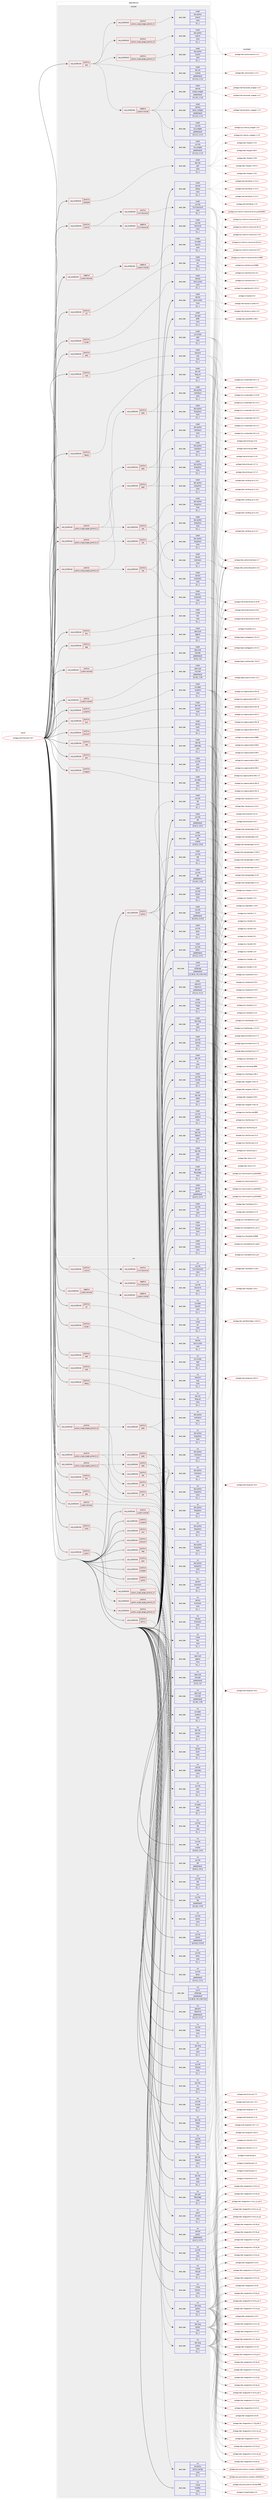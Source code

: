 digraph prolog {

# *************
# Graph options
# *************

newrank=true;
concentrate=true;
compound=true;
graph [rankdir=LR,fontname=Helvetica,fontsize=10,ranksep=1.5];#, ranksep=2.5, nodesep=0.2];
edge  [arrowhead=vee];
node  [fontname=Helvetica,fontsize=10];

# **********
# The ebuild
# **********

subgraph cluster_leftcol {
color=gray;
label=<<i>ebuild</i>>;
id [label="portage://net-fs/samba-4.19.7", color=red, width=4, href="../net-fs/samba-4.19.7.svg"];
}

# ****************
# The dependencies
# ****************

subgraph cluster_midcol {
color=gray;
label=<<i>dependencies</i>>;
subgraph cluster_compile {
fillcolor="#eeeeee";
style=filled;
label=<<i>compile</i>>;
subgraph cond1504 {
dependency3721 [label=<<TABLE BORDER="0" CELLBORDER="1" CELLSPACING="0" CELLPADDING="4"><TR><TD ROWSPAN="3" CELLPADDING="10">use_conditional</TD></TR><TR><TD>negative</TD></TR><TR><TD>system-heimdal</TD></TR></TABLE>>, shape=none, color=red];
subgraph cond1505 {
dependency3722 [label=<<TABLE BORDER="0" CELLBORDER="1" CELLSPACING="0" CELLPADDING="4"><TR><TD ROWSPAN="3" CELLPADDING="10">use_conditional</TD></TR><TR><TD>negative</TD></TR><TR><TD>system-mitkrb5</TD></TR></TABLE>>, shape=none, color=red];
subgraph pack2216 {
dependency3723 [label=<<TABLE BORDER="0" CELLBORDER="1" CELLSPACING="0" CELLPADDING="4" WIDTH="220"><TR><TD ROWSPAN="6" CELLPADDING="30">pack_dep</TD></TR><TR><TD WIDTH="110">install</TD></TR><TR><TD>sys-apps</TD></TR><TR><TD>keyutils</TD></TR><TR><TD>none</TD></TR><TR><TD>[[],,,,]</TD></TR></TABLE>>, shape=none, color=blue];
}
dependency3722:e -> dependency3723:w [weight=20,style="dashed",arrowhead="vee"];
}
dependency3721:e -> dependency3722:w [weight=20,style="dashed",arrowhead="vee"];
}
id:e -> dependency3721:w [weight=20,style="solid",arrowhead="vee"];
subgraph cond1506 {
dependency3724 [label=<<TABLE BORDER="0" CELLBORDER="1" CELLSPACING="0" CELLPADDING="4"><TR><TD ROWSPAN="3" CELLPADDING="10">use_conditional</TD></TR><TR><TD>positive</TD></TR><TR><TD>acl</TD></TR></TABLE>>, shape=none, color=red];
subgraph pack2217 {
dependency3725 [label=<<TABLE BORDER="0" CELLBORDER="1" CELLSPACING="0" CELLPADDING="4" WIDTH="220"><TR><TD ROWSPAN="6" CELLPADDING="30">pack_dep</TD></TR><TR><TD WIDTH="110">install</TD></TR><TR><TD>virtual</TD></TR><TR><TD>acl</TD></TR><TR><TD>none</TD></TR><TR><TD>[[],,,,]</TD></TR></TABLE>>, shape=none, color=blue];
}
dependency3724:e -> dependency3725:w [weight=20,style="dashed",arrowhead="vee"];
}
id:e -> dependency3724:w [weight=20,style="solid",arrowhead="vee"];
subgraph cond1507 {
dependency3726 [label=<<TABLE BORDER="0" CELLBORDER="1" CELLSPACING="0" CELLPADDING="4"><TR><TD ROWSPAN="3" CELLPADDING="10">use_conditional</TD></TR><TR><TD>positive</TD></TR><TR><TD>ceph</TD></TR></TABLE>>, shape=none, color=red];
subgraph pack2218 {
dependency3727 [label=<<TABLE BORDER="0" CELLBORDER="1" CELLSPACING="0" CELLPADDING="4" WIDTH="220"><TR><TD ROWSPAN="6" CELLPADDING="30">pack_dep</TD></TR><TR><TD WIDTH="110">install</TD></TR><TR><TD>sys-cluster</TD></TR><TR><TD>ceph</TD></TR><TR><TD>none</TD></TR><TR><TD>[[],,,,]</TD></TR></TABLE>>, shape=none, color=blue];
}
dependency3726:e -> dependency3727:w [weight=20,style="dashed",arrowhead="vee"];
}
id:e -> dependency3726:w [weight=20,style="solid",arrowhead="vee"];
subgraph cond1508 {
dependency3728 [label=<<TABLE BORDER="0" CELLBORDER="1" CELLSPACING="0" CELLPADDING="4"><TR><TD ROWSPAN="3" CELLPADDING="10">use_conditional</TD></TR><TR><TD>positive</TD></TR><TR><TD>cluster</TD></TR></TABLE>>, shape=none, color=red];
subgraph pack2219 {
dependency3729 [label=<<TABLE BORDER="0" CELLBORDER="1" CELLSPACING="0" CELLPADDING="4" WIDTH="220"><TR><TD ROWSPAN="6" CELLPADDING="30">pack_dep</TD></TR><TR><TD WIDTH="110">install</TD></TR><TR><TD>net-libs</TD></TR><TR><TD>rpcsvc-proto</TD></TR><TR><TD>none</TD></TR><TR><TD>[[],,,,]</TD></TR></TABLE>>, shape=none, color=blue];
}
dependency3728:e -> dependency3729:w [weight=20,style="dashed",arrowhead="vee"];
}
id:e -> dependency3728:w [weight=20,style="solid",arrowhead="vee"];
subgraph cond1509 {
dependency3730 [label=<<TABLE BORDER="0" CELLBORDER="1" CELLSPACING="0" CELLPADDING="4"><TR><TD ROWSPAN="3" CELLPADDING="10">use_conditional</TD></TR><TR><TD>positive</TD></TR><TR><TD>cups</TD></TR></TABLE>>, shape=none, color=red];
subgraph pack2220 {
dependency3731 [label=<<TABLE BORDER="0" CELLBORDER="1" CELLSPACING="0" CELLPADDING="4" WIDTH="220"><TR><TD ROWSPAN="6" CELLPADDING="30">pack_dep</TD></TR><TR><TD WIDTH="110">install</TD></TR><TR><TD>net-print</TD></TR><TR><TD>cups</TD></TR><TR><TD>none</TD></TR><TR><TD>[[],,,,]</TD></TR></TABLE>>, shape=none, color=blue];
}
dependency3730:e -> dependency3731:w [weight=20,style="dashed",arrowhead="vee"];
}
id:e -> dependency3730:w [weight=20,style="solid",arrowhead="vee"];
subgraph cond1510 {
dependency3732 [label=<<TABLE BORDER="0" CELLBORDER="1" CELLSPACING="0" CELLPADDING="4"><TR><TD ROWSPAN="3" CELLPADDING="10">use_conditional</TD></TR><TR><TD>positive</TD></TR><TR><TD>debug</TD></TR></TABLE>>, shape=none, color=red];
subgraph pack2221 {
dependency3733 [label=<<TABLE BORDER="0" CELLBORDER="1" CELLSPACING="0" CELLPADDING="4" WIDTH="220"><TR><TD ROWSPAN="6" CELLPADDING="30">pack_dep</TD></TR><TR><TD WIDTH="110">install</TD></TR><TR><TD>dev-util</TD></TR><TR><TD>lttng-ust</TD></TR><TR><TD>none</TD></TR><TR><TD>[[],,,,]</TD></TR></TABLE>>, shape=none, color=blue];
}
dependency3732:e -> dependency3733:w [weight=20,style="dashed",arrowhead="vee"];
}
id:e -> dependency3732:w [weight=20,style="solid",arrowhead="vee"];
subgraph cond1511 {
dependency3734 [label=<<TABLE BORDER="0" CELLBORDER="1" CELLSPACING="0" CELLPADDING="4"><TR><TD ROWSPAN="3" CELLPADDING="10">use_conditional</TD></TR><TR><TD>positive</TD></TR><TR><TD>fam</TD></TR></TABLE>>, shape=none, color=red];
subgraph pack2222 {
dependency3735 [label=<<TABLE BORDER="0" CELLBORDER="1" CELLSPACING="0" CELLPADDING="4" WIDTH="220"><TR><TD ROWSPAN="6" CELLPADDING="30">pack_dep</TD></TR><TR><TD WIDTH="110">install</TD></TR><TR><TD>virtual</TD></TR><TR><TD>fam</TD></TR><TR><TD>none</TD></TR><TR><TD>[[],,,,]</TD></TR></TABLE>>, shape=none, color=blue];
}
dependency3734:e -> dependency3735:w [weight=20,style="dashed",arrowhead="vee"];
}
id:e -> dependency3734:w [weight=20,style="solid",arrowhead="vee"];
subgraph cond1512 {
dependency3736 [label=<<TABLE BORDER="0" CELLBORDER="1" CELLSPACING="0" CELLPADDING="4"><TR><TD ROWSPAN="3" CELLPADDING="10">use_conditional</TD></TR><TR><TD>positive</TD></TR><TR><TD>gpg</TD></TR></TABLE>>, shape=none, color=red];
subgraph pack2223 {
dependency3737 [label=<<TABLE BORDER="0" CELLBORDER="1" CELLSPACING="0" CELLPADDING="4" WIDTH="220"><TR><TD ROWSPAN="6" CELLPADDING="30">pack_dep</TD></TR><TR><TD WIDTH="110">install</TD></TR><TR><TD>app-crypt</TD></TR><TR><TD>gpgme</TD></TR><TR><TD>none</TD></TR><TR><TD>[[],,,,]</TD></TR></TABLE>>, shape=none, color=blue];
}
dependency3736:e -> dependency3737:w [weight=20,style="dashed",arrowhead="vee"];
}
id:e -> dependency3736:w [weight=20,style="solid",arrowhead="vee"];
subgraph cond1513 {
dependency3738 [label=<<TABLE BORDER="0" CELLBORDER="1" CELLSPACING="0" CELLPADDING="4"><TR><TD ROWSPAN="3" CELLPADDING="10">use_conditional</TD></TR><TR><TD>positive</TD></TR><TR><TD>json</TD></TR></TABLE>>, shape=none, color=red];
subgraph pack2224 {
dependency3739 [label=<<TABLE BORDER="0" CELLBORDER="1" CELLSPACING="0" CELLPADDING="4" WIDTH="220"><TR><TD ROWSPAN="6" CELLPADDING="30">pack_dep</TD></TR><TR><TD WIDTH="110">install</TD></TR><TR><TD>dev-libs</TD></TR><TR><TD>jansson</TD></TR><TR><TD>none</TD></TR><TR><TD>[[],,,,]</TD></TR></TABLE>>, shape=none, color=blue];
}
dependency3738:e -> dependency3739:w [weight=20,style="dashed",arrowhead="vee"];
}
id:e -> dependency3738:w [weight=20,style="solid",arrowhead="vee"];
subgraph cond1514 {
dependency3740 [label=<<TABLE BORDER="0" CELLBORDER="1" CELLSPACING="0" CELLPADDING="4"><TR><TD ROWSPAN="3" CELLPADDING="10">use_conditional</TD></TR><TR><TD>positive</TD></TR><TR><TD>ldap</TD></TR></TABLE>>, shape=none, color=red];
subgraph pack2225 {
dependency3741 [label=<<TABLE BORDER="0" CELLBORDER="1" CELLSPACING="0" CELLPADDING="4" WIDTH="220"><TR><TD ROWSPAN="6" CELLPADDING="30">pack_dep</TD></TR><TR><TD WIDTH="110">install</TD></TR><TR><TD>net-nds</TD></TR><TR><TD>openldap</TD></TR><TR><TD>none</TD></TR><TR><TD>[[],,,,]</TD></TR></TABLE>>, shape=none, color=blue];
}
dependency3740:e -> dependency3741:w [weight=20,style="dashed",arrowhead="vee"];
}
id:e -> dependency3740:w [weight=20,style="solid",arrowhead="vee"];
subgraph cond1515 {
dependency3742 [label=<<TABLE BORDER="0" CELLBORDER="1" CELLSPACING="0" CELLPADDING="4"><TR><TD ROWSPAN="3" CELLPADDING="10">use_conditional</TD></TR><TR><TD>positive</TD></TR><TR><TD>pam</TD></TR></TABLE>>, shape=none, color=red];
subgraph pack2226 {
dependency3743 [label=<<TABLE BORDER="0" CELLBORDER="1" CELLSPACING="0" CELLPADDING="4" WIDTH="220"><TR><TD ROWSPAN="6" CELLPADDING="30">pack_dep</TD></TR><TR><TD WIDTH="110">install</TD></TR><TR><TD>sys-libs</TD></TR><TR><TD>pam</TD></TR><TR><TD>none</TD></TR><TR><TD>[[],,,,]</TD></TR></TABLE>>, shape=none, color=blue];
}
dependency3742:e -> dependency3743:w [weight=20,style="dashed",arrowhead="vee"];
}
id:e -> dependency3742:w [weight=20,style="solid",arrowhead="vee"];
subgraph cond1516 {
dependency3744 [label=<<TABLE BORDER="0" CELLBORDER="1" CELLSPACING="0" CELLPADDING="4"><TR><TD ROWSPAN="3" CELLPADDING="10">use_conditional</TD></TR><TR><TD>positive</TD></TR><TR><TD>python</TD></TR></TABLE>>, shape=none, color=red];
subgraph pack2227 {
dependency3745 [label=<<TABLE BORDER="0" CELLBORDER="1" CELLSPACING="0" CELLPADDING="4" WIDTH="220"><TR><TD ROWSPAN="6" CELLPADDING="30">pack_dep</TD></TR><TR><TD WIDTH="110">install</TD></TR><TR><TD>sys-libs</TD></TR><TR><TD>ldb</TD></TR><TR><TD>none</TD></TR><TR><TD>[[],,,,]</TD></TR></TABLE>>, shape=none, color=blue];
}
dependency3744:e -> dependency3745:w [weight=20,style="dashed",arrowhead="vee"];
subgraph pack2228 {
dependency3746 [label=<<TABLE BORDER="0" CELLBORDER="1" CELLSPACING="0" CELLPADDING="4" WIDTH="220"><TR><TD ROWSPAN="6" CELLPADDING="30">pack_dep</TD></TR><TR><TD WIDTH="110">install</TD></TR><TR><TD>sys-libs</TD></TR><TR><TD>talloc</TD></TR><TR><TD>none</TD></TR><TR><TD>[[],,,,]</TD></TR></TABLE>>, shape=none, color=blue];
}
dependency3744:e -> dependency3746:w [weight=20,style="dashed",arrowhead="vee"];
subgraph pack2229 {
dependency3747 [label=<<TABLE BORDER="0" CELLBORDER="1" CELLSPACING="0" CELLPADDING="4" WIDTH="220"><TR><TD ROWSPAN="6" CELLPADDING="30">pack_dep</TD></TR><TR><TD WIDTH="110">install</TD></TR><TR><TD>sys-libs</TD></TR><TR><TD>tdb</TD></TR><TR><TD>none</TD></TR><TR><TD>[[],,,,]</TD></TR></TABLE>>, shape=none, color=blue];
}
dependency3744:e -> dependency3747:w [weight=20,style="dashed",arrowhead="vee"];
subgraph pack2230 {
dependency3748 [label=<<TABLE BORDER="0" CELLBORDER="1" CELLSPACING="0" CELLPADDING="4" WIDTH="220"><TR><TD ROWSPAN="6" CELLPADDING="30">pack_dep</TD></TR><TR><TD WIDTH="110">install</TD></TR><TR><TD>sys-libs</TD></TR><TR><TD>tevent</TD></TR><TR><TD>none</TD></TR><TR><TD>[[],,,,]</TD></TR></TABLE>>, shape=none, color=blue];
}
dependency3744:e -> dependency3748:w [weight=20,style="dashed",arrowhead="vee"];
}
id:e -> dependency3744:w [weight=20,style="solid",arrowhead="vee"];
subgraph cond1517 {
dependency3749 [label=<<TABLE BORDER="0" CELLBORDER="1" CELLSPACING="0" CELLPADDING="4"><TR><TD ROWSPAN="3" CELLPADDING="10">use_conditional</TD></TR><TR><TD>positive</TD></TR><TR><TD>python_single_target_python3_10</TD></TR></TABLE>>, shape=none, color=red];
subgraph cond1518 {
dependency3750 [label=<<TABLE BORDER="0" CELLBORDER="1" CELLSPACING="0" CELLPADDING="4"><TR><TD ROWSPAN="3" CELLPADDING="10">use_conditional</TD></TR><TR><TD>positive</TD></TR><TR><TD>addc</TD></TR></TABLE>>, shape=none, color=red];
subgraph pack2231 {
dependency3751 [label=<<TABLE BORDER="0" CELLBORDER="1" CELLSPACING="0" CELLPADDING="4" WIDTH="220"><TR><TD ROWSPAN="6" CELLPADDING="30">pack_dep</TD></TR><TR><TD WIDTH="110">install</TD></TR><TR><TD>dev-python</TD></TR><TR><TD>dnspython</TD></TR><TR><TD>none</TD></TR><TR><TD>[[],,,,]</TD></TR></TABLE>>, shape=none, color=blue];
}
dependency3750:e -> dependency3751:w [weight=20,style="dashed",arrowhead="vee"];
subgraph pack2232 {
dependency3752 [label=<<TABLE BORDER="0" CELLBORDER="1" CELLSPACING="0" CELLPADDING="4" WIDTH="220"><TR><TD ROWSPAN="6" CELLPADDING="30">pack_dep</TD></TR><TR><TD WIDTH="110">install</TD></TR><TR><TD>dev-python</TD></TR><TR><TD>markdown</TD></TR><TR><TD>none</TD></TR><TR><TD>[[],,,,]</TD></TR></TABLE>>, shape=none, color=blue];
}
dependency3750:e -> dependency3752:w [weight=20,style="dashed",arrowhead="vee"];
}
dependency3749:e -> dependency3750:w [weight=20,style="dashed",arrowhead="vee"];
subgraph cond1519 {
dependency3753 [label=<<TABLE BORDER="0" CELLBORDER="1" CELLSPACING="0" CELLPADDING="4"><TR><TD ROWSPAN="3" CELLPADDING="10">use_conditional</TD></TR><TR><TD>positive</TD></TR><TR><TD>ads</TD></TR></TABLE>>, shape=none, color=red];
subgraph pack2233 {
dependency3754 [label=<<TABLE BORDER="0" CELLBORDER="1" CELLSPACING="0" CELLPADDING="4" WIDTH="220"><TR><TD ROWSPAN="6" CELLPADDING="30">pack_dep</TD></TR><TR><TD WIDTH="110">install</TD></TR><TR><TD>dev-python</TD></TR><TR><TD>dnspython</TD></TR><TR><TD>none</TD></TR><TR><TD>[[],,,,]</TD></TR></TABLE>>, shape=none, color=blue];
}
dependency3753:e -> dependency3754:w [weight=20,style="dashed",arrowhead="vee"];
subgraph pack2234 {
dependency3755 [label=<<TABLE BORDER="0" CELLBORDER="1" CELLSPACING="0" CELLPADDING="4" WIDTH="220"><TR><TD ROWSPAN="6" CELLPADDING="30">pack_dep</TD></TR><TR><TD WIDTH="110">install</TD></TR><TR><TD>net-dns</TD></TR><TR><TD>bind-tools</TD></TR><TR><TD>none</TD></TR><TR><TD>[[],,,,]</TD></TR></TABLE>>, shape=none, color=blue];
}
dependency3753:e -> dependency3755:w [weight=20,style="dashed",arrowhead="vee"];
}
dependency3749:e -> dependency3753:w [weight=20,style="dashed",arrowhead="vee"];
}
id:e -> dependency3749:w [weight=20,style="solid",arrowhead="vee"];
subgraph cond1520 {
dependency3756 [label=<<TABLE BORDER="0" CELLBORDER="1" CELLSPACING="0" CELLPADDING="4"><TR><TD ROWSPAN="3" CELLPADDING="10">use_conditional</TD></TR><TR><TD>positive</TD></TR><TR><TD>python_single_target_python3_11</TD></TR></TABLE>>, shape=none, color=red];
subgraph cond1521 {
dependency3757 [label=<<TABLE BORDER="0" CELLBORDER="1" CELLSPACING="0" CELLPADDING="4"><TR><TD ROWSPAN="3" CELLPADDING="10">use_conditional</TD></TR><TR><TD>positive</TD></TR><TR><TD>addc</TD></TR></TABLE>>, shape=none, color=red];
subgraph pack2235 {
dependency3758 [label=<<TABLE BORDER="0" CELLBORDER="1" CELLSPACING="0" CELLPADDING="4" WIDTH="220"><TR><TD ROWSPAN="6" CELLPADDING="30">pack_dep</TD></TR><TR><TD WIDTH="110">install</TD></TR><TR><TD>dev-python</TD></TR><TR><TD>dnspython</TD></TR><TR><TD>none</TD></TR><TR><TD>[[],,,,]</TD></TR></TABLE>>, shape=none, color=blue];
}
dependency3757:e -> dependency3758:w [weight=20,style="dashed",arrowhead="vee"];
subgraph pack2236 {
dependency3759 [label=<<TABLE BORDER="0" CELLBORDER="1" CELLSPACING="0" CELLPADDING="4" WIDTH="220"><TR><TD ROWSPAN="6" CELLPADDING="30">pack_dep</TD></TR><TR><TD WIDTH="110">install</TD></TR><TR><TD>dev-python</TD></TR><TR><TD>markdown</TD></TR><TR><TD>none</TD></TR><TR><TD>[[],,,,]</TD></TR></TABLE>>, shape=none, color=blue];
}
dependency3757:e -> dependency3759:w [weight=20,style="dashed",arrowhead="vee"];
}
dependency3756:e -> dependency3757:w [weight=20,style="dashed",arrowhead="vee"];
subgraph cond1522 {
dependency3760 [label=<<TABLE BORDER="0" CELLBORDER="1" CELLSPACING="0" CELLPADDING="4"><TR><TD ROWSPAN="3" CELLPADDING="10">use_conditional</TD></TR><TR><TD>positive</TD></TR><TR><TD>ads</TD></TR></TABLE>>, shape=none, color=red];
subgraph pack2237 {
dependency3761 [label=<<TABLE BORDER="0" CELLBORDER="1" CELLSPACING="0" CELLPADDING="4" WIDTH="220"><TR><TD ROWSPAN="6" CELLPADDING="30">pack_dep</TD></TR><TR><TD WIDTH="110">install</TD></TR><TR><TD>dev-python</TD></TR><TR><TD>dnspython</TD></TR><TR><TD>none</TD></TR><TR><TD>[[],,,,]</TD></TR></TABLE>>, shape=none, color=blue];
}
dependency3760:e -> dependency3761:w [weight=20,style="dashed",arrowhead="vee"];
subgraph pack2238 {
dependency3762 [label=<<TABLE BORDER="0" CELLBORDER="1" CELLSPACING="0" CELLPADDING="4" WIDTH="220"><TR><TD ROWSPAN="6" CELLPADDING="30">pack_dep</TD></TR><TR><TD WIDTH="110">install</TD></TR><TR><TD>net-dns</TD></TR><TR><TD>bind-tools</TD></TR><TR><TD>none</TD></TR><TR><TD>[[],,,,]</TD></TR></TABLE>>, shape=none, color=blue];
}
dependency3760:e -> dependency3762:w [weight=20,style="dashed",arrowhead="vee"];
}
dependency3756:e -> dependency3760:w [weight=20,style="dashed",arrowhead="vee"];
}
id:e -> dependency3756:w [weight=20,style="solid",arrowhead="vee"];
subgraph cond1523 {
dependency3763 [label=<<TABLE BORDER="0" CELLBORDER="1" CELLSPACING="0" CELLPADDING="4"><TR><TD ROWSPAN="3" CELLPADDING="10">use_conditional</TD></TR><TR><TD>positive</TD></TR><TR><TD>python_single_target_python3_12</TD></TR></TABLE>>, shape=none, color=red];
subgraph cond1524 {
dependency3764 [label=<<TABLE BORDER="0" CELLBORDER="1" CELLSPACING="0" CELLPADDING="4"><TR><TD ROWSPAN="3" CELLPADDING="10">use_conditional</TD></TR><TR><TD>positive</TD></TR><TR><TD>addc</TD></TR></TABLE>>, shape=none, color=red];
subgraph pack2239 {
dependency3765 [label=<<TABLE BORDER="0" CELLBORDER="1" CELLSPACING="0" CELLPADDING="4" WIDTH="220"><TR><TD ROWSPAN="6" CELLPADDING="30">pack_dep</TD></TR><TR><TD WIDTH="110">install</TD></TR><TR><TD>dev-python</TD></TR><TR><TD>dnspython</TD></TR><TR><TD>none</TD></TR><TR><TD>[[],,,,]</TD></TR></TABLE>>, shape=none, color=blue];
}
dependency3764:e -> dependency3765:w [weight=20,style="dashed",arrowhead="vee"];
subgraph pack2240 {
dependency3766 [label=<<TABLE BORDER="0" CELLBORDER="1" CELLSPACING="0" CELLPADDING="4" WIDTH="220"><TR><TD ROWSPAN="6" CELLPADDING="30">pack_dep</TD></TR><TR><TD WIDTH="110">install</TD></TR><TR><TD>dev-python</TD></TR><TR><TD>markdown</TD></TR><TR><TD>none</TD></TR><TR><TD>[[],,,,]</TD></TR></TABLE>>, shape=none, color=blue];
}
dependency3764:e -> dependency3766:w [weight=20,style="dashed",arrowhead="vee"];
}
dependency3763:e -> dependency3764:w [weight=20,style="dashed",arrowhead="vee"];
subgraph cond1525 {
dependency3767 [label=<<TABLE BORDER="0" CELLBORDER="1" CELLSPACING="0" CELLPADDING="4"><TR><TD ROWSPAN="3" CELLPADDING="10">use_conditional</TD></TR><TR><TD>positive</TD></TR><TR><TD>ads</TD></TR></TABLE>>, shape=none, color=red];
subgraph pack2241 {
dependency3768 [label=<<TABLE BORDER="0" CELLBORDER="1" CELLSPACING="0" CELLPADDING="4" WIDTH="220"><TR><TD ROWSPAN="6" CELLPADDING="30">pack_dep</TD></TR><TR><TD WIDTH="110">install</TD></TR><TR><TD>dev-python</TD></TR><TR><TD>dnspython</TD></TR><TR><TD>none</TD></TR><TR><TD>[[],,,,]</TD></TR></TABLE>>, shape=none, color=blue];
}
dependency3767:e -> dependency3768:w [weight=20,style="dashed",arrowhead="vee"];
subgraph pack2242 {
dependency3769 [label=<<TABLE BORDER="0" CELLBORDER="1" CELLSPACING="0" CELLPADDING="4" WIDTH="220"><TR><TD ROWSPAN="6" CELLPADDING="30">pack_dep</TD></TR><TR><TD WIDTH="110">install</TD></TR><TR><TD>net-dns</TD></TR><TR><TD>bind-tools</TD></TR><TR><TD>none</TD></TR><TR><TD>[[],,,,]</TD></TR></TABLE>>, shape=none, color=blue];
}
dependency3767:e -> dependency3769:w [weight=20,style="dashed",arrowhead="vee"];
}
dependency3763:e -> dependency3767:w [weight=20,style="dashed",arrowhead="vee"];
}
id:e -> dependency3763:w [weight=20,style="solid",arrowhead="vee"];
subgraph cond1526 {
dependency3770 [label=<<TABLE BORDER="0" CELLBORDER="1" CELLSPACING="0" CELLPADDING="4"><TR><TD ROWSPAN="3" CELLPADDING="10">use_conditional</TD></TR><TR><TD>positive</TD></TR><TR><TD>snapper</TD></TR></TABLE>>, shape=none, color=red];
subgraph pack2243 {
dependency3771 [label=<<TABLE BORDER="0" CELLBORDER="1" CELLSPACING="0" CELLPADDING="4" WIDTH="220"><TR><TD ROWSPAN="6" CELLPADDING="30">pack_dep</TD></TR><TR><TD WIDTH="110">install</TD></TR><TR><TD>sys-apps</TD></TR><TR><TD>dbus</TD></TR><TR><TD>none</TD></TR><TR><TD>[[],,,,]</TD></TR></TABLE>>, shape=none, color=blue];
}
dependency3770:e -> dependency3771:w [weight=20,style="dashed",arrowhead="vee"];
}
id:e -> dependency3770:w [weight=20,style="solid",arrowhead="vee"];
subgraph cond1527 {
dependency3772 [label=<<TABLE BORDER="0" CELLBORDER="1" CELLSPACING="0" CELLPADDING="4"><TR><TD ROWSPAN="3" CELLPADDING="10">use_conditional</TD></TR><TR><TD>positive</TD></TR><TR><TD>spotlight</TD></TR></TABLE>>, shape=none, color=red];
subgraph pack2244 {
dependency3773 [label=<<TABLE BORDER="0" CELLBORDER="1" CELLSPACING="0" CELLPADDING="4" WIDTH="220"><TR><TD ROWSPAN="6" CELLPADDING="30">pack_dep</TD></TR><TR><TD WIDTH="110">install</TD></TR><TR><TD>dev-libs</TD></TR><TR><TD>glib</TD></TR><TR><TD>none</TD></TR><TR><TD>[[],,,,]</TD></TR></TABLE>>, shape=none, color=blue];
}
dependency3772:e -> dependency3773:w [weight=20,style="dashed",arrowhead="vee"];
}
id:e -> dependency3772:w [weight=20,style="solid",arrowhead="vee"];
subgraph cond1528 {
dependency3774 [label=<<TABLE BORDER="0" CELLBORDER="1" CELLSPACING="0" CELLPADDING="4"><TR><TD ROWSPAN="3" CELLPADDING="10">use_conditional</TD></TR><TR><TD>positive</TD></TR><TR><TD>system-heimdal</TD></TR></TABLE>>, shape=none, color=red];
subgraph pack2245 {
dependency3775 [label=<<TABLE BORDER="0" CELLBORDER="1" CELLSPACING="0" CELLPADDING="4" WIDTH="220"><TR><TD ROWSPAN="6" CELLPADDING="30">pack_dep</TD></TR><TR><TD WIDTH="110">install</TD></TR><TR><TD>app-crypt</TD></TR><TR><TD>heimdal</TD></TR><TR><TD>greaterequal</TD></TR><TR><TD>[[1,5],,,1.5]</TD></TR></TABLE>>, shape=none, color=blue];
}
dependency3774:e -> dependency3775:w [weight=20,style="dashed",arrowhead="vee"];
}
id:e -> dependency3774:w [weight=20,style="solid",arrowhead="vee"];
subgraph cond1529 {
dependency3776 [label=<<TABLE BORDER="0" CELLBORDER="1" CELLSPACING="0" CELLPADDING="4"><TR><TD ROWSPAN="3" CELLPADDING="10">use_conditional</TD></TR><TR><TD>positive</TD></TR><TR><TD>system-mitkrb5</TD></TR></TABLE>>, shape=none, color=red];
subgraph pack2246 {
dependency3777 [label=<<TABLE BORDER="0" CELLBORDER="1" CELLSPACING="0" CELLPADDING="4" WIDTH="220"><TR><TD ROWSPAN="6" CELLPADDING="30">pack_dep</TD></TR><TR><TD WIDTH="110">install</TD></TR><TR><TD>app-crypt</TD></TR><TR><TD>mit-krb5</TD></TR><TR><TD>greaterequal</TD></TR><TR><TD>[[1,19],,,1.19]</TD></TR></TABLE>>, shape=none, color=blue];
}
dependency3776:e -> dependency3777:w [weight=20,style="dashed",arrowhead="vee"];
}
id:e -> dependency3776:w [weight=20,style="solid",arrowhead="vee"];
subgraph cond1530 {
dependency3778 [label=<<TABLE BORDER="0" CELLBORDER="1" CELLSPACING="0" CELLPADDING="4"><TR><TD ROWSPAN="3" CELLPADDING="10">use_conditional</TD></TR><TR><TD>positive</TD></TR><TR><TD>systemd</TD></TR></TABLE>>, shape=none, color=red];
subgraph pack2247 {
dependency3779 [label=<<TABLE BORDER="0" CELLBORDER="1" CELLSPACING="0" CELLPADDING="4" WIDTH="220"><TR><TD ROWSPAN="6" CELLPADDING="30">pack_dep</TD></TR><TR><TD WIDTH="110">install</TD></TR><TR><TD>sys-apps</TD></TR><TR><TD>systemd</TD></TR><TR><TD>none</TD></TR><TR><TD>[[],,,,]</TD></TR></TABLE>>, shape=none, color=blue];
}
dependency3778:e -> dependency3779:w [weight=20,style="dashed",arrowhead="vee"];
}
id:e -> dependency3778:w [weight=20,style="solid",arrowhead="vee"];
subgraph cond1531 {
dependency3780 [label=<<TABLE BORDER="0" CELLBORDER="1" CELLSPACING="0" CELLPADDING="4"><TR><TD ROWSPAN="3" CELLPADDING="10">use_conditional</TD></TR><TR><TD>positive</TD></TR><TR><TD>test</TD></TR></TABLE>>, shape=none, color=red];
subgraph pack2248 {
dependency3781 [label=<<TABLE BORDER="0" CELLBORDER="1" CELLSPACING="0" CELLPADDING="4" WIDTH="220"><TR><TD ROWSPAN="6" CELLPADDING="30">pack_dep</TD></TR><TR><TD WIDTH="110">install</TD></TR><TR><TD>dev-util</TD></TR><TR><TD>cmocka</TD></TR><TR><TD>greaterequal</TD></TR><TR><TD>[[1,1,3],,,1.1.3]</TD></TR></TABLE>>, shape=none, color=blue];
}
dependency3780:e -> dependency3781:w [weight=20,style="dashed",arrowhead="vee"];
subgraph cond1532 {
dependency3782 [label=<<TABLE BORDER="0" CELLBORDER="1" CELLSPACING="0" CELLPADDING="4"><TR><TD ROWSPAN="3" CELLPADDING="10">use_conditional</TD></TR><TR><TD>positive</TD></TR><TR><TD>python_single_target_python3_10</TD></TR></TABLE>>, shape=none, color=red];
subgraph pack2249 {
dependency3783 [label=<<TABLE BORDER="0" CELLBORDER="1" CELLSPACING="0" CELLPADDING="4" WIDTH="220"><TR><TD ROWSPAN="6" CELLPADDING="30">pack_dep</TD></TR><TR><TD WIDTH="110">install</TD></TR><TR><TD>dev-python</TD></TR><TR><TD>subunit</TD></TR><TR><TD>none</TD></TR><TR><TD>[[],,,,]</TD></TR></TABLE>>, shape=none, color=blue];
}
dependency3782:e -> dependency3783:w [weight=20,style="dashed",arrowhead="vee"];
}
dependency3780:e -> dependency3782:w [weight=20,style="dashed",arrowhead="vee"];
subgraph cond1533 {
dependency3784 [label=<<TABLE BORDER="0" CELLBORDER="1" CELLSPACING="0" CELLPADDING="4"><TR><TD ROWSPAN="3" CELLPADDING="10">use_conditional</TD></TR><TR><TD>positive</TD></TR><TR><TD>python_single_target_python3_11</TD></TR></TABLE>>, shape=none, color=red];
subgraph pack2250 {
dependency3785 [label=<<TABLE BORDER="0" CELLBORDER="1" CELLSPACING="0" CELLPADDING="4" WIDTH="220"><TR><TD ROWSPAN="6" CELLPADDING="30">pack_dep</TD></TR><TR><TD WIDTH="110">install</TD></TR><TR><TD>dev-python</TD></TR><TR><TD>subunit</TD></TR><TR><TD>none</TD></TR><TR><TD>[[],,,,]</TD></TR></TABLE>>, shape=none, color=blue];
}
dependency3784:e -> dependency3785:w [weight=20,style="dashed",arrowhead="vee"];
}
dependency3780:e -> dependency3784:w [weight=20,style="dashed",arrowhead="vee"];
subgraph cond1534 {
dependency3786 [label=<<TABLE BORDER="0" CELLBORDER="1" CELLSPACING="0" CELLPADDING="4"><TR><TD ROWSPAN="3" CELLPADDING="10">use_conditional</TD></TR><TR><TD>positive</TD></TR><TR><TD>python_single_target_python3_12</TD></TR></TABLE>>, shape=none, color=red];
subgraph pack2251 {
dependency3787 [label=<<TABLE BORDER="0" CELLBORDER="1" CELLSPACING="0" CELLPADDING="4" WIDTH="220"><TR><TD ROWSPAN="6" CELLPADDING="30">pack_dep</TD></TR><TR><TD WIDTH="110">install</TD></TR><TR><TD>dev-python</TD></TR><TR><TD>subunit</TD></TR><TR><TD>none</TD></TR><TR><TD>[[],,,,]</TD></TR></TABLE>>, shape=none, color=blue];
}
dependency3786:e -> dependency3787:w [weight=20,style="dashed",arrowhead="vee"];
}
dependency3780:e -> dependency3786:w [weight=20,style="dashed",arrowhead="vee"];
subgraph cond1535 {
dependency3788 [label=<<TABLE BORDER="0" CELLBORDER="1" CELLSPACING="0" CELLPADDING="4"><TR><TD ROWSPAN="3" CELLPADDING="10">use_conditional</TD></TR><TR><TD>negative</TD></TR><TR><TD>system-mitkrb5</TD></TR></TABLE>>, shape=none, color=red];
subgraph pack2252 {
dependency3789 [label=<<TABLE BORDER="0" CELLBORDER="1" CELLSPACING="0" CELLPADDING="4" WIDTH="220"><TR><TD ROWSPAN="6" CELLPADDING="30">pack_dep</TD></TR><TR><TD WIDTH="110">install</TD></TR><TR><TD>net-dns</TD></TR><TR><TD>resolv_wrapper</TD></TR><TR><TD>greaterequal</TD></TR><TR><TD>[[1,1,4],,,1.1.4]</TD></TR></TABLE>>, shape=none, color=blue];
}
dependency3788:e -> dependency3789:w [weight=20,style="dashed",arrowhead="vee"];
subgraph pack2253 {
dependency3790 [label=<<TABLE BORDER="0" CELLBORDER="1" CELLSPACING="0" CELLPADDING="4" WIDTH="220"><TR><TD ROWSPAN="6" CELLPADDING="30">pack_dep</TD></TR><TR><TD WIDTH="110">install</TD></TR><TR><TD>net-libs</TD></TR><TR><TD>socket_wrapper</TD></TR><TR><TD>greaterequal</TD></TR><TR><TD>[[1,1,9],,,1.1.9]</TD></TR></TABLE>>, shape=none, color=blue];
}
dependency3788:e -> dependency3790:w [weight=20,style="dashed",arrowhead="vee"];
subgraph pack2254 {
dependency3791 [label=<<TABLE BORDER="0" CELLBORDER="1" CELLSPACING="0" CELLPADDING="4" WIDTH="220"><TR><TD ROWSPAN="6" CELLPADDING="30">pack_dep</TD></TR><TR><TD WIDTH="110">install</TD></TR><TR><TD>sys-libs</TD></TR><TR><TD>nss_wrapper</TD></TR><TR><TD>greaterequal</TD></TR><TR><TD>[[1,1,3],,,1.1.3]</TD></TR></TABLE>>, shape=none, color=blue];
}
dependency3788:e -> dependency3791:w [weight=20,style="dashed",arrowhead="vee"];
subgraph pack2255 {
dependency3792 [label=<<TABLE BORDER="0" CELLBORDER="1" CELLSPACING="0" CELLPADDING="4" WIDTH="220"><TR><TD ROWSPAN="6" CELLPADDING="30">pack_dep</TD></TR><TR><TD WIDTH="110">install</TD></TR><TR><TD>sys-libs</TD></TR><TR><TD>uid_wrapper</TD></TR><TR><TD>greaterequal</TD></TR><TR><TD>[[1,2,1],,,1.2.1]</TD></TR></TABLE>>, shape=none, color=blue];
}
dependency3788:e -> dependency3792:w [weight=20,style="dashed",arrowhead="vee"];
}
dependency3780:e -> dependency3788:w [weight=20,style="dashed",arrowhead="vee"];
}
id:e -> dependency3780:w [weight=20,style="solid",arrowhead="vee"];
subgraph cond1536 {
dependency3793 [label=<<TABLE BORDER="0" CELLBORDER="1" CELLSPACING="0" CELLPADDING="4"><TR><TD ROWSPAN="3" CELLPADDING="10">use_conditional</TD></TR><TR><TD>positive</TD></TR><TR><TD>unwind</TD></TR></TABLE>>, shape=none, color=red];
subgraph cond1537 {
dependency3794 [label=<<TABLE BORDER="0" CELLBORDER="1" CELLSPACING="0" CELLPADDING="4"><TR><TD ROWSPAN="3" CELLPADDING="10">use_conditional</TD></TR><TR><TD>positive</TD></TR><TR><TD>llvm-libunwind</TD></TR></TABLE>>, shape=none, color=red];
subgraph pack2256 {
dependency3795 [label=<<TABLE BORDER="0" CELLBORDER="1" CELLSPACING="0" CELLPADDING="4" WIDTH="220"><TR><TD ROWSPAN="6" CELLPADDING="30">pack_dep</TD></TR><TR><TD WIDTH="110">install</TD></TR><TR><TD>sys-libs</TD></TR><TR><TD>llvm-libunwind</TD></TR><TR><TD>none</TD></TR><TR><TD>[[],,,,]</TD></TR></TABLE>>, shape=none, color=blue];
}
dependency3794:e -> dependency3795:w [weight=20,style="dashed",arrowhead="vee"];
}
dependency3793:e -> dependency3794:w [weight=20,style="dashed",arrowhead="vee"];
subgraph cond1538 {
dependency3796 [label=<<TABLE BORDER="0" CELLBORDER="1" CELLSPACING="0" CELLPADDING="4"><TR><TD ROWSPAN="3" CELLPADDING="10">use_conditional</TD></TR><TR><TD>negative</TD></TR><TR><TD>llvm-libunwind</TD></TR></TABLE>>, shape=none, color=red];
subgraph pack2257 {
dependency3797 [label=<<TABLE BORDER="0" CELLBORDER="1" CELLSPACING="0" CELLPADDING="4" WIDTH="220"><TR><TD ROWSPAN="6" CELLPADDING="30">pack_dep</TD></TR><TR><TD WIDTH="110">install</TD></TR><TR><TD>sys-libs</TD></TR><TR><TD>libunwind</TD></TR><TR><TD>none</TD></TR><TR><TD>[[],,,,]</TD></TR></TABLE>>, shape=none, color=blue];
}
dependency3796:e -> dependency3797:w [weight=20,style="dashed",arrowhead="vee"];
}
dependency3793:e -> dependency3796:w [weight=20,style="dashed",arrowhead="vee"];
}
id:e -> dependency3793:w [weight=20,style="solid",arrowhead="vee"];
subgraph cond1539 {
dependency3798 [label=<<TABLE BORDER="0" CELLBORDER="1" CELLSPACING="0" CELLPADDING="4"><TR><TD ROWSPAN="3" CELLPADDING="10">use_conditional</TD></TR><TR><TD>positive</TD></TR><TR><TD>zeroconf</TD></TR></TABLE>>, shape=none, color=red];
subgraph pack2258 {
dependency3799 [label=<<TABLE BORDER="0" CELLBORDER="1" CELLSPACING="0" CELLPADDING="4" WIDTH="220"><TR><TD ROWSPAN="6" CELLPADDING="30">pack_dep</TD></TR><TR><TD WIDTH="110">install</TD></TR><TR><TD>net-dns</TD></TR><TR><TD>avahi</TD></TR><TR><TD>none</TD></TR><TR><TD>[[],,,,]</TD></TR></TABLE>>, shape=none, color=blue];
}
dependency3798:e -> dependency3799:w [weight=20,style="dashed",arrowhead="vee"];
}
id:e -> dependency3798:w [weight=20,style="solid",arrowhead="vee"];
subgraph pack2259 {
dependency3800 [label=<<TABLE BORDER="0" CELLBORDER="1" CELLSPACING="0" CELLPADDING="4" WIDTH="220"><TR><TD ROWSPAN="6" CELLPADDING="30">pack_dep</TD></TR><TR><TD WIDTH="110">install</TD></TR><TR><TD>app-arch</TD></TR><TR><TD>libarchive</TD></TR><TR><TD>greaterequal</TD></TR><TR><TD>[[3,1,2],,,3.1.2]</TD></TR></TABLE>>, shape=none, color=blue];
}
id:e -> dependency3800:w [weight=20,style="solid",arrowhead="vee"];
subgraph pack2260 {
dependency3801 [label=<<TABLE BORDER="0" CELLBORDER="1" CELLSPACING="0" CELLPADDING="4" WIDTH="220"><TR><TD ROWSPAN="6" CELLPADDING="30">pack_dep</TD></TR><TR><TD WIDTH="110">install</TD></TR><TR><TD>dev-lang</TD></TR><TR><TD>perl</TD></TR><TR><TD>none</TD></TR><TR><TD>[[],,,,]</TD></TR></TABLE>>, shape=none, color=blue];
}
id:e -> dependency3801:w [weight=20,style="solid",arrowhead="vee"];
subgraph pack2261 {
dependency3802 [label=<<TABLE BORDER="0" CELLBORDER="1" CELLSPACING="0" CELLPADDING="4" WIDTH="220"><TR><TD ROWSPAN="6" CELLPADDING="30">pack_dep</TD></TR><TR><TD WIDTH="110">install</TD></TR><TR><TD>dev-libs</TD></TR><TR><TD>icu</TD></TR><TR><TD>none</TD></TR><TR><TD>[[],,,,]</TD></TR></TABLE>>, shape=none, color=blue];
}
id:e -> dependency3802:w [weight=20,style="solid",arrowhead="vee"];
subgraph pack2262 {
dependency3803 [label=<<TABLE BORDER="0" CELLBORDER="1" CELLSPACING="0" CELLPADDING="4" WIDTH="220"><TR><TD ROWSPAN="6" CELLPADDING="30">pack_dep</TD></TR><TR><TD WIDTH="110">install</TD></TR><TR><TD>dev-libs</TD></TR><TR><TD>libbsd</TD></TR><TR><TD>none</TD></TR><TR><TD>[[],,,,]</TD></TR></TABLE>>, shape=none, color=blue];
}
id:e -> dependency3803:w [weight=20,style="solid",arrowhead="vee"];
subgraph pack2263 {
dependency3804 [label=<<TABLE BORDER="0" CELLBORDER="1" CELLSPACING="0" CELLPADDING="4" WIDTH="220"><TR><TD ROWSPAN="6" CELLPADDING="30">pack_dep</TD></TR><TR><TD WIDTH="110">install</TD></TR><TR><TD>dev-libs</TD></TR><TR><TD>libtasn1</TD></TR><TR><TD>none</TD></TR><TR><TD>[[],,,,]</TD></TR></TABLE>>, shape=none, color=blue];
}
id:e -> dependency3804:w [weight=20,style="solid",arrowhead="vee"];
subgraph pack2264 {
dependency3805 [label=<<TABLE BORDER="0" CELLBORDER="1" CELLSPACING="0" CELLPADDING="4" WIDTH="220"><TR><TD ROWSPAN="6" CELLPADDING="30">pack_dep</TD></TR><TR><TD WIDTH="110">install</TD></TR><TR><TD>dev-libs</TD></TR><TR><TD>popt</TD></TR><TR><TD>none</TD></TR><TR><TD>[[],,,,]</TD></TR></TABLE>>, shape=none, color=blue];
}
id:e -> dependency3805:w [weight=20,style="solid",arrowhead="vee"];
subgraph pack2265 {
dependency3806 [label=<<TABLE BORDER="0" CELLBORDER="1" CELLSPACING="0" CELLPADDING="4" WIDTH="220"><TR><TD ROWSPAN="6" CELLPADDING="30">pack_dep</TD></TR><TR><TD WIDTH="110">install</TD></TR><TR><TD>dev-perl</TD></TR><TR><TD>JSON</TD></TR><TR><TD>none</TD></TR><TR><TD>[[],,,,]</TD></TR></TABLE>>, shape=none, color=blue];
}
id:e -> dependency3806:w [weight=20,style="solid",arrowhead="vee"];
subgraph pack2266 {
dependency3807 [label=<<TABLE BORDER="0" CELLBORDER="1" CELLSPACING="0" CELLPADDING="4" WIDTH="220"><TR><TD ROWSPAN="6" CELLPADDING="30">pack_dep</TD></TR><TR><TD WIDTH="110">install</TD></TR><TR><TD>dev-perl</TD></TR><TR><TD>Parse-Yapp</TD></TR><TR><TD>none</TD></TR><TR><TD>[[],,,,]</TD></TR></TABLE>>, shape=none, color=blue];
}
id:e -> dependency3807:w [weight=20,style="solid",arrowhead="vee"];
subgraph pack2267 {
dependency3808 [label=<<TABLE BORDER="0" CELLBORDER="1" CELLSPACING="0" CELLPADDING="4" WIDTH="220"><TR><TD ROWSPAN="6" CELLPADDING="30">pack_dep</TD></TR><TR><TD WIDTH="110">install</TD></TR><TR><TD>net-libs</TD></TR><TR><TD>gnutls</TD></TR><TR><TD>greaterequal</TD></TR><TR><TD>[[3,4,7],,,3.4.7]</TD></TR></TABLE>>, shape=none, color=blue];
}
id:e -> dependency3808:w [weight=20,style="solid",arrowhead="vee"];
subgraph pack2268 {
dependency3809 [label=<<TABLE BORDER="0" CELLBORDER="1" CELLSPACING="0" CELLPADDING="4" WIDTH="220"><TR><TD ROWSPAN="6" CELLPADDING="30">pack_dep</TD></TR><TR><TD WIDTH="110">install</TD></TR><TR><TD>net-libs</TD></TR><TR><TD>libtirpc</TD></TR><TR><TD>none</TD></TR><TR><TD>[[],,,,]</TD></TR></TABLE>>, shape=none, color=blue];
}
id:e -> dependency3809:w [weight=20,style="solid",arrowhead="vee"];
subgraph pack2269 {
dependency3810 [label=<<TABLE BORDER="0" CELLBORDER="1" CELLSPACING="0" CELLPADDING="4" WIDTH="220"><TR><TD ROWSPAN="6" CELLPADDING="30">pack_dep</TD></TR><TR><TD WIDTH="110">install</TD></TR><TR><TD>net-libs</TD></TR><TR><TD>rpcsvc-proto</TD></TR><TR><TD>none</TD></TR><TR><TD>[[],,,,]</TD></TR></TABLE>>, shape=none, color=blue];
}
id:e -> dependency3810:w [weight=20,style="solid",arrowhead="vee"];
subgraph pack2270 {
dependency3811 [label=<<TABLE BORDER="0" CELLBORDER="1" CELLSPACING="0" CELLPADDING="4" WIDTH="220"><TR><TD ROWSPAN="6" CELLPADDING="30">pack_dep</TD></TR><TR><TD WIDTH="110">install</TD></TR><TR><TD>sys-fs</TD></TR><TR><TD>e2fsprogs</TD></TR><TR><TD>greaterequal</TD></TR><TR><TD>[[1,46,4],,-r51,1.46.4-r51]</TD></TR></TABLE>>, shape=none, color=blue];
}
id:e -> dependency3811:w [weight=20,style="solid",arrowhead="vee"];
subgraph pack2271 {
dependency3812 [label=<<TABLE BORDER="0" CELLBORDER="1" CELLSPACING="0" CELLPADDING="4" WIDTH="220"><TR><TD ROWSPAN="6" CELLPADDING="30">pack_dep</TD></TR><TR><TD WIDTH="110">install</TD></TR><TR><TD>sys-libs</TD></TR><TR><TD>ldb</TD></TR><TR><TD>greaterequal</TD></TR><TR><TD>[[2,8,1],,,2.8.1]</TD></TR></TABLE>>, shape=none, color=blue];
}
id:e -> dependency3812:w [weight=20,style="solid",arrowhead="vee"];
subgraph pack2272 {
dependency3813 [label=<<TABLE BORDER="0" CELLBORDER="1" CELLSPACING="0" CELLPADDING="4" WIDTH="220"><TR><TD ROWSPAN="6" CELLPADDING="30">pack_dep</TD></TR><TR><TD WIDTH="110">install</TD></TR><TR><TD>sys-libs</TD></TR><TR><TD>ldb</TD></TR><TR><TD>smaller</TD></TR><TR><TD>[[2,9,0],,,2.9.0]</TD></TR></TABLE>>, shape=none, color=blue];
}
id:e -> dependency3813:w [weight=20,style="solid",arrowhead="vee"];
subgraph pack2273 {
dependency3814 [label=<<TABLE BORDER="0" CELLBORDER="1" CELLSPACING="0" CELLPADDING="4" WIDTH="220"><TR><TD ROWSPAN="6" CELLPADDING="30">pack_dep</TD></TR><TR><TD WIDTH="110">install</TD></TR><TR><TD>sys-libs</TD></TR><TR><TD>libcap</TD></TR><TR><TD>none</TD></TR><TR><TD>[[],,,,]</TD></TR></TABLE>>, shape=none, color=blue];
}
id:e -> dependency3814:w [weight=20,style="solid",arrowhead="vee"];
subgraph pack2274 {
dependency3815 [label=<<TABLE BORDER="0" CELLBORDER="1" CELLSPACING="0" CELLPADDING="4" WIDTH="220"><TR><TD ROWSPAN="6" CELLPADDING="30">pack_dep</TD></TR><TR><TD WIDTH="110">install</TD></TR><TR><TD>sys-libs</TD></TR><TR><TD>liburing</TD></TR><TR><TD>none</TD></TR><TR><TD>[[],,,,]</TD></TR></TABLE>>, shape=none, color=blue];
}
id:e -> dependency3815:w [weight=20,style="solid",arrowhead="vee"];
subgraph pack2275 {
dependency3816 [label=<<TABLE BORDER="0" CELLBORDER="1" CELLSPACING="0" CELLPADDING="4" WIDTH="220"><TR><TD ROWSPAN="6" CELLPADDING="30">pack_dep</TD></TR><TR><TD WIDTH="110">install</TD></TR><TR><TD>sys-libs</TD></TR><TR><TD>ncurses</TD></TR><TR><TD>none</TD></TR><TR><TD>[[],,,,]</TD></TR></TABLE>>, shape=none, color=blue];
}
id:e -> dependency3816:w [weight=20,style="solid",arrowhead="vee"];
subgraph pack2276 {
dependency3817 [label=<<TABLE BORDER="0" CELLBORDER="1" CELLSPACING="0" CELLPADDING="4" WIDTH="220"><TR><TD ROWSPAN="6" CELLPADDING="30">pack_dep</TD></TR><TR><TD WIDTH="110">install</TD></TR><TR><TD>sys-libs</TD></TR><TR><TD>readline</TD></TR><TR><TD>none</TD></TR><TR><TD>[[],,,,]</TD></TR></TABLE>>, shape=none, color=blue];
}
id:e -> dependency3817:w [weight=20,style="solid",arrowhead="vee"];
subgraph pack2277 {
dependency3818 [label=<<TABLE BORDER="0" CELLBORDER="1" CELLSPACING="0" CELLPADDING="4" WIDTH="220"><TR><TD ROWSPAN="6" CELLPADDING="30">pack_dep</TD></TR><TR><TD WIDTH="110">install</TD></TR><TR><TD>sys-libs</TD></TR><TR><TD>talloc</TD></TR><TR><TD>greaterequal</TD></TR><TR><TD>[[2,4,1],,,2.4.1]</TD></TR></TABLE>>, shape=none, color=blue];
}
id:e -> dependency3818:w [weight=20,style="solid",arrowhead="vee"];
subgraph pack2278 {
dependency3819 [label=<<TABLE BORDER="0" CELLBORDER="1" CELLSPACING="0" CELLPADDING="4" WIDTH="220"><TR><TD ROWSPAN="6" CELLPADDING="30">pack_dep</TD></TR><TR><TD WIDTH="110">install</TD></TR><TR><TD>sys-libs</TD></TR><TR><TD>tdb</TD></TR><TR><TD>greaterequal</TD></TR><TR><TD>[[1,4,9],,,1.4.9]</TD></TR></TABLE>>, shape=none, color=blue];
}
id:e -> dependency3819:w [weight=20,style="solid",arrowhead="vee"];
subgraph pack2279 {
dependency3820 [label=<<TABLE BORDER="0" CELLBORDER="1" CELLSPACING="0" CELLPADDING="4" WIDTH="220"><TR><TD ROWSPAN="6" CELLPADDING="30">pack_dep</TD></TR><TR><TD WIDTH="110">install</TD></TR><TR><TD>sys-libs</TD></TR><TR><TD>tevent</TD></TR><TR><TD>greaterequal</TD></TR><TR><TD>[[0,15,0],,,0.15.0]</TD></TR></TABLE>>, shape=none, color=blue];
}
id:e -> dependency3820:w [weight=20,style="solid",arrowhead="vee"];
subgraph pack2280 {
dependency3821 [label=<<TABLE BORDER="0" CELLBORDER="1" CELLSPACING="0" CELLPADDING="4" WIDTH="220"><TR><TD ROWSPAN="6" CELLPADDING="30">pack_dep</TD></TR><TR><TD WIDTH="110">install</TD></TR><TR><TD>sys-libs</TD></TR><TR><TD>zlib</TD></TR><TR><TD>none</TD></TR><TR><TD>[[],,,,]</TD></TR></TABLE>>, shape=none, color=blue];
}
id:e -> dependency3821:w [weight=20,style="solid",arrowhead="vee"];
subgraph pack2281 {
dependency3822 [label=<<TABLE BORDER="0" CELLBORDER="1" CELLSPACING="0" CELLPADDING="4" WIDTH="220"><TR><TD ROWSPAN="6" CELLPADDING="30">pack_dep</TD></TR><TR><TD WIDTH="110">install</TD></TR><TR><TD>virtual</TD></TR><TR><TD>libcrypt</TD></TR><TR><TD>none</TD></TR><TR><TD>[[],,,,]</TD></TR></TABLE>>, shape=none, color=blue];
}
id:e -> dependency3822:w [weight=20,style="solid",arrowhead="vee"];
subgraph pack2282 {
dependency3823 [label=<<TABLE BORDER="0" CELLBORDER="1" CELLSPACING="0" CELLPADDING="4" WIDTH="220"><TR><TD ROWSPAN="6" CELLPADDING="30">pack_dep</TD></TR><TR><TD WIDTH="110">install</TD></TR><TR><TD>virtual</TD></TR><TR><TD>libiconv</TD></TR><TR><TD>none</TD></TR><TR><TD>[[],,,,]</TD></TR></TABLE>>, shape=none, color=blue];
}
id:e -> dependency3823:w [weight=20,style="solid",arrowhead="vee"];
}
subgraph cluster_compileandrun {
fillcolor="#eeeeee";
style=filled;
label=<<i>compile and run</i>>;
}
subgraph cluster_run {
fillcolor="#eeeeee";
style=filled;
label=<<i>run</i>>;
subgraph cond1540 {
dependency3824 [label=<<TABLE BORDER="0" CELLBORDER="1" CELLSPACING="0" CELLPADDING="4"><TR><TD ROWSPAN="3" CELLPADDING="10">use_conditional</TD></TR><TR><TD>negative</TD></TR><TR><TD>system-heimdal</TD></TR></TABLE>>, shape=none, color=red];
subgraph cond1541 {
dependency3825 [label=<<TABLE BORDER="0" CELLBORDER="1" CELLSPACING="0" CELLPADDING="4"><TR><TD ROWSPAN="3" CELLPADDING="10">use_conditional</TD></TR><TR><TD>negative</TD></TR><TR><TD>system-mitkrb5</TD></TR></TABLE>>, shape=none, color=red];
subgraph pack2283 {
dependency3826 [label=<<TABLE BORDER="0" CELLBORDER="1" CELLSPACING="0" CELLPADDING="4" WIDTH="220"><TR><TD ROWSPAN="6" CELLPADDING="30">pack_dep</TD></TR><TR><TD WIDTH="110">run</TD></TR><TR><TD>sys-apps</TD></TR><TR><TD>keyutils</TD></TR><TR><TD>none</TD></TR><TR><TD>[[],,,,]</TD></TR></TABLE>>, shape=none, color=blue];
}
dependency3825:e -> dependency3826:w [weight=20,style="dashed",arrowhead="vee"];
}
dependency3824:e -> dependency3825:w [weight=20,style="dashed",arrowhead="vee"];
}
id:e -> dependency3824:w [weight=20,style="solid",arrowhead="odot"];
subgraph cond1542 {
dependency3827 [label=<<TABLE BORDER="0" CELLBORDER="1" CELLSPACING="0" CELLPADDING="4"><TR><TD ROWSPAN="3" CELLPADDING="10">use_conditional</TD></TR><TR><TD>positive</TD></TR><TR><TD>acl</TD></TR></TABLE>>, shape=none, color=red];
subgraph pack2284 {
dependency3828 [label=<<TABLE BORDER="0" CELLBORDER="1" CELLSPACING="0" CELLPADDING="4" WIDTH="220"><TR><TD ROWSPAN="6" CELLPADDING="30">pack_dep</TD></TR><TR><TD WIDTH="110">run</TD></TR><TR><TD>virtual</TD></TR><TR><TD>acl</TD></TR><TR><TD>none</TD></TR><TR><TD>[[],,,,]</TD></TR></TABLE>>, shape=none, color=blue];
}
dependency3827:e -> dependency3828:w [weight=20,style="dashed",arrowhead="vee"];
}
id:e -> dependency3827:w [weight=20,style="solid",arrowhead="odot"];
subgraph cond1543 {
dependency3829 [label=<<TABLE BORDER="0" CELLBORDER="1" CELLSPACING="0" CELLPADDING="4"><TR><TD ROWSPAN="3" CELLPADDING="10">use_conditional</TD></TR><TR><TD>positive</TD></TR><TR><TD>ceph</TD></TR></TABLE>>, shape=none, color=red];
subgraph pack2285 {
dependency3830 [label=<<TABLE BORDER="0" CELLBORDER="1" CELLSPACING="0" CELLPADDING="4" WIDTH="220"><TR><TD ROWSPAN="6" CELLPADDING="30">pack_dep</TD></TR><TR><TD WIDTH="110">run</TD></TR><TR><TD>sys-cluster</TD></TR><TR><TD>ceph</TD></TR><TR><TD>none</TD></TR><TR><TD>[[],,,,]</TD></TR></TABLE>>, shape=none, color=blue];
}
dependency3829:e -> dependency3830:w [weight=20,style="dashed",arrowhead="vee"];
}
id:e -> dependency3829:w [weight=20,style="solid",arrowhead="odot"];
subgraph cond1544 {
dependency3831 [label=<<TABLE BORDER="0" CELLBORDER="1" CELLSPACING="0" CELLPADDING="4"><TR><TD ROWSPAN="3" CELLPADDING="10">use_conditional</TD></TR><TR><TD>positive</TD></TR><TR><TD>client</TD></TR></TABLE>>, shape=none, color=red];
subgraph pack2286 {
dependency3832 [label=<<TABLE BORDER="0" CELLBORDER="1" CELLSPACING="0" CELLPADDING="4" WIDTH="220"><TR><TD ROWSPAN="6" CELLPADDING="30">pack_dep</TD></TR><TR><TD WIDTH="110">run</TD></TR><TR><TD>net-fs</TD></TR><TR><TD>cifs-utils</TD></TR><TR><TD>none</TD></TR><TR><TD>[[],,,,]</TD></TR></TABLE>>, shape=none, color=blue];
}
dependency3831:e -> dependency3832:w [weight=20,style="dashed",arrowhead="vee"];
}
id:e -> dependency3831:w [weight=20,style="solid",arrowhead="odot"];
subgraph cond1545 {
dependency3833 [label=<<TABLE BORDER="0" CELLBORDER="1" CELLSPACING="0" CELLPADDING="4"><TR><TD ROWSPAN="3" CELLPADDING="10">use_conditional</TD></TR><TR><TD>positive</TD></TR><TR><TD>cluster</TD></TR></TABLE>>, shape=none, color=red];
subgraph pack2287 {
dependency3834 [label=<<TABLE BORDER="0" CELLBORDER="1" CELLSPACING="0" CELLPADDING="4" WIDTH="220"><TR><TD ROWSPAN="6" CELLPADDING="30">pack_dep</TD></TR><TR><TD WIDTH="110">run</TD></TR><TR><TD>net-libs</TD></TR><TR><TD>rpcsvc-proto</TD></TR><TR><TD>none</TD></TR><TR><TD>[[],,,,]</TD></TR></TABLE>>, shape=none, color=blue];
}
dependency3833:e -> dependency3834:w [weight=20,style="dashed",arrowhead="vee"];
}
id:e -> dependency3833:w [weight=20,style="solid",arrowhead="odot"];
subgraph cond1546 {
dependency3835 [label=<<TABLE BORDER="0" CELLBORDER="1" CELLSPACING="0" CELLPADDING="4"><TR><TD ROWSPAN="3" CELLPADDING="10">use_conditional</TD></TR><TR><TD>positive</TD></TR><TR><TD>cups</TD></TR></TABLE>>, shape=none, color=red];
subgraph pack2288 {
dependency3836 [label=<<TABLE BORDER="0" CELLBORDER="1" CELLSPACING="0" CELLPADDING="4" WIDTH="220"><TR><TD ROWSPAN="6" CELLPADDING="30">pack_dep</TD></TR><TR><TD WIDTH="110">run</TD></TR><TR><TD>net-print</TD></TR><TR><TD>cups</TD></TR><TR><TD>none</TD></TR><TR><TD>[[],,,,]</TD></TR></TABLE>>, shape=none, color=blue];
}
dependency3835:e -> dependency3836:w [weight=20,style="dashed",arrowhead="vee"];
}
id:e -> dependency3835:w [weight=20,style="solid",arrowhead="odot"];
subgraph cond1547 {
dependency3837 [label=<<TABLE BORDER="0" CELLBORDER="1" CELLSPACING="0" CELLPADDING="4"><TR><TD ROWSPAN="3" CELLPADDING="10">use_conditional</TD></TR><TR><TD>positive</TD></TR><TR><TD>debug</TD></TR></TABLE>>, shape=none, color=red];
subgraph pack2289 {
dependency3838 [label=<<TABLE BORDER="0" CELLBORDER="1" CELLSPACING="0" CELLPADDING="4" WIDTH="220"><TR><TD ROWSPAN="6" CELLPADDING="30">pack_dep</TD></TR><TR><TD WIDTH="110">run</TD></TR><TR><TD>dev-util</TD></TR><TR><TD>lttng-ust</TD></TR><TR><TD>none</TD></TR><TR><TD>[[],,,,]</TD></TR></TABLE>>, shape=none, color=blue];
}
dependency3837:e -> dependency3838:w [weight=20,style="dashed",arrowhead="vee"];
}
id:e -> dependency3837:w [weight=20,style="solid",arrowhead="odot"];
subgraph cond1548 {
dependency3839 [label=<<TABLE BORDER="0" CELLBORDER="1" CELLSPACING="0" CELLPADDING="4"><TR><TD ROWSPAN="3" CELLPADDING="10">use_conditional</TD></TR><TR><TD>positive</TD></TR><TR><TD>fam</TD></TR></TABLE>>, shape=none, color=red];
subgraph pack2290 {
dependency3840 [label=<<TABLE BORDER="0" CELLBORDER="1" CELLSPACING="0" CELLPADDING="4" WIDTH="220"><TR><TD ROWSPAN="6" CELLPADDING="30">pack_dep</TD></TR><TR><TD WIDTH="110">run</TD></TR><TR><TD>virtual</TD></TR><TR><TD>fam</TD></TR><TR><TD>none</TD></TR><TR><TD>[[],,,,]</TD></TR></TABLE>>, shape=none, color=blue];
}
dependency3839:e -> dependency3840:w [weight=20,style="dashed",arrowhead="vee"];
}
id:e -> dependency3839:w [weight=20,style="solid",arrowhead="odot"];
subgraph cond1549 {
dependency3841 [label=<<TABLE BORDER="0" CELLBORDER="1" CELLSPACING="0" CELLPADDING="4"><TR><TD ROWSPAN="3" CELLPADDING="10">use_conditional</TD></TR><TR><TD>positive</TD></TR><TR><TD>gpg</TD></TR></TABLE>>, shape=none, color=red];
subgraph pack2291 {
dependency3842 [label=<<TABLE BORDER="0" CELLBORDER="1" CELLSPACING="0" CELLPADDING="4" WIDTH="220"><TR><TD ROWSPAN="6" CELLPADDING="30">pack_dep</TD></TR><TR><TD WIDTH="110">run</TD></TR><TR><TD>app-crypt</TD></TR><TR><TD>gpgme</TD></TR><TR><TD>none</TD></TR><TR><TD>[[],,,,]</TD></TR></TABLE>>, shape=none, color=blue];
}
dependency3841:e -> dependency3842:w [weight=20,style="dashed",arrowhead="vee"];
}
id:e -> dependency3841:w [weight=20,style="solid",arrowhead="odot"];
subgraph cond1550 {
dependency3843 [label=<<TABLE BORDER="0" CELLBORDER="1" CELLSPACING="0" CELLPADDING="4"><TR><TD ROWSPAN="3" CELLPADDING="10">use_conditional</TD></TR><TR><TD>positive</TD></TR><TR><TD>json</TD></TR></TABLE>>, shape=none, color=red];
subgraph pack2292 {
dependency3844 [label=<<TABLE BORDER="0" CELLBORDER="1" CELLSPACING="0" CELLPADDING="4" WIDTH="220"><TR><TD ROWSPAN="6" CELLPADDING="30">pack_dep</TD></TR><TR><TD WIDTH="110">run</TD></TR><TR><TD>dev-libs</TD></TR><TR><TD>jansson</TD></TR><TR><TD>none</TD></TR><TR><TD>[[],,,,]</TD></TR></TABLE>>, shape=none, color=blue];
}
dependency3843:e -> dependency3844:w [weight=20,style="dashed",arrowhead="vee"];
}
id:e -> dependency3843:w [weight=20,style="solid",arrowhead="odot"];
subgraph cond1551 {
dependency3845 [label=<<TABLE BORDER="0" CELLBORDER="1" CELLSPACING="0" CELLPADDING="4"><TR><TD ROWSPAN="3" CELLPADDING="10">use_conditional</TD></TR><TR><TD>positive</TD></TR><TR><TD>ldap</TD></TR></TABLE>>, shape=none, color=red];
subgraph pack2293 {
dependency3846 [label=<<TABLE BORDER="0" CELLBORDER="1" CELLSPACING="0" CELLPADDING="4" WIDTH="220"><TR><TD ROWSPAN="6" CELLPADDING="30">pack_dep</TD></TR><TR><TD WIDTH="110">run</TD></TR><TR><TD>net-nds</TD></TR><TR><TD>openldap</TD></TR><TR><TD>none</TD></TR><TR><TD>[[],,,,]</TD></TR></TABLE>>, shape=none, color=blue];
}
dependency3845:e -> dependency3846:w [weight=20,style="dashed",arrowhead="vee"];
}
id:e -> dependency3845:w [weight=20,style="solid",arrowhead="odot"];
subgraph cond1552 {
dependency3847 [label=<<TABLE BORDER="0" CELLBORDER="1" CELLSPACING="0" CELLPADDING="4"><TR><TD ROWSPAN="3" CELLPADDING="10">use_conditional</TD></TR><TR><TD>positive</TD></TR><TR><TD>pam</TD></TR></TABLE>>, shape=none, color=red];
subgraph pack2294 {
dependency3848 [label=<<TABLE BORDER="0" CELLBORDER="1" CELLSPACING="0" CELLPADDING="4" WIDTH="220"><TR><TD ROWSPAN="6" CELLPADDING="30">pack_dep</TD></TR><TR><TD WIDTH="110">run</TD></TR><TR><TD>sys-libs</TD></TR><TR><TD>pam</TD></TR><TR><TD>none</TD></TR><TR><TD>[[],,,,]</TD></TR></TABLE>>, shape=none, color=blue];
}
dependency3847:e -> dependency3848:w [weight=20,style="dashed",arrowhead="vee"];
}
id:e -> dependency3847:w [weight=20,style="solid",arrowhead="odot"];
subgraph cond1553 {
dependency3849 [label=<<TABLE BORDER="0" CELLBORDER="1" CELLSPACING="0" CELLPADDING="4"><TR><TD ROWSPAN="3" CELLPADDING="10">use_conditional</TD></TR><TR><TD>positive</TD></TR><TR><TD>python</TD></TR></TABLE>>, shape=none, color=red];
subgraph cond1554 {
dependency3850 [label=<<TABLE BORDER="0" CELLBORDER="1" CELLSPACING="0" CELLPADDING="4"><TR><TD ROWSPAN="3" CELLPADDING="10">use_conditional</TD></TR><TR><TD>positive</TD></TR><TR><TD>python_single_target_python3_10</TD></TR></TABLE>>, shape=none, color=red];
subgraph pack2295 {
dependency3851 [label=<<TABLE BORDER="0" CELLBORDER="1" CELLSPACING="0" CELLPADDING="4" WIDTH="220"><TR><TD ROWSPAN="6" CELLPADDING="30">pack_dep</TD></TR><TR><TD WIDTH="110">run</TD></TR><TR><TD>dev-lang</TD></TR><TR><TD>python</TD></TR><TR><TD>none</TD></TR><TR><TD>[[],,,,]</TD></TR></TABLE>>, shape=none, color=blue];
}
dependency3850:e -> dependency3851:w [weight=20,style="dashed",arrowhead="vee"];
}
dependency3849:e -> dependency3850:w [weight=20,style="dashed",arrowhead="vee"];
subgraph cond1555 {
dependency3852 [label=<<TABLE BORDER="0" CELLBORDER="1" CELLSPACING="0" CELLPADDING="4"><TR><TD ROWSPAN="3" CELLPADDING="10">use_conditional</TD></TR><TR><TD>positive</TD></TR><TR><TD>python_single_target_python3_11</TD></TR></TABLE>>, shape=none, color=red];
subgraph pack2296 {
dependency3853 [label=<<TABLE BORDER="0" CELLBORDER="1" CELLSPACING="0" CELLPADDING="4" WIDTH="220"><TR><TD ROWSPAN="6" CELLPADDING="30">pack_dep</TD></TR><TR><TD WIDTH="110">run</TD></TR><TR><TD>dev-lang</TD></TR><TR><TD>python</TD></TR><TR><TD>none</TD></TR><TR><TD>[[],,,,]</TD></TR></TABLE>>, shape=none, color=blue];
}
dependency3852:e -> dependency3853:w [weight=20,style="dashed",arrowhead="vee"];
}
dependency3849:e -> dependency3852:w [weight=20,style="dashed",arrowhead="vee"];
subgraph cond1556 {
dependency3854 [label=<<TABLE BORDER="0" CELLBORDER="1" CELLSPACING="0" CELLPADDING="4"><TR><TD ROWSPAN="3" CELLPADDING="10">use_conditional</TD></TR><TR><TD>positive</TD></TR><TR><TD>python_single_target_python3_12</TD></TR></TABLE>>, shape=none, color=red];
subgraph pack2297 {
dependency3855 [label=<<TABLE BORDER="0" CELLBORDER="1" CELLSPACING="0" CELLPADDING="4" WIDTH="220"><TR><TD ROWSPAN="6" CELLPADDING="30">pack_dep</TD></TR><TR><TD WIDTH="110">run</TD></TR><TR><TD>dev-lang</TD></TR><TR><TD>python</TD></TR><TR><TD>none</TD></TR><TR><TD>[[],,,,]</TD></TR></TABLE>>, shape=none, color=blue];
}
dependency3854:e -> dependency3855:w [weight=20,style="dashed",arrowhead="vee"];
}
dependency3849:e -> dependency3854:w [weight=20,style="dashed",arrowhead="vee"];
}
id:e -> dependency3849:w [weight=20,style="solid",arrowhead="odot"];
subgraph cond1557 {
dependency3856 [label=<<TABLE BORDER="0" CELLBORDER="1" CELLSPACING="0" CELLPADDING="4"><TR><TD ROWSPAN="3" CELLPADDING="10">use_conditional</TD></TR><TR><TD>positive</TD></TR><TR><TD>python</TD></TR></TABLE>>, shape=none, color=red];
subgraph pack2298 {
dependency3857 [label=<<TABLE BORDER="0" CELLBORDER="1" CELLSPACING="0" CELLPADDING="4" WIDTH="220"><TR><TD ROWSPAN="6" CELLPADDING="30">pack_dep</TD></TR><TR><TD WIDTH="110">run</TD></TR><TR><TD>sys-libs</TD></TR><TR><TD>ldb</TD></TR><TR><TD>none</TD></TR><TR><TD>[[],,,,]</TD></TR></TABLE>>, shape=none, color=blue];
}
dependency3856:e -> dependency3857:w [weight=20,style="dashed",arrowhead="vee"];
subgraph pack2299 {
dependency3858 [label=<<TABLE BORDER="0" CELLBORDER="1" CELLSPACING="0" CELLPADDING="4" WIDTH="220"><TR><TD ROWSPAN="6" CELLPADDING="30">pack_dep</TD></TR><TR><TD WIDTH="110">run</TD></TR><TR><TD>sys-libs</TD></TR><TR><TD>talloc</TD></TR><TR><TD>none</TD></TR><TR><TD>[[],,,,]</TD></TR></TABLE>>, shape=none, color=blue];
}
dependency3856:e -> dependency3858:w [weight=20,style="dashed",arrowhead="vee"];
subgraph pack2300 {
dependency3859 [label=<<TABLE BORDER="0" CELLBORDER="1" CELLSPACING="0" CELLPADDING="4" WIDTH="220"><TR><TD ROWSPAN="6" CELLPADDING="30">pack_dep</TD></TR><TR><TD WIDTH="110">run</TD></TR><TR><TD>sys-libs</TD></TR><TR><TD>tdb</TD></TR><TR><TD>none</TD></TR><TR><TD>[[],,,,]</TD></TR></TABLE>>, shape=none, color=blue];
}
dependency3856:e -> dependency3859:w [weight=20,style="dashed",arrowhead="vee"];
subgraph pack2301 {
dependency3860 [label=<<TABLE BORDER="0" CELLBORDER="1" CELLSPACING="0" CELLPADDING="4" WIDTH="220"><TR><TD ROWSPAN="6" CELLPADDING="30">pack_dep</TD></TR><TR><TD WIDTH="110">run</TD></TR><TR><TD>sys-libs</TD></TR><TR><TD>tevent</TD></TR><TR><TD>none</TD></TR><TR><TD>[[],,,,]</TD></TR></TABLE>>, shape=none, color=blue];
}
dependency3856:e -> dependency3860:w [weight=20,style="dashed",arrowhead="vee"];
}
id:e -> dependency3856:w [weight=20,style="solid",arrowhead="odot"];
subgraph cond1558 {
dependency3861 [label=<<TABLE BORDER="0" CELLBORDER="1" CELLSPACING="0" CELLPADDING="4"><TR><TD ROWSPAN="3" CELLPADDING="10">use_conditional</TD></TR><TR><TD>positive</TD></TR><TR><TD>python_single_target_python3_10</TD></TR></TABLE>>, shape=none, color=red];
subgraph cond1559 {
dependency3862 [label=<<TABLE BORDER="0" CELLBORDER="1" CELLSPACING="0" CELLPADDING="4"><TR><TD ROWSPAN="3" CELLPADDING="10">use_conditional</TD></TR><TR><TD>positive</TD></TR><TR><TD>addc</TD></TR></TABLE>>, shape=none, color=red];
subgraph pack2302 {
dependency3863 [label=<<TABLE BORDER="0" CELLBORDER="1" CELLSPACING="0" CELLPADDING="4" WIDTH="220"><TR><TD ROWSPAN="6" CELLPADDING="30">pack_dep</TD></TR><TR><TD WIDTH="110">run</TD></TR><TR><TD>dev-python</TD></TR><TR><TD>dnspython</TD></TR><TR><TD>none</TD></TR><TR><TD>[[],,,,]</TD></TR></TABLE>>, shape=none, color=blue];
}
dependency3862:e -> dependency3863:w [weight=20,style="dashed",arrowhead="vee"];
subgraph pack2303 {
dependency3864 [label=<<TABLE BORDER="0" CELLBORDER="1" CELLSPACING="0" CELLPADDING="4" WIDTH="220"><TR><TD ROWSPAN="6" CELLPADDING="30">pack_dep</TD></TR><TR><TD WIDTH="110">run</TD></TR><TR><TD>dev-python</TD></TR><TR><TD>markdown</TD></TR><TR><TD>none</TD></TR><TR><TD>[[],,,,]</TD></TR></TABLE>>, shape=none, color=blue];
}
dependency3862:e -> dependency3864:w [weight=20,style="dashed",arrowhead="vee"];
}
dependency3861:e -> dependency3862:w [weight=20,style="dashed",arrowhead="vee"];
subgraph cond1560 {
dependency3865 [label=<<TABLE BORDER="0" CELLBORDER="1" CELLSPACING="0" CELLPADDING="4"><TR><TD ROWSPAN="3" CELLPADDING="10">use_conditional</TD></TR><TR><TD>positive</TD></TR><TR><TD>ads</TD></TR></TABLE>>, shape=none, color=red];
subgraph pack2304 {
dependency3866 [label=<<TABLE BORDER="0" CELLBORDER="1" CELLSPACING="0" CELLPADDING="4" WIDTH="220"><TR><TD ROWSPAN="6" CELLPADDING="30">pack_dep</TD></TR><TR><TD WIDTH="110">run</TD></TR><TR><TD>dev-python</TD></TR><TR><TD>dnspython</TD></TR><TR><TD>none</TD></TR><TR><TD>[[],,,,]</TD></TR></TABLE>>, shape=none, color=blue];
}
dependency3865:e -> dependency3866:w [weight=20,style="dashed",arrowhead="vee"];
subgraph pack2305 {
dependency3867 [label=<<TABLE BORDER="0" CELLBORDER="1" CELLSPACING="0" CELLPADDING="4" WIDTH="220"><TR><TD ROWSPAN="6" CELLPADDING="30">pack_dep</TD></TR><TR><TD WIDTH="110">run</TD></TR><TR><TD>net-dns</TD></TR><TR><TD>bind-tools</TD></TR><TR><TD>none</TD></TR><TR><TD>[[],,,,]</TD></TR></TABLE>>, shape=none, color=blue];
}
dependency3865:e -> dependency3867:w [weight=20,style="dashed",arrowhead="vee"];
}
dependency3861:e -> dependency3865:w [weight=20,style="dashed",arrowhead="vee"];
}
id:e -> dependency3861:w [weight=20,style="solid",arrowhead="odot"];
subgraph cond1561 {
dependency3868 [label=<<TABLE BORDER="0" CELLBORDER="1" CELLSPACING="0" CELLPADDING="4"><TR><TD ROWSPAN="3" CELLPADDING="10">use_conditional</TD></TR><TR><TD>positive</TD></TR><TR><TD>python_single_target_python3_11</TD></TR></TABLE>>, shape=none, color=red];
subgraph cond1562 {
dependency3869 [label=<<TABLE BORDER="0" CELLBORDER="1" CELLSPACING="0" CELLPADDING="4"><TR><TD ROWSPAN="3" CELLPADDING="10">use_conditional</TD></TR><TR><TD>positive</TD></TR><TR><TD>addc</TD></TR></TABLE>>, shape=none, color=red];
subgraph pack2306 {
dependency3870 [label=<<TABLE BORDER="0" CELLBORDER="1" CELLSPACING="0" CELLPADDING="4" WIDTH="220"><TR><TD ROWSPAN="6" CELLPADDING="30">pack_dep</TD></TR><TR><TD WIDTH="110">run</TD></TR><TR><TD>dev-python</TD></TR><TR><TD>dnspython</TD></TR><TR><TD>none</TD></TR><TR><TD>[[],,,,]</TD></TR></TABLE>>, shape=none, color=blue];
}
dependency3869:e -> dependency3870:w [weight=20,style="dashed",arrowhead="vee"];
subgraph pack2307 {
dependency3871 [label=<<TABLE BORDER="0" CELLBORDER="1" CELLSPACING="0" CELLPADDING="4" WIDTH="220"><TR><TD ROWSPAN="6" CELLPADDING="30">pack_dep</TD></TR><TR><TD WIDTH="110">run</TD></TR><TR><TD>dev-python</TD></TR><TR><TD>markdown</TD></TR><TR><TD>none</TD></TR><TR><TD>[[],,,,]</TD></TR></TABLE>>, shape=none, color=blue];
}
dependency3869:e -> dependency3871:w [weight=20,style="dashed",arrowhead="vee"];
}
dependency3868:e -> dependency3869:w [weight=20,style="dashed",arrowhead="vee"];
subgraph cond1563 {
dependency3872 [label=<<TABLE BORDER="0" CELLBORDER="1" CELLSPACING="0" CELLPADDING="4"><TR><TD ROWSPAN="3" CELLPADDING="10">use_conditional</TD></TR><TR><TD>positive</TD></TR><TR><TD>ads</TD></TR></TABLE>>, shape=none, color=red];
subgraph pack2308 {
dependency3873 [label=<<TABLE BORDER="0" CELLBORDER="1" CELLSPACING="0" CELLPADDING="4" WIDTH="220"><TR><TD ROWSPAN="6" CELLPADDING="30">pack_dep</TD></TR><TR><TD WIDTH="110">run</TD></TR><TR><TD>dev-python</TD></TR><TR><TD>dnspython</TD></TR><TR><TD>none</TD></TR><TR><TD>[[],,,,]</TD></TR></TABLE>>, shape=none, color=blue];
}
dependency3872:e -> dependency3873:w [weight=20,style="dashed",arrowhead="vee"];
subgraph pack2309 {
dependency3874 [label=<<TABLE BORDER="0" CELLBORDER="1" CELLSPACING="0" CELLPADDING="4" WIDTH="220"><TR><TD ROWSPAN="6" CELLPADDING="30">pack_dep</TD></TR><TR><TD WIDTH="110">run</TD></TR><TR><TD>net-dns</TD></TR><TR><TD>bind-tools</TD></TR><TR><TD>none</TD></TR><TR><TD>[[],,,,]</TD></TR></TABLE>>, shape=none, color=blue];
}
dependency3872:e -> dependency3874:w [weight=20,style="dashed",arrowhead="vee"];
}
dependency3868:e -> dependency3872:w [weight=20,style="dashed",arrowhead="vee"];
}
id:e -> dependency3868:w [weight=20,style="solid",arrowhead="odot"];
subgraph cond1564 {
dependency3875 [label=<<TABLE BORDER="0" CELLBORDER="1" CELLSPACING="0" CELLPADDING="4"><TR><TD ROWSPAN="3" CELLPADDING="10">use_conditional</TD></TR><TR><TD>positive</TD></TR><TR><TD>python_single_target_python3_12</TD></TR></TABLE>>, shape=none, color=red];
subgraph cond1565 {
dependency3876 [label=<<TABLE BORDER="0" CELLBORDER="1" CELLSPACING="0" CELLPADDING="4"><TR><TD ROWSPAN="3" CELLPADDING="10">use_conditional</TD></TR><TR><TD>positive</TD></TR><TR><TD>addc</TD></TR></TABLE>>, shape=none, color=red];
subgraph pack2310 {
dependency3877 [label=<<TABLE BORDER="0" CELLBORDER="1" CELLSPACING="0" CELLPADDING="4" WIDTH="220"><TR><TD ROWSPAN="6" CELLPADDING="30">pack_dep</TD></TR><TR><TD WIDTH="110">run</TD></TR><TR><TD>dev-python</TD></TR><TR><TD>dnspython</TD></TR><TR><TD>none</TD></TR><TR><TD>[[],,,,]</TD></TR></TABLE>>, shape=none, color=blue];
}
dependency3876:e -> dependency3877:w [weight=20,style="dashed",arrowhead="vee"];
subgraph pack2311 {
dependency3878 [label=<<TABLE BORDER="0" CELLBORDER="1" CELLSPACING="0" CELLPADDING="4" WIDTH="220"><TR><TD ROWSPAN="6" CELLPADDING="30">pack_dep</TD></TR><TR><TD WIDTH="110">run</TD></TR><TR><TD>dev-python</TD></TR><TR><TD>markdown</TD></TR><TR><TD>none</TD></TR><TR><TD>[[],,,,]</TD></TR></TABLE>>, shape=none, color=blue];
}
dependency3876:e -> dependency3878:w [weight=20,style="dashed",arrowhead="vee"];
}
dependency3875:e -> dependency3876:w [weight=20,style="dashed",arrowhead="vee"];
subgraph cond1566 {
dependency3879 [label=<<TABLE BORDER="0" CELLBORDER="1" CELLSPACING="0" CELLPADDING="4"><TR><TD ROWSPAN="3" CELLPADDING="10">use_conditional</TD></TR><TR><TD>positive</TD></TR><TR><TD>ads</TD></TR></TABLE>>, shape=none, color=red];
subgraph pack2312 {
dependency3880 [label=<<TABLE BORDER="0" CELLBORDER="1" CELLSPACING="0" CELLPADDING="4" WIDTH="220"><TR><TD ROWSPAN="6" CELLPADDING="30">pack_dep</TD></TR><TR><TD WIDTH="110">run</TD></TR><TR><TD>dev-python</TD></TR><TR><TD>dnspython</TD></TR><TR><TD>none</TD></TR><TR><TD>[[],,,,]</TD></TR></TABLE>>, shape=none, color=blue];
}
dependency3879:e -> dependency3880:w [weight=20,style="dashed",arrowhead="vee"];
subgraph pack2313 {
dependency3881 [label=<<TABLE BORDER="0" CELLBORDER="1" CELLSPACING="0" CELLPADDING="4" WIDTH="220"><TR><TD ROWSPAN="6" CELLPADDING="30">pack_dep</TD></TR><TR><TD WIDTH="110">run</TD></TR><TR><TD>net-dns</TD></TR><TR><TD>bind-tools</TD></TR><TR><TD>none</TD></TR><TR><TD>[[],,,,]</TD></TR></TABLE>>, shape=none, color=blue];
}
dependency3879:e -> dependency3881:w [weight=20,style="dashed",arrowhead="vee"];
}
dependency3875:e -> dependency3879:w [weight=20,style="dashed",arrowhead="vee"];
}
id:e -> dependency3875:w [weight=20,style="solid",arrowhead="odot"];
subgraph cond1567 {
dependency3882 [label=<<TABLE BORDER="0" CELLBORDER="1" CELLSPACING="0" CELLPADDING="4"><TR><TD ROWSPAN="3" CELLPADDING="10">use_conditional</TD></TR><TR><TD>positive</TD></TR><TR><TD>selinux</TD></TR></TABLE>>, shape=none, color=red];
subgraph pack2314 {
dependency3883 [label=<<TABLE BORDER="0" CELLBORDER="1" CELLSPACING="0" CELLPADDING="4" WIDTH="220"><TR><TD ROWSPAN="6" CELLPADDING="30">pack_dep</TD></TR><TR><TD WIDTH="110">run</TD></TR><TR><TD>sec-policy</TD></TR><TR><TD>selinux-samba</TD></TR><TR><TD>none</TD></TR><TR><TD>[[],,,,]</TD></TR></TABLE>>, shape=none, color=blue];
}
dependency3882:e -> dependency3883:w [weight=20,style="dashed",arrowhead="vee"];
}
id:e -> dependency3882:w [weight=20,style="solid",arrowhead="odot"];
subgraph cond1568 {
dependency3884 [label=<<TABLE BORDER="0" CELLBORDER="1" CELLSPACING="0" CELLPADDING="4"><TR><TD ROWSPAN="3" CELLPADDING="10">use_conditional</TD></TR><TR><TD>positive</TD></TR><TR><TD>snapper</TD></TR></TABLE>>, shape=none, color=red];
subgraph pack2315 {
dependency3885 [label=<<TABLE BORDER="0" CELLBORDER="1" CELLSPACING="0" CELLPADDING="4" WIDTH="220"><TR><TD ROWSPAN="6" CELLPADDING="30">pack_dep</TD></TR><TR><TD WIDTH="110">run</TD></TR><TR><TD>sys-apps</TD></TR><TR><TD>dbus</TD></TR><TR><TD>none</TD></TR><TR><TD>[[],,,,]</TD></TR></TABLE>>, shape=none, color=blue];
}
dependency3884:e -> dependency3885:w [weight=20,style="dashed",arrowhead="vee"];
}
id:e -> dependency3884:w [weight=20,style="solid",arrowhead="odot"];
subgraph cond1569 {
dependency3886 [label=<<TABLE BORDER="0" CELLBORDER="1" CELLSPACING="0" CELLPADDING="4"><TR><TD ROWSPAN="3" CELLPADDING="10">use_conditional</TD></TR><TR><TD>positive</TD></TR><TR><TD>system-heimdal</TD></TR></TABLE>>, shape=none, color=red];
subgraph pack2316 {
dependency3887 [label=<<TABLE BORDER="0" CELLBORDER="1" CELLSPACING="0" CELLPADDING="4" WIDTH="220"><TR><TD ROWSPAN="6" CELLPADDING="30">pack_dep</TD></TR><TR><TD WIDTH="110">run</TD></TR><TR><TD>app-crypt</TD></TR><TR><TD>heimdal</TD></TR><TR><TD>greaterequal</TD></TR><TR><TD>[[1,5],,,1.5]</TD></TR></TABLE>>, shape=none, color=blue];
}
dependency3886:e -> dependency3887:w [weight=20,style="dashed",arrowhead="vee"];
}
id:e -> dependency3886:w [weight=20,style="solid",arrowhead="odot"];
subgraph cond1570 {
dependency3888 [label=<<TABLE BORDER="0" CELLBORDER="1" CELLSPACING="0" CELLPADDING="4"><TR><TD ROWSPAN="3" CELLPADDING="10">use_conditional</TD></TR><TR><TD>positive</TD></TR><TR><TD>system-mitkrb5</TD></TR></TABLE>>, shape=none, color=red];
subgraph pack2317 {
dependency3889 [label=<<TABLE BORDER="0" CELLBORDER="1" CELLSPACING="0" CELLPADDING="4" WIDTH="220"><TR><TD ROWSPAN="6" CELLPADDING="30">pack_dep</TD></TR><TR><TD WIDTH="110">run</TD></TR><TR><TD>app-crypt</TD></TR><TR><TD>mit-krb5</TD></TR><TR><TD>greaterequal</TD></TR><TR><TD>[[1,19],,,1.19]</TD></TR></TABLE>>, shape=none, color=blue];
}
dependency3888:e -> dependency3889:w [weight=20,style="dashed",arrowhead="vee"];
}
id:e -> dependency3888:w [weight=20,style="solid",arrowhead="odot"];
subgraph cond1571 {
dependency3890 [label=<<TABLE BORDER="0" CELLBORDER="1" CELLSPACING="0" CELLPADDING="4"><TR><TD ROWSPAN="3" CELLPADDING="10">use_conditional</TD></TR><TR><TD>positive</TD></TR><TR><TD>systemd</TD></TR></TABLE>>, shape=none, color=red];
subgraph pack2318 {
dependency3891 [label=<<TABLE BORDER="0" CELLBORDER="1" CELLSPACING="0" CELLPADDING="4" WIDTH="220"><TR><TD ROWSPAN="6" CELLPADDING="30">pack_dep</TD></TR><TR><TD WIDTH="110">run</TD></TR><TR><TD>sys-apps</TD></TR><TR><TD>systemd</TD></TR><TR><TD>none</TD></TR><TR><TD>[[],,,,]</TD></TR></TABLE>>, shape=none, color=blue];
}
dependency3890:e -> dependency3891:w [weight=20,style="dashed",arrowhead="vee"];
}
id:e -> dependency3890:w [weight=20,style="solid",arrowhead="odot"];
subgraph cond1572 {
dependency3892 [label=<<TABLE BORDER="0" CELLBORDER="1" CELLSPACING="0" CELLPADDING="4"><TR><TD ROWSPAN="3" CELLPADDING="10">use_conditional</TD></TR><TR><TD>positive</TD></TR><TR><TD>unwind</TD></TR></TABLE>>, shape=none, color=red];
subgraph cond1573 {
dependency3893 [label=<<TABLE BORDER="0" CELLBORDER="1" CELLSPACING="0" CELLPADDING="4"><TR><TD ROWSPAN="3" CELLPADDING="10">use_conditional</TD></TR><TR><TD>positive</TD></TR><TR><TD>llvm-libunwind</TD></TR></TABLE>>, shape=none, color=red];
subgraph pack2319 {
dependency3894 [label=<<TABLE BORDER="0" CELLBORDER="1" CELLSPACING="0" CELLPADDING="4" WIDTH="220"><TR><TD ROWSPAN="6" CELLPADDING="30">pack_dep</TD></TR><TR><TD WIDTH="110">run</TD></TR><TR><TD>sys-libs</TD></TR><TR><TD>llvm-libunwind</TD></TR><TR><TD>none</TD></TR><TR><TD>[[],,,,]</TD></TR></TABLE>>, shape=none, color=blue];
}
dependency3893:e -> dependency3894:w [weight=20,style="dashed",arrowhead="vee"];
}
dependency3892:e -> dependency3893:w [weight=20,style="dashed",arrowhead="vee"];
subgraph cond1574 {
dependency3895 [label=<<TABLE BORDER="0" CELLBORDER="1" CELLSPACING="0" CELLPADDING="4"><TR><TD ROWSPAN="3" CELLPADDING="10">use_conditional</TD></TR><TR><TD>negative</TD></TR><TR><TD>llvm-libunwind</TD></TR></TABLE>>, shape=none, color=red];
subgraph pack2320 {
dependency3896 [label=<<TABLE BORDER="0" CELLBORDER="1" CELLSPACING="0" CELLPADDING="4" WIDTH="220"><TR><TD ROWSPAN="6" CELLPADDING="30">pack_dep</TD></TR><TR><TD WIDTH="110">run</TD></TR><TR><TD>sys-libs</TD></TR><TR><TD>libunwind</TD></TR><TR><TD>none</TD></TR><TR><TD>[[],,,,]</TD></TR></TABLE>>, shape=none, color=blue];
}
dependency3895:e -> dependency3896:w [weight=20,style="dashed",arrowhead="vee"];
}
dependency3892:e -> dependency3895:w [weight=20,style="dashed",arrowhead="vee"];
}
id:e -> dependency3892:w [weight=20,style="solid",arrowhead="odot"];
subgraph cond1575 {
dependency3897 [label=<<TABLE BORDER="0" CELLBORDER="1" CELLSPACING="0" CELLPADDING="4"><TR><TD ROWSPAN="3" CELLPADDING="10">use_conditional</TD></TR><TR><TD>positive</TD></TR><TR><TD>zeroconf</TD></TR></TABLE>>, shape=none, color=red];
subgraph pack2321 {
dependency3898 [label=<<TABLE BORDER="0" CELLBORDER="1" CELLSPACING="0" CELLPADDING="4" WIDTH="220"><TR><TD ROWSPAN="6" CELLPADDING="30">pack_dep</TD></TR><TR><TD WIDTH="110">run</TD></TR><TR><TD>net-dns</TD></TR><TR><TD>avahi</TD></TR><TR><TD>none</TD></TR><TR><TD>[[],,,,]</TD></TR></TABLE>>, shape=none, color=blue];
}
dependency3897:e -> dependency3898:w [weight=20,style="dashed",arrowhead="vee"];
}
id:e -> dependency3897:w [weight=20,style="solid",arrowhead="odot"];
subgraph pack2322 {
dependency3899 [label=<<TABLE BORDER="0" CELLBORDER="1" CELLSPACING="0" CELLPADDING="4" WIDTH="220"><TR><TD ROWSPAN="6" CELLPADDING="30">pack_dep</TD></TR><TR><TD WIDTH="110">run</TD></TR><TR><TD>app-arch</TD></TR><TR><TD>libarchive</TD></TR><TR><TD>greaterequal</TD></TR><TR><TD>[[3,1,2],,,3.1.2]</TD></TR></TABLE>>, shape=none, color=blue];
}
id:e -> dependency3899:w [weight=20,style="solid",arrowhead="odot"];
subgraph pack2323 {
dependency3900 [label=<<TABLE BORDER="0" CELLBORDER="1" CELLSPACING="0" CELLPADDING="4" WIDTH="220"><TR><TD ROWSPAN="6" CELLPADDING="30">pack_dep</TD></TR><TR><TD WIDTH="110">run</TD></TR><TR><TD>dev-lang</TD></TR><TR><TD>perl</TD></TR><TR><TD>none</TD></TR><TR><TD>[[],,,,]</TD></TR></TABLE>>, shape=none, color=blue];
}
id:e -> dependency3900:w [weight=20,style="solid",arrowhead="odot"];
subgraph pack2324 {
dependency3901 [label=<<TABLE BORDER="0" CELLBORDER="1" CELLSPACING="0" CELLPADDING="4" WIDTH="220"><TR><TD ROWSPAN="6" CELLPADDING="30">pack_dep</TD></TR><TR><TD WIDTH="110">run</TD></TR><TR><TD>dev-libs</TD></TR><TR><TD>icu</TD></TR><TR><TD>none</TD></TR><TR><TD>[[],,,,]</TD></TR></TABLE>>, shape=none, color=blue];
}
id:e -> dependency3901:w [weight=20,style="solid",arrowhead="odot"];
subgraph pack2325 {
dependency3902 [label=<<TABLE BORDER="0" CELLBORDER="1" CELLSPACING="0" CELLPADDING="4" WIDTH="220"><TR><TD ROWSPAN="6" CELLPADDING="30">pack_dep</TD></TR><TR><TD WIDTH="110">run</TD></TR><TR><TD>dev-libs</TD></TR><TR><TD>libbsd</TD></TR><TR><TD>none</TD></TR><TR><TD>[[],,,,]</TD></TR></TABLE>>, shape=none, color=blue];
}
id:e -> dependency3902:w [weight=20,style="solid",arrowhead="odot"];
subgraph pack2326 {
dependency3903 [label=<<TABLE BORDER="0" CELLBORDER="1" CELLSPACING="0" CELLPADDING="4" WIDTH="220"><TR><TD ROWSPAN="6" CELLPADDING="30">pack_dep</TD></TR><TR><TD WIDTH="110">run</TD></TR><TR><TD>dev-libs</TD></TR><TR><TD>libtasn1</TD></TR><TR><TD>none</TD></TR><TR><TD>[[],,,,]</TD></TR></TABLE>>, shape=none, color=blue];
}
id:e -> dependency3903:w [weight=20,style="solid",arrowhead="odot"];
subgraph pack2327 {
dependency3904 [label=<<TABLE BORDER="0" CELLBORDER="1" CELLSPACING="0" CELLPADDING="4" WIDTH="220"><TR><TD ROWSPAN="6" CELLPADDING="30">pack_dep</TD></TR><TR><TD WIDTH="110">run</TD></TR><TR><TD>dev-libs</TD></TR><TR><TD>popt</TD></TR><TR><TD>none</TD></TR><TR><TD>[[],,,,]</TD></TR></TABLE>>, shape=none, color=blue];
}
id:e -> dependency3904:w [weight=20,style="solid",arrowhead="odot"];
subgraph pack2328 {
dependency3905 [label=<<TABLE BORDER="0" CELLBORDER="1" CELLSPACING="0" CELLPADDING="4" WIDTH="220"><TR><TD ROWSPAN="6" CELLPADDING="30">pack_dep</TD></TR><TR><TD WIDTH="110">run</TD></TR><TR><TD>dev-perl</TD></TR><TR><TD>Parse-Yapp</TD></TR><TR><TD>none</TD></TR><TR><TD>[[],,,,]</TD></TR></TABLE>>, shape=none, color=blue];
}
id:e -> dependency3905:w [weight=20,style="solid",arrowhead="odot"];
subgraph pack2329 {
dependency3906 [label=<<TABLE BORDER="0" CELLBORDER="1" CELLSPACING="0" CELLPADDING="4" WIDTH="220"><TR><TD ROWSPAN="6" CELLPADDING="30">pack_dep</TD></TR><TR><TD WIDTH="110">run</TD></TR><TR><TD>net-libs</TD></TR><TR><TD>gnutls</TD></TR><TR><TD>greaterequal</TD></TR><TR><TD>[[3,4,7],,,3.4.7]</TD></TR></TABLE>>, shape=none, color=blue];
}
id:e -> dependency3906:w [weight=20,style="solid",arrowhead="odot"];
subgraph pack2330 {
dependency3907 [label=<<TABLE BORDER="0" CELLBORDER="1" CELLSPACING="0" CELLPADDING="4" WIDTH="220"><TR><TD ROWSPAN="6" CELLPADDING="30">pack_dep</TD></TR><TR><TD WIDTH="110">run</TD></TR><TR><TD>sys-fs</TD></TR><TR><TD>e2fsprogs</TD></TR><TR><TD>greaterequal</TD></TR><TR><TD>[[1,46,4],,-r51,1.46.4-r51]</TD></TR></TABLE>>, shape=none, color=blue];
}
id:e -> dependency3907:w [weight=20,style="solid",arrowhead="odot"];
subgraph pack2331 {
dependency3908 [label=<<TABLE BORDER="0" CELLBORDER="1" CELLSPACING="0" CELLPADDING="4" WIDTH="220"><TR><TD ROWSPAN="6" CELLPADDING="30">pack_dep</TD></TR><TR><TD WIDTH="110">run</TD></TR><TR><TD>sys-libs</TD></TR><TR><TD>ldb</TD></TR><TR><TD>greaterequal</TD></TR><TR><TD>[[2,8,1],,,2.8.1]</TD></TR></TABLE>>, shape=none, color=blue];
}
id:e -> dependency3908:w [weight=20,style="solid",arrowhead="odot"];
subgraph pack2332 {
dependency3909 [label=<<TABLE BORDER="0" CELLBORDER="1" CELLSPACING="0" CELLPADDING="4" WIDTH="220"><TR><TD ROWSPAN="6" CELLPADDING="30">pack_dep</TD></TR><TR><TD WIDTH="110">run</TD></TR><TR><TD>sys-libs</TD></TR><TR><TD>ldb</TD></TR><TR><TD>smaller</TD></TR><TR><TD>[[2,9,0],,,2.9.0]</TD></TR></TABLE>>, shape=none, color=blue];
}
id:e -> dependency3909:w [weight=20,style="solid",arrowhead="odot"];
subgraph pack2333 {
dependency3910 [label=<<TABLE BORDER="0" CELLBORDER="1" CELLSPACING="0" CELLPADDING="4" WIDTH="220"><TR><TD ROWSPAN="6" CELLPADDING="30">pack_dep</TD></TR><TR><TD WIDTH="110">run</TD></TR><TR><TD>sys-libs</TD></TR><TR><TD>libcap</TD></TR><TR><TD>none</TD></TR><TR><TD>[[],,,,]</TD></TR></TABLE>>, shape=none, color=blue];
}
id:e -> dependency3910:w [weight=20,style="solid",arrowhead="odot"];
subgraph pack2334 {
dependency3911 [label=<<TABLE BORDER="0" CELLBORDER="1" CELLSPACING="0" CELLPADDING="4" WIDTH="220"><TR><TD ROWSPAN="6" CELLPADDING="30">pack_dep</TD></TR><TR><TD WIDTH="110">run</TD></TR><TR><TD>sys-libs</TD></TR><TR><TD>liburing</TD></TR><TR><TD>none</TD></TR><TR><TD>[[],,,,]</TD></TR></TABLE>>, shape=none, color=blue];
}
id:e -> dependency3911:w [weight=20,style="solid",arrowhead="odot"];
subgraph pack2335 {
dependency3912 [label=<<TABLE BORDER="0" CELLBORDER="1" CELLSPACING="0" CELLPADDING="4" WIDTH="220"><TR><TD ROWSPAN="6" CELLPADDING="30">pack_dep</TD></TR><TR><TD WIDTH="110">run</TD></TR><TR><TD>sys-libs</TD></TR><TR><TD>ncurses</TD></TR><TR><TD>none</TD></TR><TR><TD>[[],,,,]</TD></TR></TABLE>>, shape=none, color=blue];
}
id:e -> dependency3912:w [weight=20,style="solid",arrowhead="odot"];
subgraph pack2336 {
dependency3913 [label=<<TABLE BORDER="0" CELLBORDER="1" CELLSPACING="0" CELLPADDING="4" WIDTH="220"><TR><TD ROWSPAN="6" CELLPADDING="30">pack_dep</TD></TR><TR><TD WIDTH="110">run</TD></TR><TR><TD>sys-libs</TD></TR><TR><TD>readline</TD></TR><TR><TD>none</TD></TR><TR><TD>[[],,,,]</TD></TR></TABLE>>, shape=none, color=blue];
}
id:e -> dependency3913:w [weight=20,style="solid",arrowhead="odot"];
subgraph pack2337 {
dependency3914 [label=<<TABLE BORDER="0" CELLBORDER="1" CELLSPACING="0" CELLPADDING="4" WIDTH="220"><TR><TD ROWSPAN="6" CELLPADDING="30">pack_dep</TD></TR><TR><TD WIDTH="110">run</TD></TR><TR><TD>sys-libs</TD></TR><TR><TD>talloc</TD></TR><TR><TD>greaterequal</TD></TR><TR><TD>[[2,4,1],,,2.4.1]</TD></TR></TABLE>>, shape=none, color=blue];
}
id:e -> dependency3914:w [weight=20,style="solid",arrowhead="odot"];
subgraph pack2338 {
dependency3915 [label=<<TABLE BORDER="0" CELLBORDER="1" CELLSPACING="0" CELLPADDING="4" WIDTH="220"><TR><TD ROWSPAN="6" CELLPADDING="30">pack_dep</TD></TR><TR><TD WIDTH="110">run</TD></TR><TR><TD>sys-libs</TD></TR><TR><TD>tdb</TD></TR><TR><TD>greaterequal</TD></TR><TR><TD>[[1,4,9],,,1.4.9]</TD></TR></TABLE>>, shape=none, color=blue];
}
id:e -> dependency3915:w [weight=20,style="solid",arrowhead="odot"];
subgraph pack2339 {
dependency3916 [label=<<TABLE BORDER="0" CELLBORDER="1" CELLSPACING="0" CELLPADDING="4" WIDTH="220"><TR><TD ROWSPAN="6" CELLPADDING="30">pack_dep</TD></TR><TR><TD WIDTH="110">run</TD></TR><TR><TD>sys-libs</TD></TR><TR><TD>tevent</TD></TR><TR><TD>greaterequal</TD></TR><TR><TD>[[0,15,0],,,0.15.0]</TD></TR></TABLE>>, shape=none, color=blue];
}
id:e -> dependency3916:w [weight=20,style="solid",arrowhead="odot"];
subgraph pack2340 {
dependency3917 [label=<<TABLE BORDER="0" CELLBORDER="1" CELLSPACING="0" CELLPADDING="4" WIDTH="220"><TR><TD ROWSPAN="6" CELLPADDING="30">pack_dep</TD></TR><TR><TD WIDTH="110">run</TD></TR><TR><TD>sys-libs</TD></TR><TR><TD>zlib</TD></TR><TR><TD>none</TD></TR><TR><TD>[[],,,,]</TD></TR></TABLE>>, shape=none, color=blue];
}
id:e -> dependency3917:w [weight=20,style="solid",arrowhead="odot"];
subgraph pack2341 {
dependency3918 [label=<<TABLE BORDER="0" CELLBORDER="1" CELLSPACING="0" CELLPADDING="4" WIDTH="220"><TR><TD ROWSPAN="6" CELLPADDING="30">pack_dep</TD></TR><TR><TD WIDTH="110">run</TD></TR><TR><TD>virtual</TD></TR><TR><TD>libcrypt</TD></TR><TR><TD>none</TD></TR><TR><TD>[[],,,,]</TD></TR></TABLE>>, shape=none, color=blue];
}
id:e -> dependency3918:w [weight=20,style="solid",arrowhead="odot"];
subgraph pack2342 {
dependency3919 [label=<<TABLE BORDER="0" CELLBORDER="1" CELLSPACING="0" CELLPADDING="4" WIDTH="220"><TR><TD ROWSPAN="6" CELLPADDING="30">pack_dep</TD></TR><TR><TD WIDTH="110">run</TD></TR><TR><TD>virtual</TD></TR><TR><TD>libiconv</TD></TR><TR><TD>none</TD></TR><TR><TD>[[],,,,]</TD></TR></TABLE>>, shape=none, color=blue];
}
id:e -> dependency3919:w [weight=20,style="solid",arrowhead="odot"];
subgraph pack2343 {
dependency3920 [label=<<TABLE BORDER="0" CELLBORDER="1" CELLSPACING="0" CELLPADDING="4" WIDTH="220"><TR><TD ROWSPAN="6" CELLPADDING="30">pack_dep</TD></TR><TR><TD WIDTH="110">run</TD></TR><TR><TD>virtual</TD></TR><TR><TD>tmpfiles</TD></TR><TR><TD>none</TD></TR><TR><TD>[[],,,,]</TD></TR></TABLE>>, shape=none, color=blue];
}
id:e -> dependency3920:w [weight=20,style="solid",arrowhead="odot"];
}
}

# **************
# The candidates
# **************

subgraph cluster_choices {
rank=same;
color=gray;
label=<<i>candidates</i>>;

subgraph choice2216 {
color=black;
nodesep=1;
choice1151211154597112112115471071011211171161051081154549465446514511449 [label="portage://sys-apps/keyutils-1.6.3-r1", color=red, width=4,href="../sys-apps/keyutils-1.6.3-r1.svg"];
dependency3723:e -> choice1151211154597112112115471071011211171161051081154549465446514511449:w [style=dotted,weight="100"];
}
subgraph choice2217 {
color=black;
nodesep=1;
choice1181051141161179710847979910845484511450 [label="portage://virtual/acl-0-r2", color=red, width=4,href="../virtual/acl-0-r2.svg"];
dependency3725:e -> choice1181051141161179710847979910845484511450:w [style=dotted,weight="100"];
}
subgraph choice2218 {
color=black;
nodesep=1;
choice11512111545991081171151161011144799101112104454956465046524511450 [label="portage://sys-cluster/ceph-18.2.4-r2", color=red, width=4,href="../sys-cluster/ceph-18.2.4-r2.svg"];
choice11512111545991081171151161011144799101112104454956465046524511449 [label="portage://sys-cluster/ceph-18.2.4-r1", color=red, width=4,href="../sys-cluster/ceph-18.2.4-r1.svg"];
choice11512111545991081171151161011144799101112104454956465046494511451 [label="portage://sys-cluster/ceph-18.2.1-r3", color=red, width=4,href="../sys-cluster/ceph-18.2.1-r3.svg"];
choice11512111545991081171151161011144799101112104454956465046494511450 [label="portage://sys-cluster/ceph-18.2.1-r2", color=red, width=4,href="../sys-cluster/ceph-18.2.1-r2.svg"];
choice1151211154599108117115116101114479910111210445495546504655 [label="portage://sys-cluster/ceph-17.2.7", color=red, width=4,href="../sys-cluster/ceph-17.2.7.svg"];
choice11512111545991081171151161011144799101112104454955465046544511456 [label="portage://sys-cluster/ceph-17.2.6-r8", color=red, width=4,href="../sys-cluster/ceph-17.2.6-r8.svg"];
choice1151211154599108117115116101114479910111210445495446504649534511449 [label="portage://sys-cluster/ceph-16.2.15-r1", color=red, width=4,href="../sys-cluster/ceph-16.2.15-r1.svg"];
choice1151211154599108117115116101114479910111210445495446504649524511449 [label="portage://sys-cluster/ceph-16.2.14-r1", color=red, width=4,href="../sys-cluster/ceph-16.2.14-r1.svg"];
dependency3727:e -> choice11512111545991081171151161011144799101112104454956465046524511450:w [style=dotted,weight="100"];
dependency3727:e -> choice11512111545991081171151161011144799101112104454956465046524511449:w [style=dotted,weight="100"];
dependency3727:e -> choice11512111545991081171151161011144799101112104454956465046494511451:w [style=dotted,weight="100"];
dependency3727:e -> choice11512111545991081171151161011144799101112104454956465046494511450:w [style=dotted,weight="100"];
dependency3727:e -> choice1151211154599108117115116101114479910111210445495546504655:w [style=dotted,weight="100"];
dependency3727:e -> choice11512111545991081171151161011144799101112104454955465046544511456:w [style=dotted,weight="100"];
dependency3727:e -> choice1151211154599108117115116101114479910111210445495446504649534511449:w [style=dotted,weight="100"];
dependency3727:e -> choice1151211154599108117115116101114479910111210445495446504649524511449:w [style=dotted,weight="100"];
}
subgraph choice2219 {
color=black;
nodesep=1;
choice110101116451081059811547114112991151189945112114111116111454946524652 [label="portage://net-libs/rpcsvc-proto-1.4.4", color=red, width=4,href="../net-libs/rpcsvc-proto-1.4.4.svg"];
choice11010111645108105981154711411299115118994511211411111611145484511449 [label="portage://net-libs/rpcsvc-proto-0-r1", color=red, width=4,href="../net-libs/rpcsvc-proto-0-r1.svg"];
dependency3729:e -> choice110101116451081059811547114112991151189945112114111116111454946524652:w [style=dotted,weight="100"];
dependency3729:e -> choice11010111645108105981154711411299115118994511211411111611145484511449:w [style=dotted,weight="100"];
}
subgraph choice2220 {
color=black;
nodesep=1;
choice1101011164511211410511011647991171121154557575757 [label="portage://net-print/cups-9999", color=red, width=4,href="../net-print/cups-9999.svg"];
choice11010111645112114105110116479911711211545504652464948 [label="portage://net-print/cups-2.4.10", color=red, width=4,href="../net-print/cups-2.4.10.svg"];
choice1101011164511211410511011647991171121154550465246554511450 [label="portage://net-print/cups-2.4.7-r2", color=red, width=4,href="../net-print/cups-2.4.7-r2.svg"];
choice1101011164511211410511011647991171121154550465246554511449 [label="portage://net-print/cups-2.4.7-r1", color=red, width=4,href="../net-print/cups-2.4.7-r1.svg"];
choice110101116451121141051101164799117112115455046524654 [label="portage://net-print/cups-2.4.6", color=red, width=4,href="../net-print/cups-2.4.6.svg"];
dependency3731:e -> choice1101011164511211410511011647991171121154557575757:w [style=dotted,weight="100"];
dependency3731:e -> choice11010111645112114105110116479911711211545504652464948:w [style=dotted,weight="100"];
dependency3731:e -> choice1101011164511211410511011647991171121154550465246554511450:w [style=dotted,weight="100"];
dependency3731:e -> choice1101011164511211410511011647991171121154550465246554511449:w [style=dotted,weight="100"];
dependency3731:e -> choice110101116451121141051101164799117112115455046524654:w [style=dotted,weight="100"];
}
subgraph choice2221 {
color=black;
nodesep=1;
choice10010111845117116105108471081161161101034511711511645504649514656 [label="portage://dev-util/lttng-ust-2.13.8", color=red, width=4,href="../dev-util/lttng-ust-2.13.8.svg"];
choice10010111845117116105108471081161161101034511711511645504649514654 [label="portage://dev-util/lttng-ust-2.13.6", color=red, width=4,href="../dev-util/lttng-ust-2.13.6.svg"];
choice10010111845117116105108471081161161101034511711511645504649504657 [label="portage://dev-util/lttng-ust-2.12.9", color=red, width=4,href="../dev-util/lttng-ust-2.12.9.svg"];
choice10010111845117116105108471081161161101034511711511645504649504649 [label="portage://dev-util/lttng-ust-2.12.1", color=red, width=4,href="../dev-util/lttng-ust-2.12.1.svg"];
choice10010111845117116105108471081161161101034511711511645504649504648 [label="portage://dev-util/lttng-ust-2.12.0", color=red, width=4,href="../dev-util/lttng-ust-2.12.0.svg"];
dependency3733:e -> choice10010111845117116105108471081161161101034511711511645504649514656:w [style=dotted,weight="100"];
dependency3733:e -> choice10010111845117116105108471081161161101034511711511645504649514654:w [style=dotted,weight="100"];
dependency3733:e -> choice10010111845117116105108471081161161101034511711511645504649504657:w [style=dotted,weight="100"];
dependency3733:e -> choice10010111845117116105108471081161161101034511711511645504649504649:w [style=dotted,weight="100"];
dependency3733:e -> choice10010111845117116105108471081161161101034511711511645504649504648:w [style=dotted,weight="100"];
}
subgraph choice2222 {
color=black;
nodesep=1;
choice11810511411611797108471029710945484511449 [label="portage://virtual/fam-0-r1", color=red, width=4,href="../virtual/fam-0-r1.svg"];
dependency3735:e -> choice11810511411611797108471029710945484511449:w [style=dotted,weight="100"];
}
subgraph choice2223 {
color=black;
nodesep=1;
choice97112112459911412111211647103112103109101454946505146504511450 [label="portage://app-crypt/gpgme-1.23.2-r2", color=red, width=4,href="../app-crypt/gpgme-1.23.2-r2.svg"];
choice97112112459911412111211647103112103109101454946505146504511449 [label="portage://app-crypt/gpgme-1.23.2-r1", color=red, width=4,href="../app-crypt/gpgme-1.23.2-r1.svg"];
dependency3737:e -> choice97112112459911412111211647103112103109101454946505146504511450:w [style=dotted,weight="100"];
dependency3737:e -> choice97112112459911412111211647103112103109101454946505146504511449:w [style=dotted,weight="100"];
}
subgraph choice2224 {
color=black;
nodesep=1;
choice1001011184510810598115471069711011511511111045504649524511450 [label="portage://dev-libs/jansson-2.14-r2", color=red, width=4,href="../dev-libs/jansson-2.14-r2.svg"];
choice1001011184510810598115471069711011511511111045504649524511449 [label="portage://dev-libs/jansson-2.14-r1", color=red, width=4,href="../dev-libs/jansson-2.14-r1.svg"];
dependency3739:e -> choice1001011184510810598115471069711011511511111045504649524511450:w [style=dotted,weight="100"];
dependency3739:e -> choice1001011184510810598115471069711011511511111045504649524511449:w [style=dotted,weight="100"];
}
subgraph choice2225 {
color=black;
nodesep=1;
choice110101116451101001154711111210111010810097112455046544656 [label="portage://net-nds/openldap-2.6.8", color=red, width=4,href="../net-nds/openldap-2.6.8.svg"];
choice1101011164511010011547111112101110108100971124550465446544511450 [label="portage://net-nds/openldap-2.6.6-r2", color=red, width=4,href="../net-nds/openldap-2.6.6-r2.svg"];
choice1101011164511010011547111112101110108100971124550465446524511451 [label="portage://net-nds/openldap-2.6.4-r3", color=red, width=4,href="../net-nds/openldap-2.6.4-r3.svg"];
choice11010111645110100115471111121011101081009711245504653464956 [label="portage://net-nds/openldap-2.5.18", color=red, width=4,href="../net-nds/openldap-2.5.18.svg"];
choice11010111645110100115471111121011101081009711245504653464954 [label="portage://net-nds/openldap-2.5.16", color=red, width=4,href="../net-nds/openldap-2.5.16.svg"];
choice11010111645110100115471111121011101081009711245504653464952 [label="portage://net-nds/openldap-2.5.14", color=red, width=4,href="../net-nds/openldap-2.5.14.svg"];
choice110101116451101001154711111210111010810097112455046524653574511451 [label="portage://net-nds/openldap-2.4.59-r3", color=red, width=4,href="../net-nds/openldap-2.4.59-r3.svg"];
choice110101116451101001154711111210111010810097112455046524653574511450 [label="portage://net-nds/openldap-2.4.59-r2", color=red, width=4,href="../net-nds/openldap-2.4.59-r2.svg"];
dependency3741:e -> choice110101116451101001154711111210111010810097112455046544656:w [style=dotted,weight="100"];
dependency3741:e -> choice1101011164511010011547111112101110108100971124550465446544511450:w [style=dotted,weight="100"];
dependency3741:e -> choice1101011164511010011547111112101110108100971124550465446524511451:w [style=dotted,weight="100"];
dependency3741:e -> choice11010111645110100115471111121011101081009711245504653464956:w [style=dotted,weight="100"];
dependency3741:e -> choice11010111645110100115471111121011101081009711245504653464954:w [style=dotted,weight="100"];
dependency3741:e -> choice11010111645110100115471111121011101081009711245504653464952:w [style=dotted,weight="100"];
dependency3741:e -> choice110101116451101001154711111210111010810097112455046524653574511451:w [style=dotted,weight="100"];
dependency3741:e -> choice110101116451101001154711111210111010810097112455046524653574511450:w [style=dotted,weight="100"];
}
subgraph choice2226 {
color=black;
nodesep=1;
choice11512111545108105981154711297109454946544649 [label="portage://sys-libs/pam-1.6.1", color=red, width=4,href="../sys-libs/pam-1.6.1.svg"];
choice115121115451081059811547112971094549465346514511449 [label="portage://sys-libs/pam-1.5.3-r1", color=red, width=4,href="../sys-libs/pam-1.5.3-r1.svg"];
dependency3743:e -> choice11512111545108105981154711297109454946544649:w [style=dotted,weight="100"];
dependency3743:e -> choice115121115451081059811547112971094549465346514511449:w [style=dotted,weight="100"];
}
subgraph choice2227 {
color=black;
nodesep=1;
choice11512111545108105981154710810098455046574649 [label="portage://sys-libs/ldb-2.9.1", color=red, width=4,href="../sys-libs/ldb-2.9.1.svg"];
choice11512111545108105981154710810098455046574648 [label="portage://sys-libs/ldb-2.9.0", color=red, width=4,href="../sys-libs/ldb-2.9.0.svg"];
choice11512111545108105981154710810098455046564649 [label="portage://sys-libs/ldb-2.8.1", color=red, width=4,href="../sys-libs/ldb-2.8.1.svg"];
choice11512111545108105981154710810098455046564648 [label="portage://sys-libs/ldb-2.8.0", color=red, width=4,href="../sys-libs/ldb-2.8.0.svg"];
choice11512111545108105981154710810098455046554650 [label="portage://sys-libs/ldb-2.7.2", color=red, width=4,href="../sys-libs/ldb-2.7.2.svg"];
dependency3745:e -> choice11512111545108105981154710810098455046574649:w [style=dotted,weight="100"];
dependency3745:e -> choice11512111545108105981154710810098455046574648:w [style=dotted,weight="100"];
dependency3745:e -> choice11512111545108105981154710810098455046564649:w [style=dotted,weight="100"];
dependency3745:e -> choice11512111545108105981154710810098455046564648:w [style=dotted,weight="100"];
dependency3745:e -> choice11512111545108105981154710810098455046554650:w [style=dotted,weight="100"];
}
subgraph choice2228 {
color=black;
nodesep=1;
choice1151211154510810598115471169710810811199455046524650 [label="portage://sys-libs/talloc-2.4.2", color=red, width=4,href="../sys-libs/talloc-2.4.2.svg"];
choice1151211154510810598115471169710810811199455046524649 [label="portage://sys-libs/talloc-2.4.1", color=red, width=4,href="../sys-libs/talloc-2.4.1.svg"];
choice1151211154510810598115471169710810811199455046524648 [label="portage://sys-libs/talloc-2.4.0", color=red, width=4,href="../sys-libs/talloc-2.4.0.svg"];
dependency3746:e -> choice1151211154510810598115471169710810811199455046524650:w [style=dotted,weight="100"];
dependency3746:e -> choice1151211154510810598115471169710810811199455046524649:w [style=dotted,weight="100"];
dependency3746:e -> choice1151211154510810598115471169710810811199455046524648:w [style=dotted,weight="100"];
}
subgraph choice2229 {
color=black;
nodesep=1;
choice1151211154510810598115471161009845494652464948 [label="portage://sys-libs/tdb-1.4.10", color=red, width=4,href="../sys-libs/tdb-1.4.10.svg"];
choice11512111545108105981154711610098454946524657 [label="portage://sys-libs/tdb-1.4.9", color=red, width=4,href="../sys-libs/tdb-1.4.9.svg"];
choice11512111545108105981154711610098454946524656 [label="portage://sys-libs/tdb-1.4.8", color=red, width=4,href="../sys-libs/tdb-1.4.8.svg"];
dependency3747:e -> choice1151211154510810598115471161009845494652464948:w [style=dotted,weight="100"];
dependency3747:e -> choice11512111545108105981154711610098454946524657:w [style=dotted,weight="100"];
dependency3747:e -> choice11512111545108105981154711610098454946524656:w [style=dotted,weight="100"];
}
subgraph choice2230 {
color=black;
nodesep=1;
choice11512111545108105981154711610111810111011645484649544649 [label="portage://sys-libs/tevent-0.16.1", color=red, width=4,href="../sys-libs/tevent-0.16.1.svg"];
choice11512111545108105981154711610111810111011645484649534648 [label="portage://sys-libs/tevent-0.15.0", color=red, width=4,href="../sys-libs/tevent-0.15.0.svg"];
choice11512111545108105981154711610111810111011645484649524649 [label="portage://sys-libs/tevent-0.14.1", color=red, width=4,href="../sys-libs/tevent-0.14.1.svg"];
dependency3748:e -> choice11512111545108105981154711610111810111011645484649544649:w [style=dotted,weight="100"];
dependency3748:e -> choice11512111545108105981154711610111810111011645484649534648:w [style=dotted,weight="100"];
dependency3748:e -> choice11512111545108105981154711610111810111011645484649524649:w [style=dotted,weight="100"];
}
subgraph choice2231 {
color=black;
nodesep=1;
choice1001011184511212111610411111047100110115112121116104111110455046544649 [label="portage://dev-python/dnspython-2.6.1", color=red, width=4,href="../dev-python/dnspython-2.6.1.svg"];
dependency3751:e -> choice1001011184511212111610411111047100110115112121116104111110455046544649:w [style=dotted,weight="100"];
}
subgraph choice2232 {
color=black;
nodesep=1;
choice10010111845112121116104111110471099711410710011111911045514655 [label="portage://dev-python/markdown-3.7", color=red, width=4,href="../dev-python/markdown-3.7.svg"];
dependency3752:e -> choice10010111845112121116104111110471099711410710011111911045514655:w [style=dotted,weight="100"];
}
subgraph choice2233 {
color=black;
nodesep=1;
choice1001011184511212111610411111047100110115112121116104111110455046544649 [label="portage://dev-python/dnspython-2.6.1", color=red, width=4,href="../dev-python/dnspython-2.6.1.svg"];
dependency3754:e -> choice1001011184511212111610411111047100110115112121116104111110455046544649:w [style=dotted,weight="100"];
}
subgraph choice2234 {
color=black;
nodesep=1;
choice1101011164510011011547981051101004511611111110811545574649564648 [label="portage://net-dns/bind-tools-9.18.0", color=red, width=4,href="../net-dns/bind-tools-9.18.0.svg"];
choice110101116451001101154798105110100451161111111081154557464954465348 [label="portage://net-dns/bind-tools-9.16.50", color=red, width=4,href="../net-dns/bind-tools-9.16.50.svg"];
choice110101116451001101154798105110100451161111111081154557464954465256 [label="portage://net-dns/bind-tools-9.16.48", color=red, width=4,href="../net-dns/bind-tools-9.16.48.svg"];
dependency3755:e -> choice1101011164510011011547981051101004511611111110811545574649564648:w [style=dotted,weight="100"];
dependency3755:e -> choice110101116451001101154798105110100451161111111081154557464954465348:w [style=dotted,weight="100"];
dependency3755:e -> choice110101116451001101154798105110100451161111111081154557464954465256:w [style=dotted,weight="100"];
}
subgraph choice2235 {
color=black;
nodesep=1;
choice1001011184511212111610411111047100110115112121116104111110455046544649 [label="portage://dev-python/dnspython-2.6.1", color=red, width=4,href="../dev-python/dnspython-2.6.1.svg"];
dependency3758:e -> choice1001011184511212111610411111047100110115112121116104111110455046544649:w [style=dotted,weight="100"];
}
subgraph choice2236 {
color=black;
nodesep=1;
choice10010111845112121116104111110471099711410710011111911045514655 [label="portage://dev-python/markdown-3.7", color=red, width=4,href="../dev-python/markdown-3.7.svg"];
dependency3759:e -> choice10010111845112121116104111110471099711410710011111911045514655:w [style=dotted,weight="100"];
}
subgraph choice2237 {
color=black;
nodesep=1;
choice1001011184511212111610411111047100110115112121116104111110455046544649 [label="portage://dev-python/dnspython-2.6.1", color=red, width=4,href="../dev-python/dnspython-2.6.1.svg"];
dependency3761:e -> choice1001011184511212111610411111047100110115112121116104111110455046544649:w [style=dotted,weight="100"];
}
subgraph choice2238 {
color=black;
nodesep=1;
choice1101011164510011011547981051101004511611111110811545574649564648 [label="portage://net-dns/bind-tools-9.18.0", color=red, width=4,href="../net-dns/bind-tools-9.18.0.svg"];
choice110101116451001101154798105110100451161111111081154557464954465348 [label="portage://net-dns/bind-tools-9.16.50", color=red, width=4,href="../net-dns/bind-tools-9.16.50.svg"];
choice110101116451001101154798105110100451161111111081154557464954465256 [label="portage://net-dns/bind-tools-9.16.48", color=red, width=4,href="../net-dns/bind-tools-9.16.48.svg"];
dependency3762:e -> choice1101011164510011011547981051101004511611111110811545574649564648:w [style=dotted,weight="100"];
dependency3762:e -> choice110101116451001101154798105110100451161111111081154557464954465348:w [style=dotted,weight="100"];
dependency3762:e -> choice110101116451001101154798105110100451161111111081154557464954465256:w [style=dotted,weight="100"];
}
subgraph choice2239 {
color=black;
nodesep=1;
choice1001011184511212111610411111047100110115112121116104111110455046544649 [label="portage://dev-python/dnspython-2.6.1", color=red, width=4,href="../dev-python/dnspython-2.6.1.svg"];
dependency3765:e -> choice1001011184511212111610411111047100110115112121116104111110455046544649:w [style=dotted,weight="100"];
}
subgraph choice2240 {
color=black;
nodesep=1;
choice10010111845112121116104111110471099711410710011111911045514655 [label="portage://dev-python/markdown-3.7", color=red, width=4,href="../dev-python/markdown-3.7.svg"];
dependency3766:e -> choice10010111845112121116104111110471099711410710011111911045514655:w [style=dotted,weight="100"];
}
subgraph choice2241 {
color=black;
nodesep=1;
choice1001011184511212111610411111047100110115112121116104111110455046544649 [label="portage://dev-python/dnspython-2.6.1", color=red, width=4,href="../dev-python/dnspython-2.6.1.svg"];
dependency3768:e -> choice1001011184511212111610411111047100110115112121116104111110455046544649:w [style=dotted,weight="100"];
}
subgraph choice2242 {
color=black;
nodesep=1;
choice1101011164510011011547981051101004511611111110811545574649564648 [label="portage://net-dns/bind-tools-9.18.0", color=red, width=4,href="../net-dns/bind-tools-9.18.0.svg"];
choice110101116451001101154798105110100451161111111081154557464954465348 [label="portage://net-dns/bind-tools-9.16.50", color=red, width=4,href="../net-dns/bind-tools-9.16.50.svg"];
choice110101116451001101154798105110100451161111111081154557464954465256 [label="portage://net-dns/bind-tools-9.16.48", color=red, width=4,href="../net-dns/bind-tools-9.16.48.svg"];
dependency3769:e -> choice1101011164510011011547981051101004511611111110811545574649564648:w [style=dotted,weight="100"];
dependency3769:e -> choice110101116451001101154798105110100451161111111081154557464954465348:w [style=dotted,weight="100"];
dependency3769:e -> choice110101116451001101154798105110100451161111111081154557464954465256:w [style=dotted,weight="100"];
}
subgraph choice2243 {
color=black;
nodesep=1;
choice1151211154597112112115471009811711545494649534656 [label="portage://sys-apps/dbus-1.15.8", color=red, width=4,href="../sys-apps/dbus-1.15.8.svg"];
dependency3771:e -> choice1151211154597112112115471009811711545494649534656:w [style=dotted,weight="100"];
}
subgraph choice2244 {
color=black;
nodesep=1;
choice1001011184510810598115471031081059845504656484652 [label="portage://dev-libs/glib-2.80.4", color=red, width=4,href="../dev-libs/glib-2.80.4.svg"];
choice1001011184510810598115471031081059845504655564654 [label="portage://dev-libs/glib-2.78.6", color=red, width=4,href="../dev-libs/glib-2.78.6.svg"];
choice10010111845108105981154710310810598455046555646524511449 [label="portage://dev-libs/glib-2.78.4-r1", color=red, width=4,href="../dev-libs/glib-2.78.4-r1.svg"];
choice1001011184510810598115471031081059845504655564651 [label="portage://dev-libs/glib-2.78.3", color=red, width=4,href="../dev-libs/glib-2.78.3.svg"];
choice1001011184510810598115471031081059845504655544652 [label="portage://dev-libs/glib-2.76.4", color=red, width=4,href="../dev-libs/glib-2.76.4.svg"];
dependency3773:e -> choice1001011184510810598115471031081059845504656484652:w [style=dotted,weight="100"];
dependency3773:e -> choice1001011184510810598115471031081059845504655564654:w [style=dotted,weight="100"];
dependency3773:e -> choice10010111845108105981154710310810598455046555646524511449:w [style=dotted,weight="100"];
dependency3773:e -> choice1001011184510810598115471031081059845504655564651:w [style=dotted,weight="100"];
dependency3773:e -> choice1001011184510810598115471031081059845504655544652:w [style=dotted,weight="100"];
}
subgraph choice2245 {
color=black;
nodesep=1;
choice97112112459911412111211647104101105109100971084555465646484511451 [label="portage://app-crypt/heimdal-7.8.0-r3", color=red, width=4,href="../app-crypt/heimdal-7.8.0-r3.svg"];
dependency3775:e -> choice97112112459911412111211647104101105109100971084555465646484511451:w [style=dotted,weight="100"];
}
subgraph choice2246 {
color=black;
nodesep=1;
choice9711211245991141211121164710910511645107114985345494650494651 [label="portage://app-crypt/mit-krb5-1.21.3", color=red, width=4,href="../app-crypt/mit-krb5-1.21.3.svg"];
dependency3777:e -> choice9711211245991141211121164710910511645107114985345494650494651:w [style=dotted,weight="100"];
}
subgraph choice2247 {
color=black;
nodesep=1;
choice1151211154597112112115471151211151161011091004557575757 [label="portage://sys-apps/systemd-9999", color=red, width=4,href="../sys-apps/systemd-9999.svg"];
choice115121115459711211211547115121115116101109100455053544654 [label="portage://sys-apps/systemd-256.6", color=red, width=4,href="../sys-apps/systemd-256.6.svg"];
choice115121115459711211211547115121115116101109100455053544653 [label="portage://sys-apps/systemd-256.5", color=red, width=4,href="../sys-apps/systemd-256.5.svg"];
choice115121115459711211211547115121115116101109100455053544652 [label="portage://sys-apps/systemd-256.4", color=red, width=4,href="../sys-apps/systemd-256.4.svg"];
choice115121115459711211211547115121115116101109100455053544650 [label="portage://sys-apps/systemd-256.2", color=red, width=4,href="../sys-apps/systemd-256.2.svg"];
choice1151211154597112112115471151211151161011091004550535446494511451 [label="portage://sys-apps/systemd-256.1-r3", color=red, width=4,href="../sys-apps/systemd-256.1-r3.svg"];
choice11512111545971121121154711512111511610110910045505353464950 [label="portage://sys-apps/systemd-255.12", color=red, width=4,href="../sys-apps/systemd-255.12.svg"];
choice11512111545971121121154711512111511610110910045505353464949 [label="portage://sys-apps/systemd-255.11", color=red, width=4,href="../sys-apps/systemd-255.11.svg"];
choice11512111545971121121154711512111511610110910045505353464948 [label="portage://sys-apps/systemd-255.10", color=red, width=4,href="../sys-apps/systemd-255.10.svg"];
choice1151211154597112112115471151211151161011091004550535346554511449 [label="portage://sys-apps/systemd-255.7-r1", color=red, width=4,href="../sys-apps/systemd-255.7-r1.svg"];
choice11512111545971121121154711512111511610110910045505352464956 [label="portage://sys-apps/systemd-254.18", color=red, width=4,href="../sys-apps/systemd-254.18.svg"];
choice11512111545971121121154711512111511610110910045505352464955 [label="portage://sys-apps/systemd-254.17", color=red, width=4,href="../sys-apps/systemd-254.17.svg"];
choice11512111545971121121154711512111511610110910045505352464954 [label="portage://sys-apps/systemd-254.16", color=red, width=4,href="../sys-apps/systemd-254.16.svg"];
choice11512111545971121121154711512111511610110910045505352464951 [label="portage://sys-apps/systemd-254.13", color=red, width=4,href="../sys-apps/systemd-254.13.svg"];
dependency3779:e -> choice1151211154597112112115471151211151161011091004557575757:w [style=dotted,weight="100"];
dependency3779:e -> choice115121115459711211211547115121115116101109100455053544654:w [style=dotted,weight="100"];
dependency3779:e -> choice115121115459711211211547115121115116101109100455053544653:w [style=dotted,weight="100"];
dependency3779:e -> choice115121115459711211211547115121115116101109100455053544652:w [style=dotted,weight="100"];
dependency3779:e -> choice115121115459711211211547115121115116101109100455053544650:w [style=dotted,weight="100"];
dependency3779:e -> choice1151211154597112112115471151211151161011091004550535446494511451:w [style=dotted,weight="100"];
dependency3779:e -> choice11512111545971121121154711512111511610110910045505353464950:w [style=dotted,weight="100"];
dependency3779:e -> choice11512111545971121121154711512111511610110910045505353464949:w [style=dotted,weight="100"];
dependency3779:e -> choice11512111545971121121154711512111511610110910045505353464948:w [style=dotted,weight="100"];
dependency3779:e -> choice1151211154597112112115471151211151161011091004550535346554511449:w [style=dotted,weight="100"];
dependency3779:e -> choice11512111545971121121154711512111511610110910045505352464956:w [style=dotted,weight="100"];
dependency3779:e -> choice11512111545971121121154711512111511610110910045505352464955:w [style=dotted,weight="100"];
dependency3779:e -> choice11512111545971121121154711512111511610110910045505352464954:w [style=dotted,weight="100"];
dependency3779:e -> choice11512111545971121121154711512111511610110910045505352464951:w [style=dotted,weight="100"];
}
subgraph choice2248 {
color=black;
nodesep=1;
choice10010111845117116105108479910911199107974549464946534511449 [label="portage://dev-util/cmocka-1.1.5-r1", color=red, width=4,href="../dev-util/cmocka-1.1.5-r1.svg"];
dependency3781:e -> choice10010111845117116105108479910911199107974549464946534511449:w [style=dotted,weight="100"];
}
subgraph choice2249 {
color=black;
nodesep=1;
choice100101118451121211161041111104711511798117110105116454946524652 [label="portage://dev-python/subunit-1.4.4", color=red, width=4,href="../dev-python/subunit-1.4.4.svg"];
dependency3783:e -> choice100101118451121211161041111104711511798117110105116454946524652:w [style=dotted,weight="100"];
}
subgraph choice2250 {
color=black;
nodesep=1;
choice100101118451121211161041111104711511798117110105116454946524652 [label="portage://dev-python/subunit-1.4.4", color=red, width=4,href="../dev-python/subunit-1.4.4.svg"];
dependency3785:e -> choice100101118451121211161041111104711511798117110105116454946524652:w [style=dotted,weight="100"];
}
subgraph choice2251 {
color=black;
nodesep=1;
choice100101118451121211161041111104711511798117110105116454946524652 [label="portage://dev-python/subunit-1.4.4", color=red, width=4,href="../dev-python/subunit-1.4.4.svg"];
dependency3787:e -> choice100101118451121211161041111104711511798117110105116454946524652:w [style=dotted,weight="100"];
}
subgraph choice2252 {
color=black;
nodesep=1;
choice11010111645100110115471141011151111081189511911497112112101114454946494656 [label="portage://net-dns/resolv_wrapper-1.1.8", color=red, width=4,href="../net-dns/resolv_wrapper-1.1.8.svg"];
dependency3789:e -> choice11010111645100110115471141011151111081189511911497112112101114454946494656:w [style=dotted,weight="100"];
}
subgraph choice2253 {
color=black;
nodesep=1;
choice110101116451081059811547115111991071011169511911497112112101114454946524650 [label="portage://net-libs/socket_wrapper-1.4.2", color=red, width=4,href="../net-libs/socket_wrapper-1.4.2.svg"];
choice110101116451081059811547115111991071011169511911497112112101114454946524648 [label="portage://net-libs/socket_wrapper-1.4.0", color=red, width=4,href="../net-libs/socket_wrapper-1.4.0.svg"];
dependency3790:e -> choice110101116451081059811547115111991071011169511911497112112101114454946524650:w [style=dotted,weight="100"];
dependency3790:e -> choice110101116451081059811547115111991071011169511911497112112101114454946524648:w [style=dotted,weight="100"];
}
subgraph choice2254 {
color=black;
nodesep=1;
choice115121115451081059811547110115115951191149711211210111445494649464953 [label="portage://sys-libs/nss_wrapper-1.1.15", color=red, width=4,href="../sys-libs/nss_wrapper-1.1.15.svg"];
dependency3791:e -> choice115121115451081059811547110115115951191149711211210111445494649464953:w [style=dotted,weight="100"];
}
subgraph choice2255 {
color=black;
nodesep=1;
choice1151211154510810598115471171051009511911497112112101114454946514648 [label="portage://sys-libs/uid_wrapper-1.3.0", color=red, width=4,href="../sys-libs/uid_wrapper-1.3.0.svg"];
dependency3792:e -> choice1151211154510810598115471171051009511911497112112101114454946514648:w [style=dotted,weight="100"];
}
subgraph choice2256 {
color=black;
nodesep=1;
choice1151211154510810598115471081081181094510810598117110119105110100455048464846484657575757 [label="portage://sys-libs/llvm-libunwind-20.0.0.9999", color=red, width=4,href="../sys-libs/llvm-libunwind-20.0.0.9999.svg"];
choice115121115451081059811547108108118109451081059811711011910511010045504846484648951121141015048505248574955 [label="portage://sys-libs/llvm-libunwind-20.0.0_pre20240917", color=red, width=4,href="../sys-libs/llvm-libunwind-20.0.0_pre20240917.svg"];
choice115121115451081059811547108108118109451081059811711011910511010045495746494648 [label="portage://sys-libs/llvm-libunwind-19.1.0", color=red, width=4,href="../sys-libs/llvm-libunwind-19.1.0.svg"];
choice115121115451081059811547108108118109451081059811711011910511010045495646494656 [label="portage://sys-libs/llvm-libunwind-18.1.8", color=red, width=4,href="../sys-libs/llvm-libunwind-18.1.8.svg"];
choice115121115451081059811547108108118109451081059811711011910511010045495546484654 [label="portage://sys-libs/llvm-libunwind-17.0.6", color=red, width=4,href="../sys-libs/llvm-libunwind-17.0.6.svg"];
choice1151211154510810598115471081081181094510810598117110119105110100454954464846544511449 [label="portage://sys-libs/llvm-libunwind-16.0.6-r1", color=red, width=4,href="../sys-libs/llvm-libunwind-16.0.6-r1.svg"];
choice115121115451081059811547108108118109451081059811711011910511010045495346484655 [label="portage://sys-libs/llvm-libunwind-15.0.7", color=red, width=4,href="../sys-libs/llvm-libunwind-15.0.7.svg"];
dependency3795:e -> choice1151211154510810598115471081081181094510810598117110119105110100455048464846484657575757:w [style=dotted,weight="100"];
dependency3795:e -> choice115121115451081059811547108108118109451081059811711011910511010045504846484648951121141015048505248574955:w [style=dotted,weight="100"];
dependency3795:e -> choice115121115451081059811547108108118109451081059811711011910511010045495746494648:w [style=dotted,weight="100"];
dependency3795:e -> choice115121115451081059811547108108118109451081059811711011910511010045495646494656:w [style=dotted,weight="100"];
dependency3795:e -> choice115121115451081059811547108108118109451081059811711011910511010045495546484654:w [style=dotted,weight="100"];
dependency3795:e -> choice1151211154510810598115471081081181094510810598117110119105110100454954464846544511449:w [style=dotted,weight="100"];
dependency3795:e -> choice115121115451081059811547108108118109451081059811711011910511010045495346484655:w [style=dotted,weight="100"];
}
subgraph choice2257 {
color=black;
nodesep=1;
choice115121115451081059811547108105981171101191051101004557575757 [label="portage://sys-libs/libunwind-9999", color=red, width=4,href="../sys-libs/libunwind-9999.svg"];
choice11512111545108105981154710810598117110119105110100454946564649 [label="portage://sys-libs/libunwind-1.8.1", color=red, width=4,href="../sys-libs/libunwind-1.8.1.svg"];
choice11512111545108105981154710810598117110119105110100454946554650 [label="portage://sys-libs/libunwind-1.7.2", color=red, width=4,href="../sys-libs/libunwind-1.7.2.svg"];
dependency3797:e -> choice115121115451081059811547108105981171101191051101004557575757:w [style=dotted,weight="100"];
dependency3797:e -> choice11512111545108105981154710810598117110119105110100454946564649:w [style=dotted,weight="100"];
dependency3797:e -> choice11512111545108105981154710810598117110119105110100454946554650:w [style=dotted,weight="100"];
}
subgraph choice2258 {
color=black;
nodesep=1;
choice1101011164510011011547971189710410545484657951149949 [label="portage://net-dns/avahi-0.9_rc1", color=red, width=4,href="../net-dns/avahi-0.9_rc1.svg"];
choice11010111645100110115479711897104105454846564511455 [label="portage://net-dns/avahi-0.8-r7", color=red, width=4,href="../net-dns/avahi-0.8-r7.svg"];
dependency3799:e -> choice1101011164510011011547971189710410545484657951149949:w [style=dotted,weight="100"];
dependency3799:e -> choice11010111645100110115479711897104105454846564511455:w [style=dotted,weight="100"];
}
subgraph choice2259 {
color=black;
nodesep=1;
choice9711211245971149910447108105989711499104105118101455146554654 [label="portage://app-arch/libarchive-3.7.6", color=red, width=4,href="../app-arch/libarchive-3.7.6.svg"];
choice9711211245971149910447108105989711499104105118101455146554653 [label="portage://app-arch/libarchive-3.7.5", color=red, width=4,href="../app-arch/libarchive-3.7.5.svg"];
choice9711211245971149910447108105989711499104105118101455146554652 [label="portage://app-arch/libarchive-3.7.4", color=red, width=4,href="../app-arch/libarchive-3.7.4.svg"];
dependency3800:e -> choice9711211245971149910447108105989711499104105118101455146554654:w [style=dotted,weight="100"];
dependency3800:e -> choice9711211245971149910447108105989711499104105118101455146554653:w [style=dotted,weight="100"];
dependency3800:e -> choice9711211245971149910447108105989711499104105118101455146554652:w [style=dotted,weight="100"];
}
subgraph choice2260 {
color=black;
nodesep=1;
choice10010111845108971101034711210111410845534652484648 [label="portage://dev-lang/perl-5.40.0", color=red, width=4,href="../dev-lang/perl-5.40.0.svg"];
choice100101118451089711010347112101114108455346515646504511454 [label="portage://dev-lang/perl-5.38.2-r6", color=red, width=4,href="../dev-lang/perl-5.38.2-r6.svg"];
choice100101118451089711010347112101114108455346515646504511453 [label="portage://dev-lang/perl-5.38.2-r5", color=red, width=4,href="../dev-lang/perl-5.38.2-r5.svg"];
choice100101118451089711010347112101114108455346515646504511451 [label="portage://dev-lang/perl-5.38.2-r3", color=red, width=4,href="../dev-lang/perl-5.38.2-r3.svg"];
dependency3801:e -> choice10010111845108971101034711210111410845534652484648:w [style=dotted,weight="100"];
dependency3801:e -> choice100101118451089711010347112101114108455346515646504511454:w [style=dotted,weight="100"];
dependency3801:e -> choice100101118451089711010347112101114108455346515646504511453:w [style=dotted,weight="100"];
dependency3801:e -> choice100101118451089711010347112101114108455346515646504511451:w [style=dotted,weight="100"];
}
subgraph choice2261 {
color=black;
nodesep=1;
choice100101118451081059811547105991174555534649 [label="portage://dev-libs/icu-75.1", color=red, width=4,href="../dev-libs/icu-75.1.svg"];
choice100101118451081059811547105991174555524650 [label="portage://dev-libs/icu-74.2", color=red, width=4,href="../dev-libs/icu-74.2.svg"];
dependency3802:e -> choice100101118451081059811547105991174555534649:w [style=dotted,weight="100"];
dependency3802:e -> choice100101118451081059811547105991174555524650:w [style=dotted,weight="100"];
}
subgraph choice2262 {
color=black;
nodesep=1;
choice100101118451081059811547108105989811510045484649504649 [label="portage://dev-libs/libbsd-0.12.1", color=red, width=4,href="../dev-libs/libbsd-0.12.1.svg"];
choice100101118451081059811547108105989811510045484649494656 [label="portage://dev-libs/libbsd-0.11.8", color=red, width=4,href="../dev-libs/libbsd-0.11.8.svg"];
dependency3803:e -> choice100101118451081059811547108105989811510045484649504649:w [style=dotted,weight="100"];
dependency3803:e -> choice100101118451081059811547108105989811510045484649494656:w [style=dotted,weight="100"];
}
subgraph choice2263 {
color=black;
nodesep=1;
choice10010111845108105981154710810598116971151104945524649574648 [label="portage://dev-libs/libtasn1-4.19.0", color=red, width=4,href="../dev-libs/libtasn1-4.19.0.svg"];
dependency3804:e -> choice10010111845108105981154710810598116971151104945524649574648:w [style=dotted,weight="100"];
}
subgraph choice2264 {
color=black;
nodesep=1;
choice10010111845108105981154711211111211645494649574511449 [label="portage://dev-libs/popt-1.19-r1", color=red, width=4,href="../dev-libs/popt-1.19-r1.svg"];
dependency3805:e -> choice10010111845108105981154711211111211645494649574511449:w [style=dotted,weight="100"];
}
subgraph choice2265 {
color=black;
nodesep=1;
choice1001011184511210111410847748379784552464948484648 [label="portage://dev-perl/JSON-4.100.0", color=red, width=4,href="../dev-perl/JSON-4.100.0.svg"];
dependency3806:e -> choice1001011184511210111410847748379784552464948484648:w [style=dotted,weight="100"];
}
subgraph choice2266 {
color=black;
nodesep=1;
choice1001011184511210111410847809711411510145899711211245494650494846484511449 [label="portage://dev-perl/Parse-Yapp-1.210.0-r1", color=red, width=4,href="../dev-perl/Parse-Yapp-1.210.0-r1.svg"];
dependency3807:e -> choice1001011184511210111410847809711411510145899711211245494650494846484511449:w [style=dotted,weight="100"];
}
subgraph choice2267 {
color=black;
nodesep=1;
choice11010111645108105981154710311011711610811545514656465546494511449 [label="portage://net-libs/gnutls-3.8.7.1-r1", color=red, width=4,href="../net-libs/gnutls-3.8.7.1-r1.svg"];
choice1101011164510810598115471031101171161081154551465646544511449 [label="portage://net-libs/gnutls-3.8.6-r1", color=red, width=4,href="../net-libs/gnutls-3.8.6-r1.svg"];
choice1101011164510810598115471031101171161081154551465646534511449 [label="portage://net-libs/gnutls-3.8.5-r1", color=red, width=4,href="../net-libs/gnutls-3.8.5-r1.svg"];
choice110101116451081059811547103110117116108115455146564651 [label="portage://net-libs/gnutls-3.8.3", color=red, width=4,href="../net-libs/gnutls-3.8.3.svg"];
choice110101116451081059811547103110117116108115455146564648 [label="portage://net-libs/gnutls-3.8.0", color=red, width=4,href="../net-libs/gnutls-3.8.0.svg"];
choice110101116451081059811547103110117116108115455146554657 [label="portage://net-libs/gnutls-3.7.9", color=red, width=4,href="../net-libs/gnutls-3.7.9.svg"];
choice110101116451081059811547103110117116108115455146554656 [label="portage://net-libs/gnutls-3.7.8", color=red, width=4,href="../net-libs/gnutls-3.7.8.svg"];
dependency3808:e -> choice11010111645108105981154710311011711610811545514656465546494511449:w [style=dotted,weight="100"];
dependency3808:e -> choice1101011164510810598115471031101171161081154551465646544511449:w [style=dotted,weight="100"];
dependency3808:e -> choice1101011164510810598115471031101171161081154551465646534511449:w [style=dotted,weight="100"];
dependency3808:e -> choice110101116451081059811547103110117116108115455146564651:w [style=dotted,weight="100"];
dependency3808:e -> choice110101116451081059811547103110117116108115455146564648:w [style=dotted,weight="100"];
dependency3808:e -> choice110101116451081059811547103110117116108115455146554657:w [style=dotted,weight="100"];
dependency3808:e -> choice110101116451081059811547103110117116108115455146554656:w [style=dotted,weight="100"];
}
subgraph choice2268 {
color=black;
nodesep=1;
choice1101011164510810598115471081059811610511411299454946514653 [label="portage://net-libs/libtirpc-1.3.5", color=red, width=4,href="../net-libs/libtirpc-1.3.5.svg"];
choice11010111645108105981154710810598116105114112994549465146524511451 [label="portage://net-libs/libtirpc-1.3.4-r3", color=red, width=4,href="../net-libs/libtirpc-1.3.4-r3.svg"];
choice11010111645108105981154710810598116105114112994549465146524511450 [label="portage://net-libs/libtirpc-1.3.4-r2", color=red, width=4,href="../net-libs/libtirpc-1.3.4-r2.svg"];
choice11010111645108105981154710810598116105114112994549465146524511449 [label="portage://net-libs/libtirpc-1.3.4-r1", color=red, width=4,href="../net-libs/libtirpc-1.3.4-r1.svg"];
dependency3809:e -> choice1101011164510810598115471081059811610511411299454946514653:w [style=dotted,weight="100"];
dependency3809:e -> choice11010111645108105981154710810598116105114112994549465146524511451:w [style=dotted,weight="100"];
dependency3809:e -> choice11010111645108105981154710810598116105114112994549465146524511450:w [style=dotted,weight="100"];
dependency3809:e -> choice11010111645108105981154710810598116105114112994549465146524511449:w [style=dotted,weight="100"];
}
subgraph choice2269 {
color=black;
nodesep=1;
choice110101116451081059811547114112991151189945112114111116111454946524652 [label="portage://net-libs/rpcsvc-proto-1.4.4", color=red, width=4,href="../net-libs/rpcsvc-proto-1.4.4.svg"];
choice11010111645108105981154711411299115118994511211411111611145484511449 [label="portage://net-libs/rpcsvc-proto-0-r1", color=red, width=4,href="../net-libs/rpcsvc-proto-0-r1.svg"];
dependency3810:e -> choice110101116451081059811547114112991151189945112114111116111454946524652:w [style=dotted,weight="100"];
dependency3810:e -> choice11010111645108105981154711411299115118994511211411111611145484511449:w [style=dotted,weight="100"];
}
subgraph choice2270 {
color=black;
nodesep=1;
choice11512111545102115471015010211511211411110311545494652554649 [label="portage://sys-fs/e2fsprogs-1.47.1", color=red, width=4,href="../sys-fs/e2fsprogs-1.47.1.svg"];
choice115121115451021154710150102115112114111103115454946525546484511451 [label="portage://sys-fs/e2fsprogs-1.47.0-r3", color=red, width=4,href="../sys-fs/e2fsprogs-1.47.0-r3.svg"];
dependency3811:e -> choice11512111545102115471015010211511211411110311545494652554649:w [style=dotted,weight="100"];
dependency3811:e -> choice115121115451021154710150102115112114111103115454946525546484511451:w [style=dotted,weight="100"];
}
subgraph choice2271 {
color=black;
nodesep=1;
choice11512111545108105981154710810098455046574649 [label="portage://sys-libs/ldb-2.9.1", color=red, width=4,href="../sys-libs/ldb-2.9.1.svg"];
choice11512111545108105981154710810098455046574648 [label="portage://sys-libs/ldb-2.9.0", color=red, width=4,href="../sys-libs/ldb-2.9.0.svg"];
choice11512111545108105981154710810098455046564649 [label="portage://sys-libs/ldb-2.8.1", color=red, width=4,href="../sys-libs/ldb-2.8.1.svg"];
choice11512111545108105981154710810098455046564648 [label="portage://sys-libs/ldb-2.8.0", color=red, width=4,href="../sys-libs/ldb-2.8.0.svg"];
choice11512111545108105981154710810098455046554650 [label="portage://sys-libs/ldb-2.7.2", color=red, width=4,href="../sys-libs/ldb-2.7.2.svg"];
dependency3812:e -> choice11512111545108105981154710810098455046574649:w [style=dotted,weight="100"];
dependency3812:e -> choice11512111545108105981154710810098455046574648:w [style=dotted,weight="100"];
dependency3812:e -> choice11512111545108105981154710810098455046564649:w [style=dotted,weight="100"];
dependency3812:e -> choice11512111545108105981154710810098455046564648:w [style=dotted,weight="100"];
dependency3812:e -> choice11512111545108105981154710810098455046554650:w [style=dotted,weight="100"];
}
subgraph choice2272 {
color=black;
nodesep=1;
choice11512111545108105981154710810098455046574649 [label="portage://sys-libs/ldb-2.9.1", color=red, width=4,href="../sys-libs/ldb-2.9.1.svg"];
choice11512111545108105981154710810098455046574648 [label="portage://sys-libs/ldb-2.9.0", color=red, width=4,href="../sys-libs/ldb-2.9.0.svg"];
choice11512111545108105981154710810098455046564649 [label="portage://sys-libs/ldb-2.8.1", color=red, width=4,href="../sys-libs/ldb-2.8.1.svg"];
choice11512111545108105981154710810098455046564648 [label="portage://sys-libs/ldb-2.8.0", color=red, width=4,href="../sys-libs/ldb-2.8.0.svg"];
choice11512111545108105981154710810098455046554650 [label="portage://sys-libs/ldb-2.7.2", color=red, width=4,href="../sys-libs/ldb-2.7.2.svg"];
dependency3813:e -> choice11512111545108105981154710810098455046574649:w [style=dotted,weight="100"];
dependency3813:e -> choice11512111545108105981154710810098455046574648:w [style=dotted,weight="100"];
dependency3813:e -> choice11512111545108105981154710810098455046564649:w [style=dotted,weight="100"];
dependency3813:e -> choice11512111545108105981154710810098455046564648:w [style=dotted,weight="100"];
dependency3813:e -> choice11512111545108105981154710810098455046554650:w [style=dotted,weight="100"];
}
subgraph choice2273 {
color=black;
nodesep=1;
choice1151211154510810598115471081059899971124557575757 [label="portage://sys-libs/libcap-9999", color=red, width=4,href="../sys-libs/libcap-9999.svg"];
choice1151211154510810598115471081059899971124550465548 [label="portage://sys-libs/libcap-2.70", color=red, width=4,href="../sys-libs/libcap-2.70.svg"];
choice11512111545108105981154710810598999711245504654574511449 [label="portage://sys-libs/libcap-2.69-r1", color=red, width=4,href="../sys-libs/libcap-2.69-r1.svg"];
dependency3814:e -> choice1151211154510810598115471081059899971124557575757:w [style=dotted,weight="100"];
dependency3814:e -> choice1151211154510810598115471081059899971124550465548:w [style=dotted,weight="100"];
dependency3814:e -> choice11512111545108105981154710810598999711245504654574511449:w [style=dotted,weight="100"];
}
subgraph choice2274 {
color=black;
nodesep=1;
choice115121115451081059811547108105981171141051101034557575757 [label="portage://sys-libs/liburing-9999", color=red, width=4,href="../sys-libs/liburing-9999.svg"];
choice11512111545108105981154710810598117114105110103455046554511449 [label="portage://sys-libs/liburing-2.7-r1", color=red, width=4,href="../sys-libs/liburing-2.7-r1.svg"];
choice1151211154510810598115471081059811711410511010345504654 [label="portage://sys-libs/liburing-2.6", color=red, width=4,href="../sys-libs/liburing-2.6.svg"];
choice11512111545108105981154710810598117114105110103455046534511450 [label="portage://sys-libs/liburing-2.5-r2", color=red, width=4,href="../sys-libs/liburing-2.5-r2.svg"];
choice11512111545108105981154710810598117114105110103455046514511452 [label="portage://sys-libs/liburing-2.3-r4", color=red, width=4,href="../sys-libs/liburing-2.3-r4.svg"];
choice1151211154510810598115471081059811711410511010345504650 [label="portage://sys-libs/liburing-2.2", color=red, width=4,href="../sys-libs/liburing-2.2.svg"];
dependency3815:e -> choice115121115451081059811547108105981171141051101034557575757:w [style=dotted,weight="100"];
dependency3815:e -> choice11512111545108105981154710810598117114105110103455046554511449:w [style=dotted,weight="100"];
dependency3815:e -> choice1151211154510810598115471081059811711410511010345504654:w [style=dotted,weight="100"];
dependency3815:e -> choice11512111545108105981154710810598117114105110103455046534511450:w [style=dotted,weight="100"];
dependency3815:e -> choice11512111545108105981154710810598117114105110103455046514511452:w [style=dotted,weight="100"];
dependency3815:e -> choice1151211154510810598115471081059811711410511010345504650:w [style=dotted,weight="100"];
}
subgraph choice2275 {
color=black;
nodesep=1;
choice1151211154510810598115471109911711411510111545544653951125048505248544953 [label="portage://sys-libs/ncurses-6.5_p20240615", color=red, width=4,href="../sys-libs/ncurses-6.5_p20240615.svg"];
choice11512111545108105981154711099117114115101115455446534511449 [label="portage://sys-libs/ncurses-6.5-r1", color=red, width=4,href="../sys-libs/ncurses-6.5-r1.svg"];
choice1151211154510810598115471109911711411510111545544652951125048505248524952 [label="portage://sys-libs/ncurses-6.4_p20240414", color=red, width=4,href="../sys-libs/ncurses-6.4_p20240414.svg"];
choice1151211154510810598115471109911711411510111545544652951125048505148524849 [label="portage://sys-libs/ncurses-6.4_p20230401", color=red, width=4,href="../sys-libs/ncurses-6.4_p20230401.svg"];
dependency3816:e -> choice1151211154510810598115471109911711411510111545544653951125048505248544953:w [style=dotted,weight="100"];
dependency3816:e -> choice11512111545108105981154711099117114115101115455446534511449:w [style=dotted,weight="100"];
dependency3816:e -> choice1151211154510810598115471109911711411510111545544652951125048505248524952:w [style=dotted,weight="100"];
dependency3816:e -> choice1151211154510810598115471109911711411510111545544652951125048505148524849:w [style=dotted,weight="100"];
}
subgraph choice2276 {
color=black;
nodesep=1;
choice115121115451081059811547114101971001081051101014557575757 [label="portage://sys-libs/readline-9999", color=red, width=4,href="../sys-libs/readline-9999.svg"];
choice1151211154510810598115471141019710010810511010145564651959710811210497 [label="portage://sys-libs/readline-8.3_alpha", color=red, width=4,href="../sys-libs/readline-8.3_alpha.svg"];
choice1151211154510810598115471141019710010810511010145564650951124951 [label="portage://sys-libs/readline-8.2_p13", color=red, width=4,href="../sys-libs/readline-8.2_p13.svg"];
choice1151211154510810598115471141019710010810511010145564650951124948 [label="portage://sys-libs/readline-8.2_p10", color=red, width=4,href="../sys-libs/readline-8.2_p10.svg"];
choice115121115451081059811547114101971001081051101014556464995112504511450 [label="portage://sys-libs/readline-8.1_p2-r2", color=red, width=4,href="../sys-libs/readline-8.1_p2-r2.svg"];
dependency3817:e -> choice115121115451081059811547114101971001081051101014557575757:w [style=dotted,weight="100"];
dependency3817:e -> choice1151211154510810598115471141019710010810511010145564651959710811210497:w [style=dotted,weight="100"];
dependency3817:e -> choice1151211154510810598115471141019710010810511010145564650951124951:w [style=dotted,weight="100"];
dependency3817:e -> choice1151211154510810598115471141019710010810511010145564650951124948:w [style=dotted,weight="100"];
dependency3817:e -> choice115121115451081059811547114101971001081051101014556464995112504511450:w [style=dotted,weight="100"];
}
subgraph choice2277 {
color=black;
nodesep=1;
choice1151211154510810598115471169710810811199455046524650 [label="portage://sys-libs/talloc-2.4.2", color=red, width=4,href="../sys-libs/talloc-2.4.2.svg"];
choice1151211154510810598115471169710810811199455046524649 [label="portage://sys-libs/talloc-2.4.1", color=red, width=4,href="../sys-libs/talloc-2.4.1.svg"];
choice1151211154510810598115471169710810811199455046524648 [label="portage://sys-libs/talloc-2.4.0", color=red, width=4,href="../sys-libs/talloc-2.4.0.svg"];
dependency3818:e -> choice1151211154510810598115471169710810811199455046524650:w [style=dotted,weight="100"];
dependency3818:e -> choice1151211154510810598115471169710810811199455046524649:w [style=dotted,weight="100"];
dependency3818:e -> choice1151211154510810598115471169710810811199455046524648:w [style=dotted,weight="100"];
}
subgraph choice2278 {
color=black;
nodesep=1;
choice1151211154510810598115471161009845494652464948 [label="portage://sys-libs/tdb-1.4.10", color=red, width=4,href="../sys-libs/tdb-1.4.10.svg"];
choice11512111545108105981154711610098454946524657 [label="portage://sys-libs/tdb-1.4.9", color=red, width=4,href="../sys-libs/tdb-1.4.9.svg"];
choice11512111545108105981154711610098454946524656 [label="portage://sys-libs/tdb-1.4.8", color=red, width=4,href="../sys-libs/tdb-1.4.8.svg"];
dependency3819:e -> choice1151211154510810598115471161009845494652464948:w [style=dotted,weight="100"];
dependency3819:e -> choice11512111545108105981154711610098454946524657:w [style=dotted,weight="100"];
dependency3819:e -> choice11512111545108105981154711610098454946524656:w [style=dotted,weight="100"];
}
subgraph choice2279 {
color=black;
nodesep=1;
choice11512111545108105981154711610111810111011645484649544649 [label="portage://sys-libs/tevent-0.16.1", color=red, width=4,href="../sys-libs/tevent-0.16.1.svg"];
choice11512111545108105981154711610111810111011645484649534648 [label="portage://sys-libs/tevent-0.15.0", color=red, width=4,href="../sys-libs/tevent-0.15.0.svg"];
choice11512111545108105981154711610111810111011645484649524649 [label="portage://sys-libs/tevent-0.14.1", color=red, width=4,href="../sys-libs/tevent-0.14.1.svg"];
dependency3820:e -> choice11512111545108105981154711610111810111011645484649544649:w [style=dotted,weight="100"];
dependency3820:e -> choice11512111545108105981154711610111810111011645484649534648:w [style=dotted,weight="100"];
dependency3820:e -> choice11512111545108105981154711610111810111011645484649524649:w [style=dotted,weight="100"];
}
subgraph choice2280 {
color=black;
nodesep=1;
choice115121115451081059811547122108105984549465146494511449 [label="portage://sys-libs/zlib-1.3.1-r1", color=red, width=4,href="../sys-libs/zlib-1.3.1-r1.svg"];
choice11512111545108105981154712210810598454946514511452 [label="portage://sys-libs/zlib-1.3-r4", color=red, width=4,href="../sys-libs/zlib-1.3-r4.svg"];
dependency3821:e -> choice115121115451081059811547122108105984549465146494511449:w [style=dotted,weight="100"];
dependency3821:e -> choice11512111545108105981154712210810598454946514511452:w [style=dotted,weight="100"];
}
subgraph choice2281 {
color=black;
nodesep=1;
choice1181051141161179710847108105989911412111211645504511449 [label="portage://virtual/libcrypt-2-r1", color=red, width=4,href="../virtual/libcrypt-2-r1.svg"];
choice118105114116117971084710810598991141211121164550 [label="portage://virtual/libcrypt-2", color=red, width=4,href="../virtual/libcrypt-2.svg"];
choice1181051141161179710847108105989911412111211645494511450 [label="portage://virtual/libcrypt-1-r2", color=red, width=4,href="../virtual/libcrypt-1-r2.svg"];
dependency3822:e -> choice1181051141161179710847108105989911412111211645504511449:w [style=dotted,weight="100"];
dependency3822:e -> choice118105114116117971084710810598991141211121164550:w [style=dotted,weight="100"];
dependency3822:e -> choice1181051141161179710847108105989911412111211645494511450:w [style=dotted,weight="100"];
}
subgraph choice2282 {
color=black;
nodesep=1;
choice1181051141161179710847108105981059911111011845484511450 [label="portage://virtual/libiconv-0-r2", color=red, width=4,href="../virtual/libiconv-0-r2.svg"];
dependency3823:e -> choice1181051141161179710847108105981059911111011845484511450:w [style=dotted,weight="100"];
}
subgraph choice2283 {
color=black;
nodesep=1;
choice1151211154597112112115471071011211171161051081154549465446514511449 [label="portage://sys-apps/keyutils-1.6.3-r1", color=red, width=4,href="../sys-apps/keyutils-1.6.3-r1.svg"];
dependency3826:e -> choice1151211154597112112115471071011211171161051081154549465446514511449:w [style=dotted,weight="100"];
}
subgraph choice2284 {
color=black;
nodesep=1;
choice1181051141161179710847979910845484511450 [label="portage://virtual/acl-0-r2", color=red, width=4,href="../virtual/acl-0-r2.svg"];
dependency3828:e -> choice1181051141161179710847979910845484511450:w [style=dotted,weight="100"];
}
subgraph choice2285 {
color=black;
nodesep=1;
choice11512111545991081171151161011144799101112104454956465046524511450 [label="portage://sys-cluster/ceph-18.2.4-r2", color=red, width=4,href="../sys-cluster/ceph-18.2.4-r2.svg"];
choice11512111545991081171151161011144799101112104454956465046524511449 [label="portage://sys-cluster/ceph-18.2.4-r1", color=red, width=4,href="../sys-cluster/ceph-18.2.4-r1.svg"];
choice11512111545991081171151161011144799101112104454956465046494511451 [label="portage://sys-cluster/ceph-18.2.1-r3", color=red, width=4,href="../sys-cluster/ceph-18.2.1-r3.svg"];
choice11512111545991081171151161011144799101112104454956465046494511450 [label="portage://sys-cluster/ceph-18.2.1-r2", color=red, width=4,href="../sys-cluster/ceph-18.2.1-r2.svg"];
choice1151211154599108117115116101114479910111210445495546504655 [label="portage://sys-cluster/ceph-17.2.7", color=red, width=4,href="../sys-cluster/ceph-17.2.7.svg"];
choice11512111545991081171151161011144799101112104454955465046544511456 [label="portage://sys-cluster/ceph-17.2.6-r8", color=red, width=4,href="../sys-cluster/ceph-17.2.6-r8.svg"];
choice1151211154599108117115116101114479910111210445495446504649534511449 [label="portage://sys-cluster/ceph-16.2.15-r1", color=red, width=4,href="../sys-cluster/ceph-16.2.15-r1.svg"];
choice1151211154599108117115116101114479910111210445495446504649524511449 [label="portage://sys-cluster/ceph-16.2.14-r1", color=red, width=4,href="../sys-cluster/ceph-16.2.14-r1.svg"];
dependency3830:e -> choice11512111545991081171151161011144799101112104454956465046524511450:w [style=dotted,weight="100"];
dependency3830:e -> choice11512111545991081171151161011144799101112104454956465046524511449:w [style=dotted,weight="100"];
dependency3830:e -> choice11512111545991081171151161011144799101112104454956465046494511451:w [style=dotted,weight="100"];
dependency3830:e -> choice11512111545991081171151161011144799101112104454956465046494511450:w [style=dotted,weight="100"];
dependency3830:e -> choice1151211154599108117115116101114479910111210445495546504655:w [style=dotted,weight="100"];
dependency3830:e -> choice11512111545991081171151161011144799101112104454955465046544511456:w [style=dotted,weight="100"];
dependency3830:e -> choice1151211154599108117115116101114479910111210445495446504649534511449:w [style=dotted,weight="100"];
dependency3830:e -> choice1151211154599108117115116101114479910111210445495446504649524511449:w [style=dotted,weight="100"];
}
subgraph choice2286 {
color=black;
nodesep=1;
choice11010111645102115479910510211545117116105108115455546484511449 [label="portage://net-fs/cifs-utils-7.0-r1", color=red, width=4,href="../net-fs/cifs-utils-7.0-r1.svg"];
choice1101011164510211547991051021154511711610510811545554648 [label="portage://net-fs/cifs-utils-7.0", color=red, width=4,href="../net-fs/cifs-utils-7.0.svg"];
dependency3832:e -> choice11010111645102115479910510211545117116105108115455546484511449:w [style=dotted,weight="100"];
dependency3832:e -> choice1101011164510211547991051021154511711610510811545554648:w [style=dotted,weight="100"];
}
subgraph choice2287 {
color=black;
nodesep=1;
choice110101116451081059811547114112991151189945112114111116111454946524652 [label="portage://net-libs/rpcsvc-proto-1.4.4", color=red, width=4,href="../net-libs/rpcsvc-proto-1.4.4.svg"];
choice11010111645108105981154711411299115118994511211411111611145484511449 [label="portage://net-libs/rpcsvc-proto-0-r1", color=red, width=4,href="../net-libs/rpcsvc-proto-0-r1.svg"];
dependency3834:e -> choice110101116451081059811547114112991151189945112114111116111454946524652:w [style=dotted,weight="100"];
dependency3834:e -> choice11010111645108105981154711411299115118994511211411111611145484511449:w [style=dotted,weight="100"];
}
subgraph choice2288 {
color=black;
nodesep=1;
choice1101011164511211410511011647991171121154557575757 [label="portage://net-print/cups-9999", color=red, width=4,href="../net-print/cups-9999.svg"];
choice11010111645112114105110116479911711211545504652464948 [label="portage://net-print/cups-2.4.10", color=red, width=4,href="../net-print/cups-2.4.10.svg"];
choice1101011164511211410511011647991171121154550465246554511450 [label="portage://net-print/cups-2.4.7-r2", color=red, width=4,href="../net-print/cups-2.4.7-r2.svg"];
choice1101011164511211410511011647991171121154550465246554511449 [label="portage://net-print/cups-2.4.7-r1", color=red, width=4,href="../net-print/cups-2.4.7-r1.svg"];
choice110101116451121141051101164799117112115455046524654 [label="portage://net-print/cups-2.4.6", color=red, width=4,href="../net-print/cups-2.4.6.svg"];
dependency3836:e -> choice1101011164511211410511011647991171121154557575757:w [style=dotted,weight="100"];
dependency3836:e -> choice11010111645112114105110116479911711211545504652464948:w [style=dotted,weight="100"];
dependency3836:e -> choice1101011164511211410511011647991171121154550465246554511450:w [style=dotted,weight="100"];
dependency3836:e -> choice1101011164511211410511011647991171121154550465246554511449:w [style=dotted,weight="100"];
dependency3836:e -> choice110101116451121141051101164799117112115455046524654:w [style=dotted,weight="100"];
}
subgraph choice2289 {
color=black;
nodesep=1;
choice10010111845117116105108471081161161101034511711511645504649514656 [label="portage://dev-util/lttng-ust-2.13.8", color=red, width=4,href="../dev-util/lttng-ust-2.13.8.svg"];
choice10010111845117116105108471081161161101034511711511645504649514654 [label="portage://dev-util/lttng-ust-2.13.6", color=red, width=4,href="../dev-util/lttng-ust-2.13.6.svg"];
choice10010111845117116105108471081161161101034511711511645504649504657 [label="portage://dev-util/lttng-ust-2.12.9", color=red, width=4,href="../dev-util/lttng-ust-2.12.9.svg"];
choice10010111845117116105108471081161161101034511711511645504649504649 [label="portage://dev-util/lttng-ust-2.12.1", color=red, width=4,href="../dev-util/lttng-ust-2.12.1.svg"];
choice10010111845117116105108471081161161101034511711511645504649504648 [label="portage://dev-util/lttng-ust-2.12.0", color=red, width=4,href="../dev-util/lttng-ust-2.12.0.svg"];
dependency3838:e -> choice10010111845117116105108471081161161101034511711511645504649514656:w [style=dotted,weight="100"];
dependency3838:e -> choice10010111845117116105108471081161161101034511711511645504649514654:w [style=dotted,weight="100"];
dependency3838:e -> choice10010111845117116105108471081161161101034511711511645504649504657:w [style=dotted,weight="100"];
dependency3838:e -> choice10010111845117116105108471081161161101034511711511645504649504649:w [style=dotted,weight="100"];
dependency3838:e -> choice10010111845117116105108471081161161101034511711511645504649504648:w [style=dotted,weight="100"];
}
subgraph choice2290 {
color=black;
nodesep=1;
choice11810511411611797108471029710945484511449 [label="portage://virtual/fam-0-r1", color=red, width=4,href="../virtual/fam-0-r1.svg"];
dependency3840:e -> choice11810511411611797108471029710945484511449:w [style=dotted,weight="100"];
}
subgraph choice2291 {
color=black;
nodesep=1;
choice97112112459911412111211647103112103109101454946505146504511450 [label="portage://app-crypt/gpgme-1.23.2-r2", color=red, width=4,href="../app-crypt/gpgme-1.23.2-r2.svg"];
choice97112112459911412111211647103112103109101454946505146504511449 [label="portage://app-crypt/gpgme-1.23.2-r1", color=red, width=4,href="../app-crypt/gpgme-1.23.2-r1.svg"];
dependency3842:e -> choice97112112459911412111211647103112103109101454946505146504511450:w [style=dotted,weight="100"];
dependency3842:e -> choice97112112459911412111211647103112103109101454946505146504511449:w [style=dotted,weight="100"];
}
subgraph choice2292 {
color=black;
nodesep=1;
choice1001011184510810598115471069711011511511111045504649524511450 [label="portage://dev-libs/jansson-2.14-r2", color=red, width=4,href="../dev-libs/jansson-2.14-r2.svg"];
choice1001011184510810598115471069711011511511111045504649524511449 [label="portage://dev-libs/jansson-2.14-r1", color=red, width=4,href="../dev-libs/jansson-2.14-r1.svg"];
dependency3844:e -> choice1001011184510810598115471069711011511511111045504649524511450:w [style=dotted,weight="100"];
dependency3844:e -> choice1001011184510810598115471069711011511511111045504649524511449:w [style=dotted,weight="100"];
}
subgraph choice2293 {
color=black;
nodesep=1;
choice110101116451101001154711111210111010810097112455046544656 [label="portage://net-nds/openldap-2.6.8", color=red, width=4,href="../net-nds/openldap-2.6.8.svg"];
choice1101011164511010011547111112101110108100971124550465446544511450 [label="portage://net-nds/openldap-2.6.6-r2", color=red, width=4,href="../net-nds/openldap-2.6.6-r2.svg"];
choice1101011164511010011547111112101110108100971124550465446524511451 [label="portage://net-nds/openldap-2.6.4-r3", color=red, width=4,href="../net-nds/openldap-2.6.4-r3.svg"];
choice11010111645110100115471111121011101081009711245504653464956 [label="portage://net-nds/openldap-2.5.18", color=red, width=4,href="../net-nds/openldap-2.5.18.svg"];
choice11010111645110100115471111121011101081009711245504653464954 [label="portage://net-nds/openldap-2.5.16", color=red, width=4,href="../net-nds/openldap-2.5.16.svg"];
choice11010111645110100115471111121011101081009711245504653464952 [label="portage://net-nds/openldap-2.5.14", color=red, width=4,href="../net-nds/openldap-2.5.14.svg"];
choice110101116451101001154711111210111010810097112455046524653574511451 [label="portage://net-nds/openldap-2.4.59-r3", color=red, width=4,href="../net-nds/openldap-2.4.59-r3.svg"];
choice110101116451101001154711111210111010810097112455046524653574511450 [label="portage://net-nds/openldap-2.4.59-r2", color=red, width=4,href="../net-nds/openldap-2.4.59-r2.svg"];
dependency3846:e -> choice110101116451101001154711111210111010810097112455046544656:w [style=dotted,weight="100"];
dependency3846:e -> choice1101011164511010011547111112101110108100971124550465446544511450:w [style=dotted,weight="100"];
dependency3846:e -> choice1101011164511010011547111112101110108100971124550465446524511451:w [style=dotted,weight="100"];
dependency3846:e -> choice11010111645110100115471111121011101081009711245504653464956:w [style=dotted,weight="100"];
dependency3846:e -> choice11010111645110100115471111121011101081009711245504653464954:w [style=dotted,weight="100"];
dependency3846:e -> choice11010111645110100115471111121011101081009711245504653464952:w [style=dotted,weight="100"];
dependency3846:e -> choice110101116451101001154711111210111010810097112455046524653574511451:w [style=dotted,weight="100"];
dependency3846:e -> choice110101116451101001154711111210111010810097112455046524653574511450:w [style=dotted,weight="100"];
}
subgraph choice2294 {
color=black;
nodesep=1;
choice11512111545108105981154711297109454946544649 [label="portage://sys-libs/pam-1.6.1", color=red, width=4,href="../sys-libs/pam-1.6.1.svg"];
choice115121115451081059811547112971094549465346514511449 [label="portage://sys-libs/pam-1.5.3-r1", color=red, width=4,href="../sys-libs/pam-1.5.3-r1.svg"];
dependency3848:e -> choice11512111545108105981154711297109454946544649:w [style=dotted,weight="100"];
dependency3848:e -> choice115121115451081059811547112971094549465346514511449:w [style=dotted,weight="100"];
}
subgraph choice2295 {
color=black;
nodesep=1;
choice100101118451089711010347112121116104111110455146495146489511499509511250 [label="portage://dev-lang/python-3.13.0_rc2_p2", color=red, width=4,href="../dev-lang/python-3.13.0_rc2_p2.svg"];
choice100101118451089711010347112121116104111110455146495146489511499509511249 [label="portage://dev-lang/python-3.13.0_rc2_p1", color=red, width=4,href="../dev-lang/python-3.13.0_rc2_p1.svg"];
choice10010111845108971101034711212111610411111045514649514648951149950 [label="portage://dev-lang/python-3.13.0_rc2", color=red, width=4,href="../dev-lang/python-3.13.0_rc2.svg"];
choice1001011184510897110103471121211161041111104551464951464895114994995112514511449 [label="portage://dev-lang/python-3.13.0_rc1_p3-r1", color=red, width=4,href="../dev-lang/python-3.13.0_rc1_p3-r1.svg"];
choice100101118451089711010347112121116104111110455146495146489511499499511251 [label="portage://dev-lang/python-3.13.0_rc1_p3", color=red, width=4,href="../dev-lang/python-3.13.0_rc1_p3.svg"];
choice100101118451089711010347112121116104111110455146495146489511499499511250 [label="portage://dev-lang/python-3.13.0_rc1_p2", color=red, width=4,href="../dev-lang/python-3.13.0_rc1_p2.svg"];
choice100101118451089711010347112121116104111110455146495046549511252 [label="portage://dev-lang/python-3.12.6_p4", color=red, width=4,href="../dev-lang/python-3.12.6_p4.svg"];
choice100101118451089711010347112121116104111110455146495046549511250 [label="portage://dev-lang/python-3.12.6_p2", color=red, width=4,href="../dev-lang/python-3.12.6_p2.svg"];
choice10010111845108971101034711212111610411111045514649504654 [label="portage://dev-lang/python-3.12.6", color=red, width=4,href="../dev-lang/python-3.12.6.svg"];
choice1001011184510897110103471121211161041111104551464950465395112494511449 [label="portage://dev-lang/python-3.12.5_p1-r1", color=red, width=4,href="../dev-lang/python-3.12.5_p1-r1.svg"];
choice100101118451089711010347112121116104111110455146495046539511249 [label="portage://dev-lang/python-3.12.5_p1", color=red, width=4,href="../dev-lang/python-3.12.5_p1.svg"];
choice10010111845108971101034711212111610411111045514649504653 [label="portage://dev-lang/python-3.12.5", color=red, width=4,href="../dev-lang/python-3.12.5.svg"];
choice100101118451089711010347112121116104111110455146495046529511251 [label="portage://dev-lang/python-3.12.4_p3", color=red, width=4,href="../dev-lang/python-3.12.4_p3.svg"];
choice100101118451089711010347112121116104111110455146495046514511449 [label="portage://dev-lang/python-3.12.3-r1", color=red, width=4,href="../dev-lang/python-3.12.3-r1.svg"];
choice10010111845108971101034711212111610411111045514649494649489511249 [label="portage://dev-lang/python-3.11.10_p1", color=red, width=4,href="../dev-lang/python-3.11.10_p1.svg"];
choice1001011184510897110103471121211161041111104551464949464948 [label="portage://dev-lang/python-3.11.10", color=red, width=4,href="../dev-lang/python-3.11.10.svg"];
choice1001011184510897110103471121211161041111104551464949465795112504511449 [label="portage://dev-lang/python-3.11.9_p2-r1", color=red, width=4,href="../dev-lang/python-3.11.9_p2-r1.svg"];
choice100101118451089711010347112121116104111110455146494946579511250 [label="portage://dev-lang/python-3.11.9_p2", color=red, width=4,href="../dev-lang/python-3.11.9_p2.svg"];
choice100101118451089711010347112121116104111110455146494946579511249 [label="portage://dev-lang/python-3.11.9_p1", color=red, width=4,href="../dev-lang/python-3.11.9_p1.svg"];
choice100101118451089711010347112121116104111110455146494946574511449 [label="portage://dev-lang/python-3.11.9-r1", color=red, width=4,href="../dev-lang/python-3.11.9-r1.svg"];
choice10010111845108971101034711212111610411111045514649484649539511249 [label="portage://dev-lang/python-3.10.15_p1", color=red, width=4,href="../dev-lang/python-3.10.15_p1.svg"];
choice1001011184510897110103471121211161041111104551464948464953 [label="portage://dev-lang/python-3.10.15", color=red, width=4,href="../dev-lang/python-3.10.15.svg"];
choice100101118451089711010347112121116104111110455146494846495295112514511449 [label="portage://dev-lang/python-3.10.14_p3-r1", color=red, width=4,href="../dev-lang/python-3.10.14_p3-r1.svg"];
choice10010111845108971101034711212111610411111045514649484649529511251 [label="portage://dev-lang/python-3.10.14_p3", color=red, width=4,href="../dev-lang/python-3.10.14_p3.svg"];
choice10010111845108971101034711212111610411111045514649484649529511250 [label="portage://dev-lang/python-3.10.14_p2", color=red, width=4,href="../dev-lang/python-3.10.14_p2.svg"];
choice100101118451089711010347112121116104111110455146494846495295112494511449 [label="portage://dev-lang/python-3.10.14_p1-r1", color=red, width=4,href="../dev-lang/python-3.10.14_p1-r1.svg"];
choice100101118451089711010347112121116104111110455146574650489511249 [label="portage://dev-lang/python-3.9.20_p1", color=red, width=4,href="../dev-lang/python-3.9.20_p1.svg"];
choice10010111845108971101034711212111610411111045514657465048 [label="portage://dev-lang/python-3.9.20", color=red, width=4,href="../dev-lang/python-3.9.20.svg"];
choice100101118451089711010347112121116104111110455146574649579511253 [label="portage://dev-lang/python-3.9.19_p5", color=red, width=4,href="../dev-lang/python-3.9.19_p5.svg"];
choice100101118451089711010347112121116104111110455146574649579511252 [label="portage://dev-lang/python-3.9.19_p4", color=red, width=4,href="../dev-lang/python-3.9.19_p4.svg"];
choice100101118451089711010347112121116104111110455146574649579511251 [label="portage://dev-lang/python-3.9.19_p3", color=red, width=4,href="../dev-lang/python-3.9.19_p3.svg"];
choice100101118451089711010347112121116104111110455146564650489511250 [label="portage://dev-lang/python-3.8.20_p2", color=red, width=4,href="../dev-lang/python-3.8.20_p2.svg"];
choice10010111845108971101034711212111610411111045514656465048 [label="portage://dev-lang/python-3.8.20", color=red, width=4,href="../dev-lang/python-3.8.20.svg"];
choice100101118451089711010347112121116104111110455146564649579511252 [label="portage://dev-lang/python-3.8.19_p4", color=red, width=4,href="../dev-lang/python-3.8.19_p4.svg"];
choice100101118451089711010347112121116104111110455146564649579511251 [label="portage://dev-lang/python-3.8.19_p3", color=red, width=4,href="../dev-lang/python-3.8.19_p3.svg"];
choice100101118451089711010347112121116104111110455146564649579511250 [label="portage://dev-lang/python-3.8.19_p2", color=red, width=4,href="../dev-lang/python-3.8.19_p2.svg"];
choice100101118451089711010347112121116104111110455046554649569511249544511450 [label="portage://dev-lang/python-2.7.18_p16-r2", color=red, width=4,href="../dev-lang/python-2.7.18_p16-r2.svg"];
dependency3851:e -> choice100101118451089711010347112121116104111110455146495146489511499509511250:w [style=dotted,weight="100"];
dependency3851:e -> choice100101118451089711010347112121116104111110455146495146489511499509511249:w [style=dotted,weight="100"];
dependency3851:e -> choice10010111845108971101034711212111610411111045514649514648951149950:w [style=dotted,weight="100"];
dependency3851:e -> choice1001011184510897110103471121211161041111104551464951464895114994995112514511449:w [style=dotted,weight="100"];
dependency3851:e -> choice100101118451089711010347112121116104111110455146495146489511499499511251:w [style=dotted,weight="100"];
dependency3851:e -> choice100101118451089711010347112121116104111110455146495146489511499499511250:w [style=dotted,weight="100"];
dependency3851:e -> choice100101118451089711010347112121116104111110455146495046549511252:w [style=dotted,weight="100"];
dependency3851:e -> choice100101118451089711010347112121116104111110455146495046549511250:w [style=dotted,weight="100"];
dependency3851:e -> choice10010111845108971101034711212111610411111045514649504654:w [style=dotted,weight="100"];
dependency3851:e -> choice1001011184510897110103471121211161041111104551464950465395112494511449:w [style=dotted,weight="100"];
dependency3851:e -> choice100101118451089711010347112121116104111110455146495046539511249:w [style=dotted,weight="100"];
dependency3851:e -> choice10010111845108971101034711212111610411111045514649504653:w [style=dotted,weight="100"];
dependency3851:e -> choice100101118451089711010347112121116104111110455146495046529511251:w [style=dotted,weight="100"];
dependency3851:e -> choice100101118451089711010347112121116104111110455146495046514511449:w [style=dotted,weight="100"];
dependency3851:e -> choice10010111845108971101034711212111610411111045514649494649489511249:w [style=dotted,weight="100"];
dependency3851:e -> choice1001011184510897110103471121211161041111104551464949464948:w [style=dotted,weight="100"];
dependency3851:e -> choice1001011184510897110103471121211161041111104551464949465795112504511449:w [style=dotted,weight="100"];
dependency3851:e -> choice100101118451089711010347112121116104111110455146494946579511250:w [style=dotted,weight="100"];
dependency3851:e -> choice100101118451089711010347112121116104111110455146494946579511249:w [style=dotted,weight="100"];
dependency3851:e -> choice100101118451089711010347112121116104111110455146494946574511449:w [style=dotted,weight="100"];
dependency3851:e -> choice10010111845108971101034711212111610411111045514649484649539511249:w [style=dotted,weight="100"];
dependency3851:e -> choice1001011184510897110103471121211161041111104551464948464953:w [style=dotted,weight="100"];
dependency3851:e -> choice100101118451089711010347112121116104111110455146494846495295112514511449:w [style=dotted,weight="100"];
dependency3851:e -> choice10010111845108971101034711212111610411111045514649484649529511251:w [style=dotted,weight="100"];
dependency3851:e -> choice10010111845108971101034711212111610411111045514649484649529511250:w [style=dotted,weight="100"];
dependency3851:e -> choice100101118451089711010347112121116104111110455146494846495295112494511449:w [style=dotted,weight="100"];
dependency3851:e -> choice100101118451089711010347112121116104111110455146574650489511249:w [style=dotted,weight="100"];
dependency3851:e -> choice10010111845108971101034711212111610411111045514657465048:w [style=dotted,weight="100"];
dependency3851:e -> choice100101118451089711010347112121116104111110455146574649579511253:w [style=dotted,weight="100"];
dependency3851:e -> choice100101118451089711010347112121116104111110455146574649579511252:w [style=dotted,weight="100"];
dependency3851:e -> choice100101118451089711010347112121116104111110455146574649579511251:w [style=dotted,weight="100"];
dependency3851:e -> choice100101118451089711010347112121116104111110455146564650489511250:w [style=dotted,weight="100"];
dependency3851:e -> choice10010111845108971101034711212111610411111045514656465048:w [style=dotted,weight="100"];
dependency3851:e -> choice100101118451089711010347112121116104111110455146564649579511252:w [style=dotted,weight="100"];
dependency3851:e -> choice100101118451089711010347112121116104111110455146564649579511251:w [style=dotted,weight="100"];
dependency3851:e -> choice100101118451089711010347112121116104111110455146564649579511250:w [style=dotted,weight="100"];
dependency3851:e -> choice100101118451089711010347112121116104111110455046554649569511249544511450:w [style=dotted,weight="100"];
}
subgraph choice2296 {
color=black;
nodesep=1;
choice100101118451089711010347112121116104111110455146495146489511499509511250 [label="portage://dev-lang/python-3.13.0_rc2_p2", color=red, width=4,href="../dev-lang/python-3.13.0_rc2_p2.svg"];
choice100101118451089711010347112121116104111110455146495146489511499509511249 [label="portage://dev-lang/python-3.13.0_rc2_p1", color=red, width=4,href="../dev-lang/python-3.13.0_rc2_p1.svg"];
choice10010111845108971101034711212111610411111045514649514648951149950 [label="portage://dev-lang/python-3.13.0_rc2", color=red, width=4,href="../dev-lang/python-3.13.0_rc2.svg"];
choice1001011184510897110103471121211161041111104551464951464895114994995112514511449 [label="portage://dev-lang/python-3.13.0_rc1_p3-r1", color=red, width=4,href="../dev-lang/python-3.13.0_rc1_p3-r1.svg"];
choice100101118451089711010347112121116104111110455146495146489511499499511251 [label="portage://dev-lang/python-3.13.0_rc1_p3", color=red, width=4,href="../dev-lang/python-3.13.0_rc1_p3.svg"];
choice100101118451089711010347112121116104111110455146495146489511499499511250 [label="portage://dev-lang/python-3.13.0_rc1_p2", color=red, width=4,href="../dev-lang/python-3.13.0_rc1_p2.svg"];
choice100101118451089711010347112121116104111110455146495046549511252 [label="portage://dev-lang/python-3.12.6_p4", color=red, width=4,href="../dev-lang/python-3.12.6_p4.svg"];
choice100101118451089711010347112121116104111110455146495046549511250 [label="portage://dev-lang/python-3.12.6_p2", color=red, width=4,href="../dev-lang/python-3.12.6_p2.svg"];
choice10010111845108971101034711212111610411111045514649504654 [label="portage://dev-lang/python-3.12.6", color=red, width=4,href="../dev-lang/python-3.12.6.svg"];
choice1001011184510897110103471121211161041111104551464950465395112494511449 [label="portage://dev-lang/python-3.12.5_p1-r1", color=red, width=4,href="../dev-lang/python-3.12.5_p1-r1.svg"];
choice100101118451089711010347112121116104111110455146495046539511249 [label="portage://dev-lang/python-3.12.5_p1", color=red, width=4,href="../dev-lang/python-3.12.5_p1.svg"];
choice10010111845108971101034711212111610411111045514649504653 [label="portage://dev-lang/python-3.12.5", color=red, width=4,href="../dev-lang/python-3.12.5.svg"];
choice100101118451089711010347112121116104111110455146495046529511251 [label="portage://dev-lang/python-3.12.4_p3", color=red, width=4,href="../dev-lang/python-3.12.4_p3.svg"];
choice100101118451089711010347112121116104111110455146495046514511449 [label="portage://dev-lang/python-3.12.3-r1", color=red, width=4,href="../dev-lang/python-3.12.3-r1.svg"];
choice10010111845108971101034711212111610411111045514649494649489511249 [label="portage://dev-lang/python-3.11.10_p1", color=red, width=4,href="../dev-lang/python-3.11.10_p1.svg"];
choice1001011184510897110103471121211161041111104551464949464948 [label="portage://dev-lang/python-3.11.10", color=red, width=4,href="../dev-lang/python-3.11.10.svg"];
choice1001011184510897110103471121211161041111104551464949465795112504511449 [label="portage://dev-lang/python-3.11.9_p2-r1", color=red, width=4,href="../dev-lang/python-3.11.9_p2-r1.svg"];
choice100101118451089711010347112121116104111110455146494946579511250 [label="portage://dev-lang/python-3.11.9_p2", color=red, width=4,href="../dev-lang/python-3.11.9_p2.svg"];
choice100101118451089711010347112121116104111110455146494946579511249 [label="portage://dev-lang/python-3.11.9_p1", color=red, width=4,href="../dev-lang/python-3.11.9_p1.svg"];
choice100101118451089711010347112121116104111110455146494946574511449 [label="portage://dev-lang/python-3.11.9-r1", color=red, width=4,href="../dev-lang/python-3.11.9-r1.svg"];
choice10010111845108971101034711212111610411111045514649484649539511249 [label="portage://dev-lang/python-3.10.15_p1", color=red, width=4,href="../dev-lang/python-3.10.15_p1.svg"];
choice1001011184510897110103471121211161041111104551464948464953 [label="portage://dev-lang/python-3.10.15", color=red, width=4,href="../dev-lang/python-3.10.15.svg"];
choice100101118451089711010347112121116104111110455146494846495295112514511449 [label="portage://dev-lang/python-3.10.14_p3-r1", color=red, width=4,href="../dev-lang/python-3.10.14_p3-r1.svg"];
choice10010111845108971101034711212111610411111045514649484649529511251 [label="portage://dev-lang/python-3.10.14_p3", color=red, width=4,href="../dev-lang/python-3.10.14_p3.svg"];
choice10010111845108971101034711212111610411111045514649484649529511250 [label="portage://dev-lang/python-3.10.14_p2", color=red, width=4,href="../dev-lang/python-3.10.14_p2.svg"];
choice100101118451089711010347112121116104111110455146494846495295112494511449 [label="portage://dev-lang/python-3.10.14_p1-r1", color=red, width=4,href="../dev-lang/python-3.10.14_p1-r1.svg"];
choice100101118451089711010347112121116104111110455146574650489511249 [label="portage://dev-lang/python-3.9.20_p1", color=red, width=4,href="../dev-lang/python-3.9.20_p1.svg"];
choice10010111845108971101034711212111610411111045514657465048 [label="portage://dev-lang/python-3.9.20", color=red, width=4,href="../dev-lang/python-3.9.20.svg"];
choice100101118451089711010347112121116104111110455146574649579511253 [label="portage://dev-lang/python-3.9.19_p5", color=red, width=4,href="../dev-lang/python-3.9.19_p5.svg"];
choice100101118451089711010347112121116104111110455146574649579511252 [label="portage://dev-lang/python-3.9.19_p4", color=red, width=4,href="../dev-lang/python-3.9.19_p4.svg"];
choice100101118451089711010347112121116104111110455146574649579511251 [label="portage://dev-lang/python-3.9.19_p3", color=red, width=4,href="../dev-lang/python-3.9.19_p3.svg"];
choice100101118451089711010347112121116104111110455146564650489511250 [label="portage://dev-lang/python-3.8.20_p2", color=red, width=4,href="../dev-lang/python-3.8.20_p2.svg"];
choice10010111845108971101034711212111610411111045514656465048 [label="portage://dev-lang/python-3.8.20", color=red, width=4,href="../dev-lang/python-3.8.20.svg"];
choice100101118451089711010347112121116104111110455146564649579511252 [label="portage://dev-lang/python-3.8.19_p4", color=red, width=4,href="../dev-lang/python-3.8.19_p4.svg"];
choice100101118451089711010347112121116104111110455146564649579511251 [label="portage://dev-lang/python-3.8.19_p3", color=red, width=4,href="../dev-lang/python-3.8.19_p3.svg"];
choice100101118451089711010347112121116104111110455146564649579511250 [label="portage://dev-lang/python-3.8.19_p2", color=red, width=4,href="../dev-lang/python-3.8.19_p2.svg"];
choice100101118451089711010347112121116104111110455046554649569511249544511450 [label="portage://dev-lang/python-2.7.18_p16-r2", color=red, width=4,href="../dev-lang/python-2.7.18_p16-r2.svg"];
dependency3853:e -> choice100101118451089711010347112121116104111110455146495146489511499509511250:w [style=dotted,weight="100"];
dependency3853:e -> choice100101118451089711010347112121116104111110455146495146489511499509511249:w [style=dotted,weight="100"];
dependency3853:e -> choice10010111845108971101034711212111610411111045514649514648951149950:w [style=dotted,weight="100"];
dependency3853:e -> choice1001011184510897110103471121211161041111104551464951464895114994995112514511449:w [style=dotted,weight="100"];
dependency3853:e -> choice100101118451089711010347112121116104111110455146495146489511499499511251:w [style=dotted,weight="100"];
dependency3853:e -> choice100101118451089711010347112121116104111110455146495146489511499499511250:w [style=dotted,weight="100"];
dependency3853:e -> choice100101118451089711010347112121116104111110455146495046549511252:w [style=dotted,weight="100"];
dependency3853:e -> choice100101118451089711010347112121116104111110455146495046549511250:w [style=dotted,weight="100"];
dependency3853:e -> choice10010111845108971101034711212111610411111045514649504654:w [style=dotted,weight="100"];
dependency3853:e -> choice1001011184510897110103471121211161041111104551464950465395112494511449:w [style=dotted,weight="100"];
dependency3853:e -> choice100101118451089711010347112121116104111110455146495046539511249:w [style=dotted,weight="100"];
dependency3853:e -> choice10010111845108971101034711212111610411111045514649504653:w [style=dotted,weight="100"];
dependency3853:e -> choice100101118451089711010347112121116104111110455146495046529511251:w [style=dotted,weight="100"];
dependency3853:e -> choice100101118451089711010347112121116104111110455146495046514511449:w [style=dotted,weight="100"];
dependency3853:e -> choice10010111845108971101034711212111610411111045514649494649489511249:w [style=dotted,weight="100"];
dependency3853:e -> choice1001011184510897110103471121211161041111104551464949464948:w [style=dotted,weight="100"];
dependency3853:e -> choice1001011184510897110103471121211161041111104551464949465795112504511449:w [style=dotted,weight="100"];
dependency3853:e -> choice100101118451089711010347112121116104111110455146494946579511250:w [style=dotted,weight="100"];
dependency3853:e -> choice100101118451089711010347112121116104111110455146494946579511249:w [style=dotted,weight="100"];
dependency3853:e -> choice100101118451089711010347112121116104111110455146494946574511449:w [style=dotted,weight="100"];
dependency3853:e -> choice10010111845108971101034711212111610411111045514649484649539511249:w [style=dotted,weight="100"];
dependency3853:e -> choice1001011184510897110103471121211161041111104551464948464953:w [style=dotted,weight="100"];
dependency3853:e -> choice100101118451089711010347112121116104111110455146494846495295112514511449:w [style=dotted,weight="100"];
dependency3853:e -> choice10010111845108971101034711212111610411111045514649484649529511251:w [style=dotted,weight="100"];
dependency3853:e -> choice10010111845108971101034711212111610411111045514649484649529511250:w [style=dotted,weight="100"];
dependency3853:e -> choice100101118451089711010347112121116104111110455146494846495295112494511449:w [style=dotted,weight="100"];
dependency3853:e -> choice100101118451089711010347112121116104111110455146574650489511249:w [style=dotted,weight="100"];
dependency3853:e -> choice10010111845108971101034711212111610411111045514657465048:w [style=dotted,weight="100"];
dependency3853:e -> choice100101118451089711010347112121116104111110455146574649579511253:w [style=dotted,weight="100"];
dependency3853:e -> choice100101118451089711010347112121116104111110455146574649579511252:w [style=dotted,weight="100"];
dependency3853:e -> choice100101118451089711010347112121116104111110455146574649579511251:w [style=dotted,weight="100"];
dependency3853:e -> choice100101118451089711010347112121116104111110455146564650489511250:w [style=dotted,weight="100"];
dependency3853:e -> choice10010111845108971101034711212111610411111045514656465048:w [style=dotted,weight="100"];
dependency3853:e -> choice100101118451089711010347112121116104111110455146564649579511252:w [style=dotted,weight="100"];
dependency3853:e -> choice100101118451089711010347112121116104111110455146564649579511251:w [style=dotted,weight="100"];
dependency3853:e -> choice100101118451089711010347112121116104111110455146564649579511250:w [style=dotted,weight="100"];
dependency3853:e -> choice100101118451089711010347112121116104111110455046554649569511249544511450:w [style=dotted,weight="100"];
}
subgraph choice2297 {
color=black;
nodesep=1;
choice100101118451089711010347112121116104111110455146495146489511499509511250 [label="portage://dev-lang/python-3.13.0_rc2_p2", color=red, width=4,href="../dev-lang/python-3.13.0_rc2_p2.svg"];
choice100101118451089711010347112121116104111110455146495146489511499509511249 [label="portage://dev-lang/python-3.13.0_rc2_p1", color=red, width=4,href="../dev-lang/python-3.13.0_rc2_p1.svg"];
choice10010111845108971101034711212111610411111045514649514648951149950 [label="portage://dev-lang/python-3.13.0_rc2", color=red, width=4,href="../dev-lang/python-3.13.0_rc2.svg"];
choice1001011184510897110103471121211161041111104551464951464895114994995112514511449 [label="portage://dev-lang/python-3.13.0_rc1_p3-r1", color=red, width=4,href="../dev-lang/python-3.13.0_rc1_p3-r1.svg"];
choice100101118451089711010347112121116104111110455146495146489511499499511251 [label="portage://dev-lang/python-3.13.0_rc1_p3", color=red, width=4,href="../dev-lang/python-3.13.0_rc1_p3.svg"];
choice100101118451089711010347112121116104111110455146495146489511499499511250 [label="portage://dev-lang/python-3.13.0_rc1_p2", color=red, width=4,href="../dev-lang/python-3.13.0_rc1_p2.svg"];
choice100101118451089711010347112121116104111110455146495046549511252 [label="portage://dev-lang/python-3.12.6_p4", color=red, width=4,href="../dev-lang/python-3.12.6_p4.svg"];
choice100101118451089711010347112121116104111110455146495046549511250 [label="portage://dev-lang/python-3.12.6_p2", color=red, width=4,href="../dev-lang/python-3.12.6_p2.svg"];
choice10010111845108971101034711212111610411111045514649504654 [label="portage://dev-lang/python-3.12.6", color=red, width=4,href="../dev-lang/python-3.12.6.svg"];
choice1001011184510897110103471121211161041111104551464950465395112494511449 [label="portage://dev-lang/python-3.12.5_p1-r1", color=red, width=4,href="../dev-lang/python-3.12.5_p1-r1.svg"];
choice100101118451089711010347112121116104111110455146495046539511249 [label="portage://dev-lang/python-3.12.5_p1", color=red, width=4,href="../dev-lang/python-3.12.5_p1.svg"];
choice10010111845108971101034711212111610411111045514649504653 [label="portage://dev-lang/python-3.12.5", color=red, width=4,href="../dev-lang/python-3.12.5.svg"];
choice100101118451089711010347112121116104111110455146495046529511251 [label="portage://dev-lang/python-3.12.4_p3", color=red, width=4,href="../dev-lang/python-3.12.4_p3.svg"];
choice100101118451089711010347112121116104111110455146495046514511449 [label="portage://dev-lang/python-3.12.3-r1", color=red, width=4,href="../dev-lang/python-3.12.3-r1.svg"];
choice10010111845108971101034711212111610411111045514649494649489511249 [label="portage://dev-lang/python-3.11.10_p1", color=red, width=4,href="../dev-lang/python-3.11.10_p1.svg"];
choice1001011184510897110103471121211161041111104551464949464948 [label="portage://dev-lang/python-3.11.10", color=red, width=4,href="../dev-lang/python-3.11.10.svg"];
choice1001011184510897110103471121211161041111104551464949465795112504511449 [label="portage://dev-lang/python-3.11.9_p2-r1", color=red, width=4,href="../dev-lang/python-3.11.9_p2-r1.svg"];
choice100101118451089711010347112121116104111110455146494946579511250 [label="portage://dev-lang/python-3.11.9_p2", color=red, width=4,href="../dev-lang/python-3.11.9_p2.svg"];
choice100101118451089711010347112121116104111110455146494946579511249 [label="portage://dev-lang/python-3.11.9_p1", color=red, width=4,href="../dev-lang/python-3.11.9_p1.svg"];
choice100101118451089711010347112121116104111110455146494946574511449 [label="portage://dev-lang/python-3.11.9-r1", color=red, width=4,href="../dev-lang/python-3.11.9-r1.svg"];
choice10010111845108971101034711212111610411111045514649484649539511249 [label="portage://dev-lang/python-3.10.15_p1", color=red, width=4,href="../dev-lang/python-3.10.15_p1.svg"];
choice1001011184510897110103471121211161041111104551464948464953 [label="portage://dev-lang/python-3.10.15", color=red, width=4,href="../dev-lang/python-3.10.15.svg"];
choice100101118451089711010347112121116104111110455146494846495295112514511449 [label="portage://dev-lang/python-3.10.14_p3-r1", color=red, width=4,href="../dev-lang/python-3.10.14_p3-r1.svg"];
choice10010111845108971101034711212111610411111045514649484649529511251 [label="portage://dev-lang/python-3.10.14_p3", color=red, width=4,href="../dev-lang/python-3.10.14_p3.svg"];
choice10010111845108971101034711212111610411111045514649484649529511250 [label="portage://dev-lang/python-3.10.14_p2", color=red, width=4,href="../dev-lang/python-3.10.14_p2.svg"];
choice100101118451089711010347112121116104111110455146494846495295112494511449 [label="portage://dev-lang/python-3.10.14_p1-r1", color=red, width=4,href="../dev-lang/python-3.10.14_p1-r1.svg"];
choice100101118451089711010347112121116104111110455146574650489511249 [label="portage://dev-lang/python-3.9.20_p1", color=red, width=4,href="../dev-lang/python-3.9.20_p1.svg"];
choice10010111845108971101034711212111610411111045514657465048 [label="portage://dev-lang/python-3.9.20", color=red, width=4,href="../dev-lang/python-3.9.20.svg"];
choice100101118451089711010347112121116104111110455146574649579511253 [label="portage://dev-lang/python-3.9.19_p5", color=red, width=4,href="../dev-lang/python-3.9.19_p5.svg"];
choice100101118451089711010347112121116104111110455146574649579511252 [label="portage://dev-lang/python-3.9.19_p4", color=red, width=4,href="../dev-lang/python-3.9.19_p4.svg"];
choice100101118451089711010347112121116104111110455146574649579511251 [label="portage://dev-lang/python-3.9.19_p3", color=red, width=4,href="../dev-lang/python-3.9.19_p3.svg"];
choice100101118451089711010347112121116104111110455146564650489511250 [label="portage://dev-lang/python-3.8.20_p2", color=red, width=4,href="../dev-lang/python-3.8.20_p2.svg"];
choice10010111845108971101034711212111610411111045514656465048 [label="portage://dev-lang/python-3.8.20", color=red, width=4,href="../dev-lang/python-3.8.20.svg"];
choice100101118451089711010347112121116104111110455146564649579511252 [label="portage://dev-lang/python-3.8.19_p4", color=red, width=4,href="../dev-lang/python-3.8.19_p4.svg"];
choice100101118451089711010347112121116104111110455146564649579511251 [label="portage://dev-lang/python-3.8.19_p3", color=red, width=4,href="../dev-lang/python-3.8.19_p3.svg"];
choice100101118451089711010347112121116104111110455146564649579511250 [label="portage://dev-lang/python-3.8.19_p2", color=red, width=4,href="../dev-lang/python-3.8.19_p2.svg"];
choice100101118451089711010347112121116104111110455046554649569511249544511450 [label="portage://dev-lang/python-2.7.18_p16-r2", color=red, width=4,href="../dev-lang/python-2.7.18_p16-r2.svg"];
dependency3855:e -> choice100101118451089711010347112121116104111110455146495146489511499509511250:w [style=dotted,weight="100"];
dependency3855:e -> choice100101118451089711010347112121116104111110455146495146489511499509511249:w [style=dotted,weight="100"];
dependency3855:e -> choice10010111845108971101034711212111610411111045514649514648951149950:w [style=dotted,weight="100"];
dependency3855:e -> choice1001011184510897110103471121211161041111104551464951464895114994995112514511449:w [style=dotted,weight="100"];
dependency3855:e -> choice100101118451089711010347112121116104111110455146495146489511499499511251:w [style=dotted,weight="100"];
dependency3855:e -> choice100101118451089711010347112121116104111110455146495146489511499499511250:w [style=dotted,weight="100"];
dependency3855:e -> choice100101118451089711010347112121116104111110455146495046549511252:w [style=dotted,weight="100"];
dependency3855:e -> choice100101118451089711010347112121116104111110455146495046549511250:w [style=dotted,weight="100"];
dependency3855:e -> choice10010111845108971101034711212111610411111045514649504654:w [style=dotted,weight="100"];
dependency3855:e -> choice1001011184510897110103471121211161041111104551464950465395112494511449:w [style=dotted,weight="100"];
dependency3855:e -> choice100101118451089711010347112121116104111110455146495046539511249:w [style=dotted,weight="100"];
dependency3855:e -> choice10010111845108971101034711212111610411111045514649504653:w [style=dotted,weight="100"];
dependency3855:e -> choice100101118451089711010347112121116104111110455146495046529511251:w [style=dotted,weight="100"];
dependency3855:e -> choice100101118451089711010347112121116104111110455146495046514511449:w [style=dotted,weight="100"];
dependency3855:e -> choice10010111845108971101034711212111610411111045514649494649489511249:w [style=dotted,weight="100"];
dependency3855:e -> choice1001011184510897110103471121211161041111104551464949464948:w [style=dotted,weight="100"];
dependency3855:e -> choice1001011184510897110103471121211161041111104551464949465795112504511449:w [style=dotted,weight="100"];
dependency3855:e -> choice100101118451089711010347112121116104111110455146494946579511250:w [style=dotted,weight="100"];
dependency3855:e -> choice100101118451089711010347112121116104111110455146494946579511249:w [style=dotted,weight="100"];
dependency3855:e -> choice100101118451089711010347112121116104111110455146494946574511449:w [style=dotted,weight="100"];
dependency3855:e -> choice10010111845108971101034711212111610411111045514649484649539511249:w [style=dotted,weight="100"];
dependency3855:e -> choice1001011184510897110103471121211161041111104551464948464953:w [style=dotted,weight="100"];
dependency3855:e -> choice100101118451089711010347112121116104111110455146494846495295112514511449:w [style=dotted,weight="100"];
dependency3855:e -> choice10010111845108971101034711212111610411111045514649484649529511251:w [style=dotted,weight="100"];
dependency3855:e -> choice10010111845108971101034711212111610411111045514649484649529511250:w [style=dotted,weight="100"];
dependency3855:e -> choice100101118451089711010347112121116104111110455146494846495295112494511449:w [style=dotted,weight="100"];
dependency3855:e -> choice100101118451089711010347112121116104111110455146574650489511249:w [style=dotted,weight="100"];
dependency3855:e -> choice10010111845108971101034711212111610411111045514657465048:w [style=dotted,weight="100"];
dependency3855:e -> choice100101118451089711010347112121116104111110455146574649579511253:w [style=dotted,weight="100"];
dependency3855:e -> choice100101118451089711010347112121116104111110455146574649579511252:w [style=dotted,weight="100"];
dependency3855:e -> choice100101118451089711010347112121116104111110455146574649579511251:w [style=dotted,weight="100"];
dependency3855:e -> choice100101118451089711010347112121116104111110455146564650489511250:w [style=dotted,weight="100"];
dependency3855:e -> choice10010111845108971101034711212111610411111045514656465048:w [style=dotted,weight="100"];
dependency3855:e -> choice100101118451089711010347112121116104111110455146564649579511252:w [style=dotted,weight="100"];
dependency3855:e -> choice100101118451089711010347112121116104111110455146564649579511251:w [style=dotted,weight="100"];
dependency3855:e -> choice100101118451089711010347112121116104111110455146564649579511250:w [style=dotted,weight="100"];
dependency3855:e -> choice100101118451089711010347112121116104111110455046554649569511249544511450:w [style=dotted,weight="100"];
}
subgraph choice2298 {
color=black;
nodesep=1;
choice11512111545108105981154710810098455046574649 [label="portage://sys-libs/ldb-2.9.1", color=red, width=4,href="../sys-libs/ldb-2.9.1.svg"];
choice11512111545108105981154710810098455046574648 [label="portage://sys-libs/ldb-2.9.0", color=red, width=4,href="../sys-libs/ldb-2.9.0.svg"];
choice11512111545108105981154710810098455046564649 [label="portage://sys-libs/ldb-2.8.1", color=red, width=4,href="../sys-libs/ldb-2.8.1.svg"];
choice11512111545108105981154710810098455046564648 [label="portage://sys-libs/ldb-2.8.0", color=red, width=4,href="../sys-libs/ldb-2.8.0.svg"];
choice11512111545108105981154710810098455046554650 [label="portage://sys-libs/ldb-2.7.2", color=red, width=4,href="../sys-libs/ldb-2.7.2.svg"];
dependency3857:e -> choice11512111545108105981154710810098455046574649:w [style=dotted,weight="100"];
dependency3857:e -> choice11512111545108105981154710810098455046574648:w [style=dotted,weight="100"];
dependency3857:e -> choice11512111545108105981154710810098455046564649:w [style=dotted,weight="100"];
dependency3857:e -> choice11512111545108105981154710810098455046564648:w [style=dotted,weight="100"];
dependency3857:e -> choice11512111545108105981154710810098455046554650:w [style=dotted,weight="100"];
}
subgraph choice2299 {
color=black;
nodesep=1;
choice1151211154510810598115471169710810811199455046524650 [label="portage://sys-libs/talloc-2.4.2", color=red, width=4,href="../sys-libs/talloc-2.4.2.svg"];
choice1151211154510810598115471169710810811199455046524649 [label="portage://sys-libs/talloc-2.4.1", color=red, width=4,href="../sys-libs/talloc-2.4.1.svg"];
choice1151211154510810598115471169710810811199455046524648 [label="portage://sys-libs/talloc-2.4.0", color=red, width=4,href="../sys-libs/talloc-2.4.0.svg"];
dependency3858:e -> choice1151211154510810598115471169710810811199455046524650:w [style=dotted,weight="100"];
dependency3858:e -> choice1151211154510810598115471169710810811199455046524649:w [style=dotted,weight="100"];
dependency3858:e -> choice1151211154510810598115471169710810811199455046524648:w [style=dotted,weight="100"];
}
subgraph choice2300 {
color=black;
nodesep=1;
choice1151211154510810598115471161009845494652464948 [label="portage://sys-libs/tdb-1.4.10", color=red, width=4,href="../sys-libs/tdb-1.4.10.svg"];
choice11512111545108105981154711610098454946524657 [label="portage://sys-libs/tdb-1.4.9", color=red, width=4,href="../sys-libs/tdb-1.4.9.svg"];
choice11512111545108105981154711610098454946524656 [label="portage://sys-libs/tdb-1.4.8", color=red, width=4,href="../sys-libs/tdb-1.4.8.svg"];
dependency3859:e -> choice1151211154510810598115471161009845494652464948:w [style=dotted,weight="100"];
dependency3859:e -> choice11512111545108105981154711610098454946524657:w [style=dotted,weight="100"];
dependency3859:e -> choice11512111545108105981154711610098454946524656:w [style=dotted,weight="100"];
}
subgraph choice2301 {
color=black;
nodesep=1;
choice11512111545108105981154711610111810111011645484649544649 [label="portage://sys-libs/tevent-0.16.1", color=red, width=4,href="../sys-libs/tevent-0.16.1.svg"];
choice11512111545108105981154711610111810111011645484649534648 [label="portage://sys-libs/tevent-0.15.0", color=red, width=4,href="../sys-libs/tevent-0.15.0.svg"];
choice11512111545108105981154711610111810111011645484649524649 [label="portage://sys-libs/tevent-0.14.1", color=red, width=4,href="../sys-libs/tevent-0.14.1.svg"];
dependency3860:e -> choice11512111545108105981154711610111810111011645484649544649:w [style=dotted,weight="100"];
dependency3860:e -> choice11512111545108105981154711610111810111011645484649534648:w [style=dotted,weight="100"];
dependency3860:e -> choice11512111545108105981154711610111810111011645484649524649:w [style=dotted,weight="100"];
}
subgraph choice2302 {
color=black;
nodesep=1;
choice1001011184511212111610411111047100110115112121116104111110455046544649 [label="portage://dev-python/dnspython-2.6.1", color=red, width=4,href="../dev-python/dnspython-2.6.1.svg"];
dependency3863:e -> choice1001011184511212111610411111047100110115112121116104111110455046544649:w [style=dotted,weight="100"];
}
subgraph choice2303 {
color=black;
nodesep=1;
choice10010111845112121116104111110471099711410710011111911045514655 [label="portage://dev-python/markdown-3.7", color=red, width=4,href="../dev-python/markdown-3.7.svg"];
dependency3864:e -> choice10010111845112121116104111110471099711410710011111911045514655:w [style=dotted,weight="100"];
}
subgraph choice2304 {
color=black;
nodesep=1;
choice1001011184511212111610411111047100110115112121116104111110455046544649 [label="portage://dev-python/dnspython-2.6.1", color=red, width=4,href="../dev-python/dnspython-2.6.1.svg"];
dependency3866:e -> choice1001011184511212111610411111047100110115112121116104111110455046544649:w [style=dotted,weight="100"];
}
subgraph choice2305 {
color=black;
nodesep=1;
choice1101011164510011011547981051101004511611111110811545574649564648 [label="portage://net-dns/bind-tools-9.18.0", color=red, width=4,href="../net-dns/bind-tools-9.18.0.svg"];
choice110101116451001101154798105110100451161111111081154557464954465348 [label="portage://net-dns/bind-tools-9.16.50", color=red, width=4,href="../net-dns/bind-tools-9.16.50.svg"];
choice110101116451001101154798105110100451161111111081154557464954465256 [label="portage://net-dns/bind-tools-9.16.48", color=red, width=4,href="../net-dns/bind-tools-9.16.48.svg"];
dependency3867:e -> choice1101011164510011011547981051101004511611111110811545574649564648:w [style=dotted,weight="100"];
dependency3867:e -> choice110101116451001101154798105110100451161111111081154557464954465348:w [style=dotted,weight="100"];
dependency3867:e -> choice110101116451001101154798105110100451161111111081154557464954465256:w [style=dotted,weight="100"];
}
subgraph choice2306 {
color=black;
nodesep=1;
choice1001011184511212111610411111047100110115112121116104111110455046544649 [label="portage://dev-python/dnspython-2.6.1", color=red, width=4,href="../dev-python/dnspython-2.6.1.svg"];
dependency3870:e -> choice1001011184511212111610411111047100110115112121116104111110455046544649:w [style=dotted,weight="100"];
}
subgraph choice2307 {
color=black;
nodesep=1;
choice10010111845112121116104111110471099711410710011111911045514655 [label="portage://dev-python/markdown-3.7", color=red, width=4,href="../dev-python/markdown-3.7.svg"];
dependency3871:e -> choice10010111845112121116104111110471099711410710011111911045514655:w [style=dotted,weight="100"];
}
subgraph choice2308 {
color=black;
nodesep=1;
choice1001011184511212111610411111047100110115112121116104111110455046544649 [label="portage://dev-python/dnspython-2.6.1", color=red, width=4,href="../dev-python/dnspython-2.6.1.svg"];
dependency3873:e -> choice1001011184511212111610411111047100110115112121116104111110455046544649:w [style=dotted,weight="100"];
}
subgraph choice2309 {
color=black;
nodesep=1;
choice1101011164510011011547981051101004511611111110811545574649564648 [label="portage://net-dns/bind-tools-9.18.0", color=red, width=4,href="../net-dns/bind-tools-9.18.0.svg"];
choice110101116451001101154798105110100451161111111081154557464954465348 [label="portage://net-dns/bind-tools-9.16.50", color=red, width=4,href="../net-dns/bind-tools-9.16.50.svg"];
choice110101116451001101154798105110100451161111111081154557464954465256 [label="portage://net-dns/bind-tools-9.16.48", color=red, width=4,href="../net-dns/bind-tools-9.16.48.svg"];
dependency3874:e -> choice1101011164510011011547981051101004511611111110811545574649564648:w [style=dotted,weight="100"];
dependency3874:e -> choice110101116451001101154798105110100451161111111081154557464954465348:w [style=dotted,weight="100"];
dependency3874:e -> choice110101116451001101154798105110100451161111111081154557464954465256:w [style=dotted,weight="100"];
}
subgraph choice2310 {
color=black;
nodesep=1;
choice1001011184511212111610411111047100110115112121116104111110455046544649 [label="portage://dev-python/dnspython-2.6.1", color=red, width=4,href="../dev-python/dnspython-2.6.1.svg"];
dependency3877:e -> choice1001011184511212111610411111047100110115112121116104111110455046544649:w [style=dotted,weight="100"];
}
subgraph choice2311 {
color=black;
nodesep=1;
choice10010111845112121116104111110471099711410710011111911045514655 [label="portage://dev-python/markdown-3.7", color=red, width=4,href="../dev-python/markdown-3.7.svg"];
dependency3878:e -> choice10010111845112121116104111110471099711410710011111911045514655:w [style=dotted,weight="100"];
}
subgraph choice2312 {
color=black;
nodesep=1;
choice1001011184511212111610411111047100110115112121116104111110455046544649 [label="portage://dev-python/dnspython-2.6.1", color=red, width=4,href="../dev-python/dnspython-2.6.1.svg"];
dependency3880:e -> choice1001011184511212111610411111047100110115112121116104111110455046544649:w [style=dotted,weight="100"];
}
subgraph choice2313 {
color=black;
nodesep=1;
choice1101011164510011011547981051101004511611111110811545574649564648 [label="portage://net-dns/bind-tools-9.18.0", color=red, width=4,href="../net-dns/bind-tools-9.18.0.svg"];
choice110101116451001101154798105110100451161111111081154557464954465348 [label="portage://net-dns/bind-tools-9.16.50", color=red, width=4,href="../net-dns/bind-tools-9.16.50.svg"];
choice110101116451001101154798105110100451161111111081154557464954465256 [label="portage://net-dns/bind-tools-9.16.48", color=red, width=4,href="../net-dns/bind-tools-9.16.48.svg"];
dependency3881:e -> choice1101011164510011011547981051101004511611111110811545574649564648:w [style=dotted,weight="100"];
dependency3881:e -> choice110101116451001101154798105110100451161111111081154557464954465348:w [style=dotted,weight="100"];
dependency3881:e -> choice110101116451001101154798105110100451161111111081154557464954465256:w [style=dotted,weight="100"];
}
subgraph choice2314 {
color=black;
nodesep=1;
choice11510199451121111081059912147115101108105110117120451159710998974557575757 [label="portage://sec-policy/selinux-samba-9999", color=red, width=4,href="../sec-policy/selinux-samba-9999.svg"];
choice115101994511211110810599121471151011081051101171204511597109989745504650485052485050544511450 [label="portage://sec-policy/selinux-samba-2.20240226-r2", color=red, width=4,href="../sec-policy/selinux-samba-2.20240226-r2.svg"];
choice115101994511211110810599121471151011081051101171204511597109989745504650485052485050544511449 [label="portage://sec-policy/selinux-samba-2.20240226-r1", color=red, width=4,href="../sec-policy/selinux-samba-2.20240226-r1.svg"];
dependency3883:e -> choice11510199451121111081059912147115101108105110117120451159710998974557575757:w [style=dotted,weight="100"];
dependency3883:e -> choice115101994511211110810599121471151011081051101171204511597109989745504650485052485050544511450:w [style=dotted,weight="100"];
dependency3883:e -> choice115101994511211110810599121471151011081051101171204511597109989745504650485052485050544511449:w [style=dotted,weight="100"];
}
subgraph choice2315 {
color=black;
nodesep=1;
choice1151211154597112112115471009811711545494649534656 [label="portage://sys-apps/dbus-1.15.8", color=red, width=4,href="../sys-apps/dbus-1.15.8.svg"];
dependency3885:e -> choice1151211154597112112115471009811711545494649534656:w [style=dotted,weight="100"];
}
subgraph choice2316 {
color=black;
nodesep=1;
choice97112112459911412111211647104101105109100971084555465646484511451 [label="portage://app-crypt/heimdal-7.8.0-r3", color=red, width=4,href="../app-crypt/heimdal-7.8.0-r3.svg"];
dependency3887:e -> choice97112112459911412111211647104101105109100971084555465646484511451:w [style=dotted,weight="100"];
}
subgraph choice2317 {
color=black;
nodesep=1;
choice9711211245991141211121164710910511645107114985345494650494651 [label="portage://app-crypt/mit-krb5-1.21.3", color=red, width=4,href="../app-crypt/mit-krb5-1.21.3.svg"];
dependency3889:e -> choice9711211245991141211121164710910511645107114985345494650494651:w [style=dotted,weight="100"];
}
subgraph choice2318 {
color=black;
nodesep=1;
choice1151211154597112112115471151211151161011091004557575757 [label="portage://sys-apps/systemd-9999", color=red, width=4,href="../sys-apps/systemd-9999.svg"];
choice115121115459711211211547115121115116101109100455053544654 [label="portage://sys-apps/systemd-256.6", color=red, width=4,href="../sys-apps/systemd-256.6.svg"];
choice115121115459711211211547115121115116101109100455053544653 [label="portage://sys-apps/systemd-256.5", color=red, width=4,href="../sys-apps/systemd-256.5.svg"];
choice115121115459711211211547115121115116101109100455053544652 [label="portage://sys-apps/systemd-256.4", color=red, width=4,href="../sys-apps/systemd-256.4.svg"];
choice115121115459711211211547115121115116101109100455053544650 [label="portage://sys-apps/systemd-256.2", color=red, width=4,href="../sys-apps/systemd-256.2.svg"];
choice1151211154597112112115471151211151161011091004550535446494511451 [label="portage://sys-apps/systemd-256.1-r3", color=red, width=4,href="../sys-apps/systemd-256.1-r3.svg"];
choice11512111545971121121154711512111511610110910045505353464950 [label="portage://sys-apps/systemd-255.12", color=red, width=4,href="../sys-apps/systemd-255.12.svg"];
choice11512111545971121121154711512111511610110910045505353464949 [label="portage://sys-apps/systemd-255.11", color=red, width=4,href="../sys-apps/systemd-255.11.svg"];
choice11512111545971121121154711512111511610110910045505353464948 [label="portage://sys-apps/systemd-255.10", color=red, width=4,href="../sys-apps/systemd-255.10.svg"];
choice1151211154597112112115471151211151161011091004550535346554511449 [label="portage://sys-apps/systemd-255.7-r1", color=red, width=4,href="../sys-apps/systemd-255.7-r1.svg"];
choice11512111545971121121154711512111511610110910045505352464956 [label="portage://sys-apps/systemd-254.18", color=red, width=4,href="../sys-apps/systemd-254.18.svg"];
choice11512111545971121121154711512111511610110910045505352464955 [label="portage://sys-apps/systemd-254.17", color=red, width=4,href="../sys-apps/systemd-254.17.svg"];
choice11512111545971121121154711512111511610110910045505352464954 [label="portage://sys-apps/systemd-254.16", color=red, width=4,href="../sys-apps/systemd-254.16.svg"];
choice11512111545971121121154711512111511610110910045505352464951 [label="portage://sys-apps/systemd-254.13", color=red, width=4,href="../sys-apps/systemd-254.13.svg"];
dependency3891:e -> choice1151211154597112112115471151211151161011091004557575757:w [style=dotted,weight="100"];
dependency3891:e -> choice115121115459711211211547115121115116101109100455053544654:w [style=dotted,weight="100"];
dependency3891:e -> choice115121115459711211211547115121115116101109100455053544653:w [style=dotted,weight="100"];
dependency3891:e -> choice115121115459711211211547115121115116101109100455053544652:w [style=dotted,weight="100"];
dependency3891:e -> choice115121115459711211211547115121115116101109100455053544650:w [style=dotted,weight="100"];
dependency3891:e -> choice1151211154597112112115471151211151161011091004550535446494511451:w [style=dotted,weight="100"];
dependency3891:e -> choice11512111545971121121154711512111511610110910045505353464950:w [style=dotted,weight="100"];
dependency3891:e -> choice11512111545971121121154711512111511610110910045505353464949:w [style=dotted,weight="100"];
dependency3891:e -> choice11512111545971121121154711512111511610110910045505353464948:w [style=dotted,weight="100"];
dependency3891:e -> choice1151211154597112112115471151211151161011091004550535346554511449:w [style=dotted,weight="100"];
dependency3891:e -> choice11512111545971121121154711512111511610110910045505352464956:w [style=dotted,weight="100"];
dependency3891:e -> choice11512111545971121121154711512111511610110910045505352464955:w [style=dotted,weight="100"];
dependency3891:e -> choice11512111545971121121154711512111511610110910045505352464954:w [style=dotted,weight="100"];
dependency3891:e -> choice11512111545971121121154711512111511610110910045505352464951:w [style=dotted,weight="100"];
}
subgraph choice2319 {
color=black;
nodesep=1;
choice1151211154510810598115471081081181094510810598117110119105110100455048464846484657575757 [label="portage://sys-libs/llvm-libunwind-20.0.0.9999", color=red, width=4,href="../sys-libs/llvm-libunwind-20.0.0.9999.svg"];
choice115121115451081059811547108108118109451081059811711011910511010045504846484648951121141015048505248574955 [label="portage://sys-libs/llvm-libunwind-20.0.0_pre20240917", color=red, width=4,href="../sys-libs/llvm-libunwind-20.0.0_pre20240917.svg"];
choice115121115451081059811547108108118109451081059811711011910511010045495746494648 [label="portage://sys-libs/llvm-libunwind-19.1.0", color=red, width=4,href="../sys-libs/llvm-libunwind-19.1.0.svg"];
choice115121115451081059811547108108118109451081059811711011910511010045495646494656 [label="portage://sys-libs/llvm-libunwind-18.1.8", color=red, width=4,href="../sys-libs/llvm-libunwind-18.1.8.svg"];
choice115121115451081059811547108108118109451081059811711011910511010045495546484654 [label="portage://sys-libs/llvm-libunwind-17.0.6", color=red, width=4,href="../sys-libs/llvm-libunwind-17.0.6.svg"];
choice1151211154510810598115471081081181094510810598117110119105110100454954464846544511449 [label="portage://sys-libs/llvm-libunwind-16.0.6-r1", color=red, width=4,href="../sys-libs/llvm-libunwind-16.0.6-r1.svg"];
choice115121115451081059811547108108118109451081059811711011910511010045495346484655 [label="portage://sys-libs/llvm-libunwind-15.0.7", color=red, width=4,href="../sys-libs/llvm-libunwind-15.0.7.svg"];
dependency3894:e -> choice1151211154510810598115471081081181094510810598117110119105110100455048464846484657575757:w [style=dotted,weight="100"];
dependency3894:e -> choice115121115451081059811547108108118109451081059811711011910511010045504846484648951121141015048505248574955:w [style=dotted,weight="100"];
dependency3894:e -> choice115121115451081059811547108108118109451081059811711011910511010045495746494648:w [style=dotted,weight="100"];
dependency3894:e -> choice115121115451081059811547108108118109451081059811711011910511010045495646494656:w [style=dotted,weight="100"];
dependency3894:e -> choice115121115451081059811547108108118109451081059811711011910511010045495546484654:w [style=dotted,weight="100"];
dependency3894:e -> choice1151211154510810598115471081081181094510810598117110119105110100454954464846544511449:w [style=dotted,weight="100"];
dependency3894:e -> choice115121115451081059811547108108118109451081059811711011910511010045495346484655:w [style=dotted,weight="100"];
}
subgraph choice2320 {
color=black;
nodesep=1;
choice115121115451081059811547108105981171101191051101004557575757 [label="portage://sys-libs/libunwind-9999", color=red, width=4,href="../sys-libs/libunwind-9999.svg"];
choice11512111545108105981154710810598117110119105110100454946564649 [label="portage://sys-libs/libunwind-1.8.1", color=red, width=4,href="../sys-libs/libunwind-1.8.1.svg"];
choice11512111545108105981154710810598117110119105110100454946554650 [label="portage://sys-libs/libunwind-1.7.2", color=red, width=4,href="../sys-libs/libunwind-1.7.2.svg"];
dependency3896:e -> choice115121115451081059811547108105981171101191051101004557575757:w [style=dotted,weight="100"];
dependency3896:e -> choice11512111545108105981154710810598117110119105110100454946564649:w [style=dotted,weight="100"];
dependency3896:e -> choice11512111545108105981154710810598117110119105110100454946554650:w [style=dotted,weight="100"];
}
subgraph choice2321 {
color=black;
nodesep=1;
choice1101011164510011011547971189710410545484657951149949 [label="portage://net-dns/avahi-0.9_rc1", color=red, width=4,href="../net-dns/avahi-0.9_rc1.svg"];
choice11010111645100110115479711897104105454846564511455 [label="portage://net-dns/avahi-0.8-r7", color=red, width=4,href="../net-dns/avahi-0.8-r7.svg"];
dependency3898:e -> choice1101011164510011011547971189710410545484657951149949:w [style=dotted,weight="100"];
dependency3898:e -> choice11010111645100110115479711897104105454846564511455:w [style=dotted,weight="100"];
}
subgraph choice2322 {
color=black;
nodesep=1;
choice9711211245971149910447108105989711499104105118101455146554654 [label="portage://app-arch/libarchive-3.7.6", color=red, width=4,href="../app-arch/libarchive-3.7.6.svg"];
choice9711211245971149910447108105989711499104105118101455146554653 [label="portage://app-arch/libarchive-3.7.5", color=red, width=4,href="../app-arch/libarchive-3.7.5.svg"];
choice9711211245971149910447108105989711499104105118101455146554652 [label="portage://app-arch/libarchive-3.7.4", color=red, width=4,href="../app-arch/libarchive-3.7.4.svg"];
dependency3899:e -> choice9711211245971149910447108105989711499104105118101455146554654:w [style=dotted,weight="100"];
dependency3899:e -> choice9711211245971149910447108105989711499104105118101455146554653:w [style=dotted,weight="100"];
dependency3899:e -> choice9711211245971149910447108105989711499104105118101455146554652:w [style=dotted,weight="100"];
}
subgraph choice2323 {
color=black;
nodesep=1;
choice10010111845108971101034711210111410845534652484648 [label="portage://dev-lang/perl-5.40.0", color=red, width=4,href="../dev-lang/perl-5.40.0.svg"];
choice100101118451089711010347112101114108455346515646504511454 [label="portage://dev-lang/perl-5.38.2-r6", color=red, width=4,href="../dev-lang/perl-5.38.2-r6.svg"];
choice100101118451089711010347112101114108455346515646504511453 [label="portage://dev-lang/perl-5.38.2-r5", color=red, width=4,href="../dev-lang/perl-5.38.2-r5.svg"];
choice100101118451089711010347112101114108455346515646504511451 [label="portage://dev-lang/perl-5.38.2-r3", color=red, width=4,href="../dev-lang/perl-5.38.2-r3.svg"];
dependency3900:e -> choice10010111845108971101034711210111410845534652484648:w [style=dotted,weight="100"];
dependency3900:e -> choice100101118451089711010347112101114108455346515646504511454:w [style=dotted,weight="100"];
dependency3900:e -> choice100101118451089711010347112101114108455346515646504511453:w [style=dotted,weight="100"];
dependency3900:e -> choice100101118451089711010347112101114108455346515646504511451:w [style=dotted,weight="100"];
}
subgraph choice2324 {
color=black;
nodesep=1;
choice100101118451081059811547105991174555534649 [label="portage://dev-libs/icu-75.1", color=red, width=4,href="../dev-libs/icu-75.1.svg"];
choice100101118451081059811547105991174555524650 [label="portage://dev-libs/icu-74.2", color=red, width=4,href="../dev-libs/icu-74.2.svg"];
dependency3901:e -> choice100101118451081059811547105991174555534649:w [style=dotted,weight="100"];
dependency3901:e -> choice100101118451081059811547105991174555524650:w [style=dotted,weight="100"];
}
subgraph choice2325 {
color=black;
nodesep=1;
choice100101118451081059811547108105989811510045484649504649 [label="portage://dev-libs/libbsd-0.12.1", color=red, width=4,href="../dev-libs/libbsd-0.12.1.svg"];
choice100101118451081059811547108105989811510045484649494656 [label="portage://dev-libs/libbsd-0.11.8", color=red, width=4,href="../dev-libs/libbsd-0.11.8.svg"];
dependency3902:e -> choice100101118451081059811547108105989811510045484649504649:w [style=dotted,weight="100"];
dependency3902:e -> choice100101118451081059811547108105989811510045484649494656:w [style=dotted,weight="100"];
}
subgraph choice2326 {
color=black;
nodesep=1;
choice10010111845108105981154710810598116971151104945524649574648 [label="portage://dev-libs/libtasn1-4.19.0", color=red, width=4,href="../dev-libs/libtasn1-4.19.0.svg"];
dependency3903:e -> choice10010111845108105981154710810598116971151104945524649574648:w [style=dotted,weight="100"];
}
subgraph choice2327 {
color=black;
nodesep=1;
choice10010111845108105981154711211111211645494649574511449 [label="portage://dev-libs/popt-1.19-r1", color=red, width=4,href="../dev-libs/popt-1.19-r1.svg"];
dependency3904:e -> choice10010111845108105981154711211111211645494649574511449:w [style=dotted,weight="100"];
}
subgraph choice2328 {
color=black;
nodesep=1;
choice1001011184511210111410847809711411510145899711211245494650494846484511449 [label="portage://dev-perl/Parse-Yapp-1.210.0-r1", color=red, width=4,href="../dev-perl/Parse-Yapp-1.210.0-r1.svg"];
dependency3905:e -> choice1001011184511210111410847809711411510145899711211245494650494846484511449:w [style=dotted,weight="100"];
}
subgraph choice2329 {
color=black;
nodesep=1;
choice11010111645108105981154710311011711610811545514656465546494511449 [label="portage://net-libs/gnutls-3.8.7.1-r1", color=red, width=4,href="../net-libs/gnutls-3.8.7.1-r1.svg"];
choice1101011164510810598115471031101171161081154551465646544511449 [label="portage://net-libs/gnutls-3.8.6-r1", color=red, width=4,href="../net-libs/gnutls-3.8.6-r1.svg"];
choice1101011164510810598115471031101171161081154551465646534511449 [label="portage://net-libs/gnutls-3.8.5-r1", color=red, width=4,href="../net-libs/gnutls-3.8.5-r1.svg"];
choice110101116451081059811547103110117116108115455146564651 [label="portage://net-libs/gnutls-3.8.3", color=red, width=4,href="../net-libs/gnutls-3.8.3.svg"];
choice110101116451081059811547103110117116108115455146564648 [label="portage://net-libs/gnutls-3.8.0", color=red, width=4,href="../net-libs/gnutls-3.8.0.svg"];
choice110101116451081059811547103110117116108115455146554657 [label="portage://net-libs/gnutls-3.7.9", color=red, width=4,href="../net-libs/gnutls-3.7.9.svg"];
choice110101116451081059811547103110117116108115455146554656 [label="portage://net-libs/gnutls-3.7.8", color=red, width=4,href="../net-libs/gnutls-3.7.8.svg"];
dependency3906:e -> choice11010111645108105981154710311011711610811545514656465546494511449:w [style=dotted,weight="100"];
dependency3906:e -> choice1101011164510810598115471031101171161081154551465646544511449:w [style=dotted,weight="100"];
dependency3906:e -> choice1101011164510810598115471031101171161081154551465646534511449:w [style=dotted,weight="100"];
dependency3906:e -> choice110101116451081059811547103110117116108115455146564651:w [style=dotted,weight="100"];
dependency3906:e -> choice110101116451081059811547103110117116108115455146564648:w [style=dotted,weight="100"];
dependency3906:e -> choice110101116451081059811547103110117116108115455146554657:w [style=dotted,weight="100"];
dependency3906:e -> choice110101116451081059811547103110117116108115455146554656:w [style=dotted,weight="100"];
}
subgraph choice2330 {
color=black;
nodesep=1;
choice11512111545102115471015010211511211411110311545494652554649 [label="portage://sys-fs/e2fsprogs-1.47.1", color=red, width=4,href="../sys-fs/e2fsprogs-1.47.1.svg"];
choice115121115451021154710150102115112114111103115454946525546484511451 [label="portage://sys-fs/e2fsprogs-1.47.0-r3", color=red, width=4,href="../sys-fs/e2fsprogs-1.47.0-r3.svg"];
dependency3907:e -> choice11512111545102115471015010211511211411110311545494652554649:w [style=dotted,weight="100"];
dependency3907:e -> choice115121115451021154710150102115112114111103115454946525546484511451:w [style=dotted,weight="100"];
}
subgraph choice2331 {
color=black;
nodesep=1;
choice11512111545108105981154710810098455046574649 [label="portage://sys-libs/ldb-2.9.1", color=red, width=4,href="../sys-libs/ldb-2.9.1.svg"];
choice11512111545108105981154710810098455046574648 [label="portage://sys-libs/ldb-2.9.0", color=red, width=4,href="../sys-libs/ldb-2.9.0.svg"];
choice11512111545108105981154710810098455046564649 [label="portage://sys-libs/ldb-2.8.1", color=red, width=4,href="../sys-libs/ldb-2.8.1.svg"];
choice11512111545108105981154710810098455046564648 [label="portage://sys-libs/ldb-2.8.0", color=red, width=4,href="../sys-libs/ldb-2.8.0.svg"];
choice11512111545108105981154710810098455046554650 [label="portage://sys-libs/ldb-2.7.2", color=red, width=4,href="../sys-libs/ldb-2.7.2.svg"];
dependency3908:e -> choice11512111545108105981154710810098455046574649:w [style=dotted,weight="100"];
dependency3908:e -> choice11512111545108105981154710810098455046574648:w [style=dotted,weight="100"];
dependency3908:e -> choice11512111545108105981154710810098455046564649:w [style=dotted,weight="100"];
dependency3908:e -> choice11512111545108105981154710810098455046564648:w [style=dotted,weight="100"];
dependency3908:e -> choice11512111545108105981154710810098455046554650:w [style=dotted,weight="100"];
}
subgraph choice2332 {
color=black;
nodesep=1;
choice11512111545108105981154710810098455046574649 [label="portage://sys-libs/ldb-2.9.1", color=red, width=4,href="../sys-libs/ldb-2.9.1.svg"];
choice11512111545108105981154710810098455046574648 [label="portage://sys-libs/ldb-2.9.0", color=red, width=4,href="../sys-libs/ldb-2.9.0.svg"];
choice11512111545108105981154710810098455046564649 [label="portage://sys-libs/ldb-2.8.1", color=red, width=4,href="../sys-libs/ldb-2.8.1.svg"];
choice11512111545108105981154710810098455046564648 [label="portage://sys-libs/ldb-2.8.0", color=red, width=4,href="../sys-libs/ldb-2.8.0.svg"];
choice11512111545108105981154710810098455046554650 [label="portage://sys-libs/ldb-2.7.2", color=red, width=4,href="../sys-libs/ldb-2.7.2.svg"];
dependency3909:e -> choice11512111545108105981154710810098455046574649:w [style=dotted,weight="100"];
dependency3909:e -> choice11512111545108105981154710810098455046574648:w [style=dotted,weight="100"];
dependency3909:e -> choice11512111545108105981154710810098455046564649:w [style=dotted,weight="100"];
dependency3909:e -> choice11512111545108105981154710810098455046564648:w [style=dotted,weight="100"];
dependency3909:e -> choice11512111545108105981154710810098455046554650:w [style=dotted,weight="100"];
}
subgraph choice2333 {
color=black;
nodesep=1;
choice1151211154510810598115471081059899971124557575757 [label="portage://sys-libs/libcap-9999", color=red, width=4,href="../sys-libs/libcap-9999.svg"];
choice1151211154510810598115471081059899971124550465548 [label="portage://sys-libs/libcap-2.70", color=red, width=4,href="../sys-libs/libcap-2.70.svg"];
choice11512111545108105981154710810598999711245504654574511449 [label="portage://sys-libs/libcap-2.69-r1", color=red, width=4,href="../sys-libs/libcap-2.69-r1.svg"];
dependency3910:e -> choice1151211154510810598115471081059899971124557575757:w [style=dotted,weight="100"];
dependency3910:e -> choice1151211154510810598115471081059899971124550465548:w [style=dotted,weight="100"];
dependency3910:e -> choice11512111545108105981154710810598999711245504654574511449:w [style=dotted,weight="100"];
}
subgraph choice2334 {
color=black;
nodesep=1;
choice115121115451081059811547108105981171141051101034557575757 [label="portage://sys-libs/liburing-9999", color=red, width=4,href="../sys-libs/liburing-9999.svg"];
choice11512111545108105981154710810598117114105110103455046554511449 [label="portage://sys-libs/liburing-2.7-r1", color=red, width=4,href="../sys-libs/liburing-2.7-r1.svg"];
choice1151211154510810598115471081059811711410511010345504654 [label="portage://sys-libs/liburing-2.6", color=red, width=4,href="../sys-libs/liburing-2.6.svg"];
choice11512111545108105981154710810598117114105110103455046534511450 [label="portage://sys-libs/liburing-2.5-r2", color=red, width=4,href="../sys-libs/liburing-2.5-r2.svg"];
choice11512111545108105981154710810598117114105110103455046514511452 [label="portage://sys-libs/liburing-2.3-r4", color=red, width=4,href="../sys-libs/liburing-2.3-r4.svg"];
choice1151211154510810598115471081059811711410511010345504650 [label="portage://sys-libs/liburing-2.2", color=red, width=4,href="../sys-libs/liburing-2.2.svg"];
dependency3911:e -> choice115121115451081059811547108105981171141051101034557575757:w [style=dotted,weight="100"];
dependency3911:e -> choice11512111545108105981154710810598117114105110103455046554511449:w [style=dotted,weight="100"];
dependency3911:e -> choice1151211154510810598115471081059811711410511010345504654:w [style=dotted,weight="100"];
dependency3911:e -> choice11512111545108105981154710810598117114105110103455046534511450:w [style=dotted,weight="100"];
dependency3911:e -> choice11512111545108105981154710810598117114105110103455046514511452:w [style=dotted,weight="100"];
dependency3911:e -> choice1151211154510810598115471081059811711410511010345504650:w [style=dotted,weight="100"];
}
subgraph choice2335 {
color=black;
nodesep=1;
choice1151211154510810598115471109911711411510111545544653951125048505248544953 [label="portage://sys-libs/ncurses-6.5_p20240615", color=red, width=4,href="../sys-libs/ncurses-6.5_p20240615.svg"];
choice11512111545108105981154711099117114115101115455446534511449 [label="portage://sys-libs/ncurses-6.5-r1", color=red, width=4,href="../sys-libs/ncurses-6.5-r1.svg"];
choice1151211154510810598115471109911711411510111545544652951125048505248524952 [label="portage://sys-libs/ncurses-6.4_p20240414", color=red, width=4,href="../sys-libs/ncurses-6.4_p20240414.svg"];
choice1151211154510810598115471109911711411510111545544652951125048505148524849 [label="portage://sys-libs/ncurses-6.4_p20230401", color=red, width=4,href="../sys-libs/ncurses-6.4_p20230401.svg"];
dependency3912:e -> choice1151211154510810598115471109911711411510111545544653951125048505248544953:w [style=dotted,weight="100"];
dependency3912:e -> choice11512111545108105981154711099117114115101115455446534511449:w [style=dotted,weight="100"];
dependency3912:e -> choice1151211154510810598115471109911711411510111545544652951125048505248524952:w [style=dotted,weight="100"];
dependency3912:e -> choice1151211154510810598115471109911711411510111545544652951125048505148524849:w [style=dotted,weight="100"];
}
subgraph choice2336 {
color=black;
nodesep=1;
choice115121115451081059811547114101971001081051101014557575757 [label="portage://sys-libs/readline-9999", color=red, width=4,href="../sys-libs/readline-9999.svg"];
choice1151211154510810598115471141019710010810511010145564651959710811210497 [label="portage://sys-libs/readline-8.3_alpha", color=red, width=4,href="../sys-libs/readline-8.3_alpha.svg"];
choice1151211154510810598115471141019710010810511010145564650951124951 [label="portage://sys-libs/readline-8.2_p13", color=red, width=4,href="../sys-libs/readline-8.2_p13.svg"];
choice1151211154510810598115471141019710010810511010145564650951124948 [label="portage://sys-libs/readline-8.2_p10", color=red, width=4,href="../sys-libs/readline-8.2_p10.svg"];
choice115121115451081059811547114101971001081051101014556464995112504511450 [label="portage://sys-libs/readline-8.1_p2-r2", color=red, width=4,href="../sys-libs/readline-8.1_p2-r2.svg"];
dependency3913:e -> choice115121115451081059811547114101971001081051101014557575757:w [style=dotted,weight="100"];
dependency3913:e -> choice1151211154510810598115471141019710010810511010145564651959710811210497:w [style=dotted,weight="100"];
dependency3913:e -> choice1151211154510810598115471141019710010810511010145564650951124951:w [style=dotted,weight="100"];
dependency3913:e -> choice1151211154510810598115471141019710010810511010145564650951124948:w [style=dotted,weight="100"];
dependency3913:e -> choice115121115451081059811547114101971001081051101014556464995112504511450:w [style=dotted,weight="100"];
}
subgraph choice2337 {
color=black;
nodesep=1;
choice1151211154510810598115471169710810811199455046524650 [label="portage://sys-libs/talloc-2.4.2", color=red, width=4,href="../sys-libs/talloc-2.4.2.svg"];
choice1151211154510810598115471169710810811199455046524649 [label="portage://sys-libs/talloc-2.4.1", color=red, width=4,href="../sys-libs/talloc-2.4.1.svg"];
choice1151211154510810598115471169710810811199455046524648 [label="portage://sys-libs/talloc-2.4.0", color=red, width=4,href="../sys-libs/talloc-2.4.0.svg"];
dependency3914:e -> choice1151211154510810598115471169710810811199455046524650:w [style=dotted,weight="100"];
dependency3914:e -> choice1151211154510810598115471169710810811199455046524649:w [style=dotted,weight="100"];
dependency3914:e -> choice1151211154510810598115471169710810811199455046524648:w [style=dotted,weight="100"];
}
subgraph choice2338 {
color=black;
nodesep=1;
choice1151211154510810598115471161009845494652464948 [label="portage://sys-libs/tdb-1.4.10", color=red, width=4,href="../sys-libs/tdb-1.4.10.svg"];
choice11512111545108105981154711610098454946524657 [label="portage://sys-libs/tdb-1.4.9", color=red, width=4,href="../sys-libs/tdb-1.4.9.svg"];
choice11512111545108105981154711610098454946524656 [label="portage://sys-libs/tdb-1.4.8", color=red, width=4,href="../sys-libs/tdb-1.4.8.svg"];
dependency3915:e -> choice1151211154510810598115471161009845494652464948:w [style=dotted,weight="100"];
dependency3915:e -> choice11512111545108105981154711610098454946524657:w [style=dotted,weight="100"];
dependency3915:e -> choice11512111545108105981154711610098454946524656:w [style=dotted,weight="100"];
}
subgraph choice2339 {
color=black;
nodesep=1;
choice11512111545108105981154711610111810111011645484649544649 [label="portage://sys-libs/tevent-0.16.1", color=red, width=4,href="../sys-libs/tevent-0.16.1.svg"];
choice11512111545108105981154711610111810111011645484649534648 [label="portage://sys-libs/tevent-0.15.0", color=red, width=4,href="../sys-libs/tevent-0.15.0.svg"];
choice11512111545108105981154711610111810111011645484649524649 [label="portage://sys-libs/tevent-0.14.1", color=red, width=4,href="../sys-libs/tevent-0.14.1.svg"];
dependency3916:e -> choice11512111545108105981154711610111810111011645484649544649:w [style=dotted,weight="100"];
dependency3916:e -> choice11512111545108105981154711610111810111011645484649534648:w [style=dotted,weight="100"];
dependency3916:e -> choice11512111545108105981154711610111810111011645484649524649:w [style=dotted,weight="100"];
}
subgraph choice2340 {
color=black;
nodesep=1;
choice115121115451081059811547122108105984549465146494511449 [label="portage://sys-libs/zlib-1.3.1-r1", color=red, width=4,href="../sys-libs/zlib-1.3.1-r1.svg"];
choice11512111545108105981154712210810598454946514511452 [label="portage://sys-libs/zlib-1.3-r4", color=red, width=4,href="../sys-libs/zlib-1.3-r4.svg"];
dependency3917:e -> choice115121115451081059811547122108105984549465146494511449:w [style=dotted,weight="100"];
dependency3917:e -> choice11512111545108105981154712210810598454946514511452:w [style=dotted,weight="100"];
}
subgraph choice2341 {
color=black;
nodesep=1;
choice1181051141161179710847108105989911412111211645504511449 [label="portage://virtual/libcrypt-2-r1", color=red, width=4,href="../virtual/libcrypt-2-r1.svg"];
choice118105114116117971084710810598991141211121164550 [label="portage://virtual/libcrypt-2", color=red, width=4,href="../virtual/libcrypt-2.svg"];
choice1181051141161179710847108105989911412111211645494511450 [label="portage://virtual/libcrypt-1-r2", color=red, width=4,href="../virtual/libcrypt-1-r2.svg"];
dependency3918:e -> choice1181051141161179710847108105989911412111211645504511449:w [style=dotted,weight="100"];
dependency3918:e -> choice118105114116117971084710810598991141211121164550:w [style=dotted,weight="100"];
dependency3918:e -> choice1181051141161179710847108105989911412111211645494511450:w [style=dotted,weight="100"];
}
subgraph choice2342 {
color=black;
nodesep=1;
choice1181051141161179710847108105981059911111011845484511450 [label="portage://virtual/libiconv-0-r2", color=red, width=4,href="../virtual/libiconv-0-r2.svg"];
dependency3919:e -> choice1181051141161179710847108105981059911111011845484511450:w [style=dotted,weight="100"];
}
subgraph choice2343 {
color=black;
nodesep=1;
choice118105114116117971084711610911210210510810111545484511453 [label="portage://virtual/tmpfiles-0-r5", color=red, width=4,href="../virtual/tmpfiles-0-r5.svg"];
dependency3920:e -> choice118105114116117971084711610911210210510810111545484511453:w [style=dotted,weight="100"];
}
}

}
